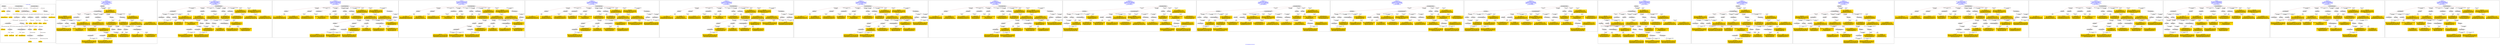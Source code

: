 digraph n0 {
fontcolor="blue"
remincross="true"
label="s19-s-indianapolis-artworks.xml"
subgraph cluster_0 {
label="1-correct model"
n2[style="filled",color="white",fillcolor="lightgray",label="E12_Production1"];
n3[style="filled",color="white",fillcolor="lightgray",label="E21_Person1"];
n4[style="filled",color="white",fillcolor="lightgray",label="E52_Time-Span4"];
n5[style="filled",color="white",fillcolor="lightgray",label="E69_Death1"];
n6[style="filled",color="white",fillcolor="lightgray",label="E74_Group1"];
n7[style="filled",color="white",fillcolor="lightgray",label="E82_Actor_Appellation1"];
n8[style="filled",color="white",fillcolor="lightgray",label="E67_Birth1"];
n9[shape="plaintext",style="filled",fillcolor="gold",label="artist_uri"];
n10[style="filled",color="white",fillcolor="lightgray",label="E22_Man-Made_Object1"];
n11[style="filled",color="white",fillcolor="lightgray",label="E35_Title1"];
n12[style="filled",color="white",fillcolor="lightgray",label="E8_Acquisition1"];
n13[style="filled",color="white",fillcolor="lightgray",label="E55_Type1"];
n14[style="filled",color="white",fillcolor="lightgray",label="E54_Dimension1"];
n15[shape="plaintext",style="filled",fillcolor="gold",label="sourceURL"];
n16[style="filled",color="white",fillcolor="lightgray",label="E33_Linguistic_Object1"];
n17[style="filled",color="white",fillcolor="lightgray",label="E55_Type2"];
n18[shape="plaintext",style="filled",fillcolor="gold",label="provenance"];
n19[style="filled",color="white",fillcolor="lightgray",label="E33_Linguistic_Object2"];
n20[style="filled",color="white",fillcolor="lightgray",label="E55_Type3"];
n21[shape="plaintext",style="filled",fillcolor="gold",label="galleryLabel"];
n22[shape="plaintext",style="filled",fillcolor="gold",label="title"];
n23[style="filled",color="white",fillcolor="lightgray",label="E38_Image1"];
n24[shape="plaintext",style="filled",fillcolor="gold",label="imageURL"];
n25[style="filled",color="white",fillcolor="lightgray",label="E52_Time-Span1"];
n26[shape="plaintext",style="filled",fillcolor="gold",label="birthDate"];
n27[style="filled",color="white",fillcolor="lightgray",label="E52_Time-Span2"];
n28[shape="plaintext",style="filled",fillcolor="gold",label="deathDate"];
n29[shape="plaintext",style="filled",fillcolor="gold",label="creationDate"];
n30[shape="plaintext",style="filled",fillcolor="gold",label="dimensions"];
n31[shape="plaintext",style="filled",fillcolor="gold",label="material_URI"];
n32[shape="plaintext",style="filled",fillcolor="gold",label="materials"];
n33[shape="plaintext",style="filled",fillcolor="gold",label="provenance_type_uri"];
n34[shape="plaintext",style="filled",fillcolor="gold",label="galleryLabel_type_uri"];
n35[shape="plaintext",style="filled",fillcolor="gold",label="nationality_URI"];
n36[shape="plaintext",style="filled",fillcolor="gold",label="nationality"];
n37[shape="plaintext",style="filled",fillcolor="gold",label="artist_appellation_uri"];
n38[shape="plaintext",style="filled",fillcolor="gold",label="artist"];
n39[shape="plaintext",style="filled",fillcolor="gold",label="creditLine"];
}
subgraph cluster_1 {
label="candidate 0\nlink coherence:0.9705882352941176\nnode coherence:0.96875\nconfidence:0.3855383279631604\nmapping score:0.5040610216017553\ncost:33.99742\n-precision:0.76-recall:0.7"
n41[style="filled",color="white",fillcolor="lightgray",label="E12_Production1"];
n42[style="filled",color="white",fillcolor="lightgray",label="E21_Person1"];
n43[style="filled",color="white",fillcolor="lightgray",label="E52_Time-Span2"];
n44[style="filled",color="white",fillcolor="lightgray",label="E55_Type1"];
n45[style="filled",color="white",fillcolor="lightgray",label="E67_Birth1"];
n46[style="filled",color="white",fillcolor="lightgray",label="E69_Death1"];
n47[style="filled",color="white",fillcolor="lightgray",label="E74_Group1"];
n48[style="filled",color="white",fillcolor="lightgray",label="E82_Actor_Appellation1"];
n49[style="filled",color="white",fillcolor="lightgray",label="E22_Man-Made_Object1"];
n50[style="filled",color="white",fillcolor="lightgray",label="E35_Title1"];
n51[style="filled",color="white",fillcolor="lightgray",label="E54_Dimension1"];
n52[style="filled",color="white",fillcolor="lightgray",label="E55_Type2"];
n53[style="filled",color="white",fillcolor="lightgray",label="E8_Acquisition1"];
n54[style="filled",color="white",fillcolor="lightgray",label="E38_Image1"];
n55[style="filled",color="white",fillcolor="lightgray",label="E52_Time-Span1"];
n56[style="filled",color="white",fillcolor="lightgray",label="E52_Time-Span3"];
n57[shape="plaintext",style="filled",fillcolor="gold",label="artist_uri\n[E21_Person,classLink,0.371]\n[E82_Actor_Appellation,classLink,0.319]\n[E39_Actor,classLink,0.158]\n[E38_Image,classLink,0.152]"];
n58[shape="plaintext",style="filled",fillcolor="gold",label="material_URI\n[E57_Material,classLink,0.415]\n[E55_Type,classLink,0.4]\n[E74_Group,classLink,0.161]\n[E55_Type,label,0.024]"];
n59[shape="plaintext",style="filled",fillcolor="gold",label="imageURL\n[E38_Image,classLink,0.821]\n[E53_Place,classLink,0.071]\n[E8_Acquisition,classLink,0.06]\n[E22_Man-Made_Object,classLink,0.048]"];
n60[shape="plaintext",style="filled",fillcolor="gold",label="deathDate\n[E52_Time-Span,P82b_end_of_the_end,0.383]\n[E52_Time-Span,P82_at_some_time_within,0.289]\n[E52_Time-Span,P82a_begin_of_the_begin,0.229]\n[E69_Death,P82_at_some_time_within,0.099]"];
n61[shape="plaintext",style="filled",fillcolor="gold",label="creationDate\n[E52_Time-Span,P82_at_some_time_within,0.429]\n[E52_Time-Span,P82a_begin_of_the_begin,0.2]\n[E52_Time-Span,P82b_end_of_the_end,0.188]\n[E33_Linguistic_Object,P3_has_note,0.184]"];
n62[shape="plaintext",style="filled",fillcolor="gold",label="dimensions\n[E54_Dimension,P3_has_note,0.615]\n[E34_Inscription,P3_has_note,0.146]\n[E22_Man-Made_Object,P3_has_note,0.125]\n[E12_Production,P3_has_note,0.115]"];
n63[shape="plaintext",style="filled",fillcolor="gold",label="nationality_URI\n[E74_Group,classLink,0.664]\n[E55_Type,classLink,0.193]\n[E57_Material,classLink,0.104]\n[E55_Type,label,0.038]"];
n64[shape="plaintext",style="filled",fillcolor="gold",label="provenance\n[E30_Right,P3_has_note,0.295]\n[E8_Acquisition,P3_has_note,0.285]\n[E33_Linguistic_Object,P3_has_note,0.237]\n[E22_Man-Made_Object,P3_has_note,0.182]"];
n65[shape="plaintext",style="filled",fillcolor="gold",label="artist\n[E82_Actor_Appellation,label,0.548]\n[E22_Man-Made_Object,classLink,0.168]\n[E30_Right,P3_has_note,0.158]\n[E8_Acquisition,P3_has_note,0.127]"];
n66[shape="plaintext",style="filled",fillcolor="gold",label="sourceURL\n[E38_Image,classLink,0.4]\n[E22_Man-Made_Object,classLink,0.26]\n[E78_Collection,classLink,0.209]\n[E8_Acquisition,P3_has_note,0.132]"];
n67[shape="plaintext",style="filled",fillcolor="gold",label="artist_appellation_uri\n[E82_Actor_Appellation,classLink,0.555]\n[E21_Person,classLink,0.358]\n[E38_Image,classLink,0.047]\n[E39_Actor,classLink,0.039]"];
n68[shape="plaintext",style="filled",fillcolor="gold",label="creditLine\n[E30_Right,P3_has_note,0.592]\n[E8_Acquisition,P3_has_note,0.29]\n[E33_Linguistic_Object,P3_has_note,0.063]\n[E22_Man-Made_Object,P3_has_note,0.055]"];
n69[shape="plaintext",style="filled",fillcolor="gold",label="galleryLabel\n[E33_Linguistic_Object,P3_has_note,0.31]\n[E22_Man-Made_Object,P3_has_note,0.292]\n[E73_Information_Object,P3_has_note,0.276]\n[E35_Title,label,0.122]"];
n70[shape="plaintext",style="filled",fillcolor="gold",label="materials\n[E29_Design_or_Procedure,P3_has_note,0.33]\n[E57_Material,label,0.26]\n[E55_Type,label,0.238]\n[E57_Material,classLink,0.171]"];
n71[shape="plaintext",style="filled",fillcolor="gold",label="galleryLabel_type_uri\n[E55_Type,classLink,0.574]\n[E33_Linguistic_Object,classLink,0.163]\n[E57_Material,classLink,0.134]\n[E74_Group,classLink,0.129]"];
n72[shape="plaintext",style="filled",fillcolor="gold",label="title\n[E35_Title,label,0.35]\n[E22_Man-Made_Object,P3_has_note,0.231]\n[E22_Man-Made_Object,classLink,0.225]\n[E73_Information_Object,P3_has_note,0.195]"];
n73[shape="plaintext",style="filled",fillcolor="gold",label="nationality\n[E74_Group,label,0.529]\n[E74_Group,classLink,0.306]\n[E55_Type,label,0.097]\n[E21_Person,P3_has_note,0.068]"];
n74[shape="plaintext",style="filled",fillcolor="gold",label="birthDate\n[E52_Time-Span,P82a_begin_of_the_begin,0.44]\n[E52_Time-Span,P82_at_some_time_within,0.321]\n[E52_Time-Span,P82b_end_of_the_end,0.186]\n[E52_Time-Span,label,0.053]"];
n75[shape="plaintext",style="filled",fillcolor="gold",label="provenance_type_uri\n[E55_Type,classLink,0.565]\n[E33_Linguistic_Object,classLink,0.167]\n[E57_Material,classLink,0.137]\n[E74_Group,classLink,0.132]"];
}
subgraph cluster_2 {
label="candidate 1\nlink coherence:0.9411764705882353\nnode coherence:0.96875\nconfidence:0.3855383279631604\nmapping score:0.5040610216017553\ncost:33.99759\n-precision:0.74-recall:0.68"
n77[style="filled",color="white",fillcolor="lightgray",label="E12_Production1"];
n78[style="filled",color="white",fillcolor="lightgray",label="E21_Person1"];
n79[style="filled",color="white",fillcolor="lightgray",label="E52_Time-Span2"];
n80[style="filled",color="white",fillcolor="lightgray",label="E55_Type1"];
n81[style="filled",color="white",fillcolor="lightgray",label="E67_Birth1"];
n82[style="filled",color="white",fillcolor="lightgray",label="E69_Death1"];
n83[style="filled",color="white",fillcolor="lightgray",label="E74_Group1"];
n84[style="filled",color="white",fillcolor="lightgray",label="E82_Actor_Appellation1"];
n85[style="filled",color="white",fillcolor="lightgray",label="E22_Man-Made_Object1"];
n86[style="filled",color="white",fillcolor="lightgray",label="E35_Title1"];
n87[style="filled",color="white",fillcolor="lightgray",label="E38_Image1"];
n88[style="filled",color="white",fillcolor="lightgray",label="E54_Dimension1"];
n89[style="filled",color="white",fillcolor="lightgray",label="E55_Type2"];
n90[style="filled",color="white",fillcolor="lightgray",label="E8_Acquisition1"];
n91[style="filled",color="white",fillcolor="lightgray",label="E52_Time-Span1"];
n92[style="filled",color="white",fillcolor="lightgray",label="E52_Time-Span3"];
n93[shape="plaintext",style="filled",fillcolor="gold",label="artist_uri\n[E21_Person,classLink,0.371]\n[E82_Actor_Appellation,classLink,0.319]\n[E39_Actor,classLink,0.158]\n[E38_Image,classLink,0.152]"];
n94[shape="plaintext",style="filled",fillcolor="gold",label="material_URI\n[E57_Material,classLink,0.415]\n[E55_Type,classLink,0.4]\n[E74_Group,classLink,0.161]\n[E55_Type,label,0.024]"];
n95[shape="plaintext",style="filled",fillcolor="gold",label="imageURL\n[E38_Image,classLink,0.821]\n[E53_Place,classLink,0.071]\n[E8_Acquisition,classLink,0.06]\n[E22_Man-Made_Object,classLink,0.048]"];
n96[shape="plaintext",style="filled",fillcolor="gold",label="deathDate\n[E52_Time-Span,P82b_end_of_the_end,0.383]\n[E52_Time-Span,P82_at_some_time_within,0.289]\n[E52_Time-Span,P82a_begin_of_the_begin,0.229]\n[E69_Death,P82_at_some_time_within,0.099]"];
n97[shape="plaintext",style="filled",fillcolor="gold",label="creationDate\n[E52_Time-Span,P82_at_some_time_within,0.429]\n[E52_Time-Span,P82a_begin_of_the_begin,0.2]\n[E52_Time-Span,P82b_end_of_the_end,0.188]\n[E33_Linguistic_Object,P3_has_note,0.184]"];
n98[shape="plaintext",style="filled",fillcolor="gold",label="dimensions\n[E54_Dimension,P3_has_note,0.615]\n[E34_Inscription,P3_has_note,0.146]\n[E22_Man-Made_Object,P3_has_note,0.125]\n[E12_Production,P3_has_note,0.115]"];
n99[shape="plaintext",style="filled",fillcolor="gold",label="nationality_URI\n[E74_Group,classLink,0.664]\n[E55_Type,classLink,0.193]\n[E57_Material,classLink,0.104]\n[E55_Type,label,0.038]"];
n100[shape="plaintext",style="filled",fillcolor="gold",label="provenance\n[E30_Right,P3_has_note,0.295]\n[E8_Acquisition,P3_has_note,0.285]\n[E33_Linguistic_Object,P3_has_note,0.237]\n[E22_Man-Made_Object,P3_has_note,0.182]"];
n101[shape="plaintext",style="filled",fillcolor="gold",label="artist\n[E82_Actor_Appellation,label,0.548]\n[E22_Man-Made_Object,classLink,0.168]\n[E30_Right,P3_has_note,0.158]\n[E8_Acquisition,P3_has_note,0.127]"];
n102[shape="plaintext",style="filled",fillcolor="gold",label="sourceURL\n[E38_Image,classLink,0.4]\n[E22_Man-Made_Object,classLink,0.26]\n[E78_Collection,classLink,0.209]\n[E8_Acquisition,P3_has_note,0.132]"];
n103[shape="plaintext",style="filled",fillcolor="gold",label="artist_appellation_uri\n[E82_Actor_Appellation,classLink,0.555]\n[E21_Person,classLink,0.358]\n[E38_Image,classLink,0.047]\n[E39_Actor,classLink,0.039]"];
n104[shape="plaintext",style="filled",fillcolor="gold",label="creditLine\n[E30_Right,P3_has_note,0.592]\n[E8_Acquisition,P3_has_note,0.29]\n[E33_Linguistic_Object,P3_has_note,0.063]\n[E22_Man-Made_Object,P3_has_note,0.055]"];
n105[shape="plaintext",style="filled",fillcolor="gold",label="galleryLabel\n[E33_Linguistic_Object,P3_has_note,0.31]\n[E22_Man-Made_Object,P3_has_note,0.292]\n[E73_Information_Object,P3_has_note,0.276]\n[E35_Title,label,0.122]"];
n106[shape="plaintext",style="filled",fillcolor="gold",label="materials\n[E29_Design_or_Procedure,P3_has_note,0.33]\n[E57_Material,label,0.26]\n[E55_Type,label,0.238]\n[E57_Material,classLink,0.171]"];
n107[shape="plaintext",style="filled",fillcolor="gold",label="galleryLabel_type_uri\n[E55_Type,classLink,0.574]\n[E33_Linguistic_Object,classLink,0.163]\n[E57_Material,classLink,0.134]\n[E74_Group,classLink,0.129]"];
n108[shape="plaintext",style="filled",fillcolor="gold",label="title\n[E35_Title,label,0.35]\n[E22_Man-Made_Object,P3_has_note,0.231]\n[E22_Man-Made_Object,classLink,0.225]\n[E73_Information_Object,P3_has_note,0.195]"];
n109[shape="plaintext",style="filled",fillcolor="gold",label="nationality\n[E74_Group,label,0.529]\n[E74_Group,classLink,0.306]\n[E55_Type,label,0.097]\n[E21_Person,P3_has_note,0.068]"];
n110[shape="plaintext",style="filled",fillcolor="gold",label="birthDate\n[E52_Time-Span,P82a_begin_of_the_begin,0.44]\n[E52_Time-Span,P82_at_some_time_within,0.321]\n[E52_Time-Span,P82b_end_of_the_end,0.186]\n[E52_Time-Span,label,0.053]"];
n111[shape="plaintext",style="filled",fillcolor="gold",label="provenance_type_uri\n[E55_Type,classLink,0.565]\n[E33_Linguistic_Object,classLink,0.167]\n[E57_Material,classLink,0.137]\n[E74_Group,classLink,0.132]"];
}
subgraph cluster_3 {
label="candidate 10\nlink coherence:0.8787878787878788\nnode coherence:0.9354838709677419\nconfidence:0.39047958010365363\nmapping score:0.5033913257957283\ncost:131.99789\n-precision:0.76-recall:0.68"
n113[style="filled",color="white",fillcolor="lightgray",label="E12_Production1"];
n114[style="filled",color="white",fillcolor="lightgray",label="E21_Person1"];
n115[style="filled",color="white",fillcolor="lightgray",label="E67_Birth1"];
n116[style="filled",color="white",fillcolor="lightgray",label="E69_Death1"];
n117[style="filled",color="white",fillcolor="lightgray",label="E74_Group1"];
n118[style="filled",color="white",fillcolor="lightgray",label="E82_Actor_Appellation1"];
n119[style="filled",color="white",fillcolor="lightgray",label="E22_Man-Made_Object1"];
n120[style="filled",color="white",fillcolor="lightgray",label="E35_Title1"];
n121[style="filled",color="white",fillcolor="lightgray",label="E38_Image1"];
n122[style="filled",color="white",fillcolor="lightgray",label="E54_Dimension1"];
n123[style="filled",color="white",fillcolor="lightgray",label="E55_Type1"];
n124[style="filled",color="white",fillcolor="lightgray",label="E55_Type2"];
n125[style="filled",color="white",fillcolor="lightgray",label="E8_Acquisition1"];
n126[style="filled",color="white",fillcolor="lightgray",label="E52_Time-Span1"];
n127[style="filled",color="white",fillcolor="lightgray",label="E52_Time-Span3"];
n128[shape="plaintext",style="filled",fillcolor="gold",label="artist_uri\n[E21_Person,classLink,0.371]\n[E82_Actor_Appellation,classLink,0.319]\n[E39_Actor,classLink,0.158]\n[E38_Image,classLink,0.152]"];
n129[shape="plaintext",style="filled",fillcolor="gold",label="material_URI\n[E57_Material,classLink,0.415]\n[E55_Type,classLink,0.4]\n[E74_Group,classLink,0.161]\n[E55_Type,label,0.024]"];
n130[shape="plaintext",style="filled",fillcolor="gold",label="imageURL\n[E38_Image,classLink,0.821]\n[E53_Place,classLink,0.071]\n[E8_Acquisition,classLink,0.06]\n[E22_Man-Made_Object,classLink,0.048]"];
n131[shape="plaintext",style="filled",fillcolor="gold",label="creationDate\n[E52_Time-Span,P82_at_some_time_within,0.429]\n[E52_Time-Span,P82a_begin_of_the_begin,0.2]\n[E52_Time-Span,P82b_end_of_the_end,0.188]\n[E33_Linguistic_Object,P3_has_note,0.184]"];
n132[shape="plaintext",style="filled",fillcolor="gold",label="dimensions\n[E54_Dimension,P3_has_note,0.615]\n[E34_Inscription,P3_has_note,0.146]\n[E22_Man-Made_Object,P3_has_note,0.125]\n[E12_Production,P3_has_note,0.115]"];
n133[shape="plaintext",style="filled",fillcolor="gold",label="nationality_URI\n[E74_Group,classLink,0.664]\n[E55_Type,classLink,0.193]\n[E57_Material,classLink,0.104]\n[E55_Type,label,0.038]"];
n134[shape="plaintext",style="filled",fillcolor="gold",label="provenance\n[E30_Right,P3_has_note,0.295]\n[E8_Acquisition,P3_has_note,0.285]\n[E33_Linguistic_Object,P3_has_note,0.237]\n[E22_Man-Made_Object,P3_has_note,0.182]"];
n135[shape="plaintext",style="filled",fillcolor="gold",label="deathDate\n[E52_Time-Span,P82b_end_of_the_end,0.383]\n[E52_Time-Span,P82_at_some_time_within,0.289]\n[E52_Time-Span,P82a_begin_of_the_begin,0.229]\n[E69_Death,P82_at_some_time_within,0.099]"];
n136[shape="plaintext",style="filled",fillcolor="gold",label="artist\n[E82_Actor_Appellation,label,0.548]\n[E22_Man-Made_Object,classLink,0.168]\n[E30_Right,P3_has_note,0.158]\n[E8_Acquisition,P3_has_note,0.127]"];
n137[shape="plaintext",style="filled",fillcolor="gold",label="sourceURL\n[E38_Image,classLink,0.4]\n[E22_Man-Made_Object,classLink,0.26]\n[E78_Collection,classLink,0.209]\n[E8_Acquisition,P3_has_note,0.132]"];
n138[shape="plaintext",style="filled",fillcolor="gold",label="artist_appellation_uri\n[E82_Actor_Appellation,classLink,0.555]\n[E21_Person,classLink,0.358]\n[E38_Image,classLink,0.047]\n[E39_Actor,classLink,0.039]"];
n139[shape="plaintext",style="filled",fillcolor="gold",label="creditLine\n[E30_Right,P3_has_note,0.592]\n[E8_Acquisition,P3_has_note,0.29]\n[E33_Linguistic_Object,P3_has_note,0.063]\n[E22_Man-Made_Object,P3_has_note,0.055]"];
n140[shape="plaintext",style="filled",fillcolor="gold",label="galleryLabel\n[E33_Linguistic_Object,P3_has_note,0.31]\n[E22_Man-Made_Object,P3_has_note,0.292]\n[E73_Information_Object,P3_has_note,0.276]\n[E35_Title,label,0.122]"];
n141[shape="plaintext",style="filled",fillcolor="gold",label="materials\n[E29_Design_or_Procedure,P3_has_note,0.33]\n[E57_Material,label,0.26]\n[E55_Type,label,0.238]\n[E57_Material,classLink,0.171]"];
n142[shape="plaintext",style="filled",fillcolor="gold",label="galleryLabel_type_uri\n[E55_Type,classLink,0.574]\n[E33_Linguistic_Object,classLink,0.163]\n[E57_Material,classLink,0.134]\n[E74_Group,classLink,0.129]"];
n143[shape="plaintext",style="filled",fillcolor="gold",label="title\n[E35_Title,label,0.35]\n[E22_Man-Made_Object,P3_has_note,0.231]\n[E22_Man-Made_Object,classLink,0.225]\n[E73_Information_Object,P3_has_note,0.195]"];
n144[shape="plaintext",style="filled",fillcolor="gold",label="nationality\n[E74_Group,label,0.529]\n[E74_Group,classLink,0.306]\n[E55_Type,label,0.097]\n[E21_Person,P3_has_note,0.068]"];
n145[shape="plaintext",style="filled",fillcolor="gold",label="birthDate\n[E52_Time-Span,P82a_begin_of_the_begin,0.44]\n[E52_Time-Span,P82_at_some_time_within,0.321]\n[E52_Time-Span,P82b_end_of_the_end,0.186]\n[E52_Time-Span,label,0.053]"];
n146[shape="plaintext",style="filled",fillcolor="gold",label="provenance_type_uri\n[E55_Type,classLink,0.565]\n[E33_Linguistic_Object,classLink,0.167]\n[E57_Material,classLink,0.137]\n[E74_Group,classLink,0.132]"];
}
subgraph cluster_4 {
label="candidate 11\nlink coherence:0.8787878787878788\nnode coherence:0.9354838709677419\nconfidence:0.39047958010365363\nmapping score:0.5033913257957283\ncost:131.99791\n-precision:0.73-recall:0.65"
n148[style="filled",color="white",fillcolor="lightgray",label="E12_Production1"];
n149[style="filled",color="white",fillcolor="lightgray",label="E21_Person1"];
n150[style="filled",color="white",fillcolor="lightgray",label="E67_Birth1"];
n151[style="filled",color="white",fillcolor="lightgray",label="E69_Death1"];
n152[style="filled",color="white",fillcolor="lightgray",label="E74_Group1"];
n153[style="filled",color="white",fillcolor="lightgray",label="E82_Actor_Appellation1"];
n154[style="filled",color="white",fillcolor="lightgray",label="E22_Man-Made_Object1"];
n155[style="filled",color="white",fillcolor="lightgray",label="E35_Title1"];
n156[style="filled",color="white",fillcolor="lightgray",label="E38_Image1"];
n157[style="filled",color="white",fillcolor="lightgray",label="E54_Dimension1"];
n158[style="filled",color="white",fillcolor="lightgray",label="E55_Type1"];
n159[style="filled",color="white",fillcolor="lightgray",label="E55_Type2"];
n160[style="filled",color="white",fillcolor="lightgray",label="E8_Acquisition1"];
n161[style="filled",color="white",fillcolor="lightgray",label="E52_Time-Span1"];
n162[style="filled",color="white",fillcolor="lightgray",label="E52_Time-Span3"];
n163[shape="plaintext",style="filled",fillcolor="gold",label="artist_uri\n[E21_Person,classLink,0.371]\n[E82_Actor_Appellation,classLink,0.319]\n[E39_Actor,classLink,0.158]\n[E38_Image,classLink,0.152]"];
n164[shape="plaintext",style="filled",fillcolor="gold",label="material_URI\n[E57_Material,classLink,0.415]\n[E55_Type,classLink,0.4]\n[E74_Group,classLink,0.161]\n[E55_Type,label,0.024]"];
n165[shape="plaintext",style="filled",fillcolor="gold",label="imageURL\n[E38_Image,classLink,0.821]\n[E53_Place,classLink,0.071]\n[E8_Acquisition,classLink,0.06]\n[E22_Man-Made_Object,classLink,0.048]"];
n166[shape="plaintext",style="filled",fillcolor="gold",label="creationDate\n[E52_Time-Span,P82_at_some_time_within,0.429]\n[E52_Time-Span,P82a_begin_of_the_begin,0.2]\n[E52_Time-Span,P82b_end_of_the_end,0.188]\n[E33_Linguistic_Object,P3_has_note,0.184]"];
n167[shape="plaintext",style="filled",fillcolor="gold",label="dimensions\n[E54_Dimension,P3_has_note,0.615]\n[E34_Inscription,P3_has_note,0.146]\n[E22_Man-Made_Object,P3_has_note,0.125]\n[E12_Production,P3_has_note,0.115]"];
n168[shape="plaintext",style="filled",fillcolor="gold",label="nationality_URI\n[E74_Group,classLink,0.664]\n[E55_Type,classLink,0.193]\n[E57_Material,classLink,0.104]\n[E55_Type,label,0.038]"];
n169[shape="plaintext",style="filled",fillcolor="gold",label="provenance\n[E30_Right,P3_has_note,0.295]\n[E8_Acquisition,P3_has_note,0.285]\n[E33_Linguistic_Object,P3_has_note,0.237]\n[E22_Man-Made_Object,P3_has_note,0.182]"];
n170[shape="plaintext",style="filled",fillcolor="gold",label="deathDate\n[E52_Time-Span,P82b_end_of_the_end,0.383]\n[E52_Time-Span,P82_at_some_time_within,0.289]\n[E52_Time-Span,P82a_begin_of_the_begin,0.229]\n[E69_Death,P82_at_some_time_within,0.099]"];
n171[shape="plaintext",style="filled",fillcolor="gold",label="artist\n[E82_Actor_Appellation,label,0.548]\n[E22_Man-Made_Object,classLink,0.168]\n[E30_Right,P3_has_note,0.158]\n[E8_Acquisition,P3_has_note,0.127]"];
n172[shape="plaintext",style="filled",fillcolor="gold",label="sourceURL\n[E38_Image,classLink,0.4]\n[E22_Man-Made_Object,classLink,0.26]\n[E78_Collection,classLink,0.209]\n[E8_Acquisition,P3_has_note,0.132]"];
n173[shape="plaintext",style="filled",fillcolor="gold",label="artist_appellation_uri\n[E82_Actor_Appellation,classLink,0.555]\n[E21_Person,classLink,0.358]\n[E38_Image,classLink,0.047]\n[E39_Actor,classLink,0.039]"];
n174[shape="plaintext",style="filled",fillcolor="gold",label="creditLine\n[E30_Right,P3_has_note,0.592]\n[E8_Acquisition,P3_has_note,0.29]\n[E33_Linguistic_Object,P3_has_note,0.063]\n[E22_Man-Made_Object,P3_has_note,0.055]"];
n175[shape="plaintext",style="filled",fillcolor="gold",label="galleryLabel\n[E33_Linguistic_Object,P3_has_note,0.31]\n[E22_Man-Made_Object,P3_has_note,0.292]\n[E73_Information_Object,P3_has_note,0.276]\n[E35_Title,label,0.122]"];
n176[shape="plaintext",style="filled",fillcolor="gold",label="materials\n[E29_Design_or_Procedure,P3_has_note,0.33]\n[E57_Material,label,0.26]\n[E55_Type,label,0.238]\n[E57_Material,classLink,0.171]"];
n177[shape="plaintext",style="filled",fillcolor="gold",label="galleryLabel_type_uri\n[E55_Type,classLink,0.574]\n[E33_Linguistic_Object,classLink,0.163]\n[E57_Material,classLink,0.134]\n[E74_Group,classLink,0.129]"];
n178[shape="plaintext",style="filled",fillcolor="gold",label="title\n[E35_Title,label,0.35]\n[E22_Man-Made_Object,P3_has_note,0.231]\n[E22_Man-Made_Object,classLink,0.225]\n[E73_Information_Object,P3_has_note,0.195]"];
n179[shape="plaintext",style="filled",fillcolor="gold",label="nationality\n[E74_Group,label,0.529]\n[E74_Group,classLink,0.306]\n[E55_Type,label,0.097]\n[E21_Person,P3_has_note,0.068]"];
n180[shape="plaintext",style="filled",fillcolor="gold",label="birthDate\n[E52_Time-Span,P82a_begin_of_the_begin,0.44]\n[E52_Time-Span,P82_at_some_time_within,0.321]\n[E52_Time-Span,P82b_end_of_the_end,0.186]\n[E52_Time-Span,label,0.053]"];
n181[shape="plaintext",style="filled",fillcolor="gold",label="provenance_type_uri\n[E55_Type,classLink,0.565]\n[E33_Linguistic_Object,classLink,0.167]\n[E57_Material,classLink,0.137]\n[E74_Group,classLink,0.132]"];
}
subgraph cluster_5 {
label="candidate 12\nlink coherence:0.875\nnode coherence:0.9354838709677419\nconfidence:0.39047958010365363\nmapping score:0.5033913257957283\ncost:31.998\n-precision:0.72-recall:0.62"
n183[style="filled",color="white",fillcolor="lightgray",label="E12_Production1"];
n184[style="filled",color="white",fillcolor="lightgray",label="E21_Person1"];
n185[style="filled",color="white",fillcolor="lightgray",label="E52_Time-Span2"];
n186[style="filled",color="white",fillcolor="lightgray",label="E67_Birth1"];
n187[style="filled",color="white",fillcolor="lightgray",label="E74_Group1"];
n188[style="filled",color="white",fillcolor="lightgray",label="E82_Actor_Appellation1"];
n189[style="filled",color="white",fillcolor="lightgray",label="E22_Man-Made_Object1"];
n190[style="filled",color="white",fillcolor="lightgray",label="E35_Title1"];
n191[style="filled",color="white",fillcolor="lightgray",label="E38_Image1"];
n192[style="filled",color="white",fillcolor="lightgray",label="E54_Dimension1"];
n193[style="filled",color="white",fillcolor="lightgray",label="E55_Type1"];
n194[style="filled",color="white",fillcolor="lightgray",label="E55_Type2"];
n195[style="filled",color="white",fillcolor="lightgray",label="E8_Acquisition1"];
n196[style="filled",color="white",fillcolor="lightgray",label="E52_Time-Span1"];
n197[shape="plaintext",style="filled",fillcolor="gold",label="artist_uri\n[E21_Person,classLink,0.371]\n[E82_Actor_Appellation,classLink,0.319]\n[E39_Actor,classLink,0.158]\n[E38_Image,classLink,0.152]"];
n198[shape="plaintext",style="filled",fillcolor="gold",label="material_URI\n[E57_Material,classLink,0.415]\n[E55_Type,classLink,0.4]\n[E74_Group,classLink,0.161]\n[E55_Type,label,0.024]"];
n199[shape="plaintext",style="filled",fillcolor="gold",label="birthDate\n[E52_Time-Span,P82a_begin_of_the_begin,0.44]\n[E52_Time-Span,P82_at_some_time_within,0.321]\n[E52_Time-Span,P82b_end_of_the_end,0.186]\n[E52_Time-Span,label,0.053]"];
n200[shape="plaintext",style="filled",fillcolor="gold",label="imageURL\n[E38_Image,classLink,0.821]\n[E53_Place,classLink,0.071]\n[E8_Acquisition,classLink,0.06]\n[E22_Man-Made_Object,classLink,0.048]"];
n201[shape="plaintext",style="filled",fillcolor="gold",label="dimensions\n[E54_Dimension,P3_has_note,0.615]\n[E34_Inscription,P3_has_note,0.146]\n[E22_Man-Made_Object,P3_has_note,0.125]\n[E12_Production,P3_has_note,0.115]"];
n202[shape="plaintext",style="filled",fillcolor="gold",label="nationality_URI\n[E74_Group,classLink,0.664]\n[E55_Type,classLink,0.193]\n[E57_Material,classLink,0.104]\n[E55_Type,label,0.038]"];
n203[shape="plaintext",style="filled",fillcolor="gold",label="provenance\n[E30_Right,P3_has_note,0.295]\n[E8_Acquisition,P3_has_note,0.285]\n[E33_Linguistic_Object,P3_has_note,0.237]\n[E22_Man-Made_Object,P3_has_note,0.182]"];
n204[shape="plaintext",style="filled",fillcolor="gold",label="artist\n[E82_Actor_Appellation,label,0.548]\n[E22_Man-Made_Object,classLink,0.168]\n[E30_Right,P3_has_note,0.158]\n[E8_Acquisition,P3_has_note,0.127]"];
n205[shape="plaintext",style="filled",fillcolor="gold",label="sourceURL\n[E38_Image,classLink,0.4]\n[E22_Man-Made_Object,classLink,0.26]\n[E78_Collection,classLink,0.209]\n[E8_Acquisition,P3_has_note,0.132]"];
n206[shape="plaintext",style="filled",fillcolor="gold",label="artist_appellation_uri\n[E82_Actor_Appellation,classLink,0.555]\n[E21_Person,classLink,0.358]\n[E38_Image,classLink,0.047]\n[E39_Actor,classLink,0.039]"];
n207[shape="plaintext",style="filled",fillcolor="gold",label="creditLine\n[E30_Right,P3_has_note,0.592]\n[E8_Acquisition,P3_has_note,0.29]\n[E33_Linguistic_Object,P3_has_note,0.063]\n[E22_Man-Made_Object,P3_has_note,0.055]"];
n208[shape="plaintext",style="filled",fillcolor="gold",label="galleryLabel\n[E33_Linguistic_Object,P3_has_note,0.31]\n[E22_Man-Made_Object,P3_has_note,0.292]\n[E73_Information_Object,P3_has_note,0.276]\n[E35_Title,label,0.122]"];
n209[shape="plaintext",style="filled",fillcolor="gold",label="materials\n[E29_Design_or_Procedure,P3_has_note,0.33]\n[E57_Material,label,0.26]\n[E55_Type,label,0.238]\n[E57_Material,classLink,0.171]"];
n210[shape="plaintext",style="filled",fillcolor="gold",label="galleryLabel_type_uri\n[E55_Type,classLink,0.574]\n[E33_Linguistic_Object,classLink,0.163]\n[E57_Material,classLink,0.134]\n[E74_Group,classLink,0.129]"];
n211[shape="plaintext",style="filled",fillcolor="gold",label="title\n[E35_Title,label,0.35]\n[E22_Man-Made_Object,P3_has_note,0.231]\n[E22_Man-Made_Object,classLink,0.225]\n[E73_Information_Object,P3_has_note,0.195]"];
n212[shape="plaintext",style="filled",fillcolor="gold",label="nationality\n[E74_Group,label,0.529]\n[E74_Group,classLink,0.306]\n[E55_Type,label,0.097]\n[E21_Person,P3_has_note,0.068]"];
n213[shape="plaintext",style="filled",fillcolor="gold",label="deathDate\n[E52_Time-Span,P82b_end_of_the_end,0.383]\n[E52_Time-Span,P82_at_some_time_within,0.289]\n[E52_Time-Span,P82a_begin_of_the_begin,0.229]\n[E69_Death,P82_at_some_time_within,0.099]"];
n214[shape="plaintext",style="filled",fillcolor="gold",label="creationDate\n[E52_Time-Span,P82_at_some_time_within,0.429]\n[E52_Time-Span,P82a_begin_of_the_begin,0.2]\n[E52_Time-Span,P82b_end_of_the_end,0.188]\n[E33_Linguistic_Object,P3_has_note,0.184]"];
n215[shape="plaintext",style="filled",fillcolor="gold",label="provenance_type_uri\n[E55_Type,classLink,0.565]\n[E33_Linguistic_Object,classLink,0.167]\n[E57_Material,classLink,0.137]\n[E74_Group,classLink,0.132]"];
}
subgraph cluster_6 {
label="candidate 13\nlink coherence:0.875\nnode coherence:0.9354838709677419\nconfidence:0.39047958010365363\nmapping score:0.5033913257957283\ncost:31.99802\n-precision:0.69-recall:0.59"
n217[style="filled",color="white",fillcolor="lightgray",label="E12_Production1"];
n218[style="filled",color="white",fillcolor="lightgray",label="E21_Person1"];
n219[style="filled",color="white",fillcolor="lightgray",label="E52_Time-Span2"];
n220[style="filled",color="white",fillcolor="lightgray",label="E67_Birth1"];
n221[style="filled",color="white",fillcolor="lightgray",label="E74_Group1"];
n222[style="filled",color="white",fillcolor="lightgray",label="E82_Actor_Appellation1"];
n223[style="filled",color="white",fillcolor="lightgray",label="E22_Man-Made_Object1"];
n224[style="filled",color="white",fillcolor="lightgray",label="E35_Title1"];
n225[style="filled",color="white",fillcolor="lightgray",label="E38_Image1"];
n226[style="filled",color="white",fillcolor="lightgray",label="E54_Dimension1"];
n227[style="filled",color="white",fillcolor="lightgray",label="E55_Type1"];
n228[style="filled",color="white",fillcolor="lightgray",label="E55_Type2"];
n229[style="filled",color="white",fillcolor="lightgray",label="E8_Acquisition1"];
n230[style="filled",color="white",fillcolor="lightgray",label="E52_Time-Span1"];
n231[shape="plaintext",style="filled",fillcolor="gold",label="artist_uri\n[E21_Person,classLink,0.371]\n[E82_Actor_Appellation,classLink,0.319]\n[E39_Actor,classLink,0.158]\n[E38_Image,classLink,0.152]"];
n232[shape="plaintext",style="filled",fillcolor="gold",label="material_URI\n[E57_Material,classLink,0.415]\n[E55_Type,classLink,0.4]\n[E74_Group,classLink,0.161]\n[E55_Type,label,0.024]"];
n233[shape="plaintext",style="filled",fillcolor="gold",label="birthDate\n[E52_Time-Span,P82a_begin_of_the_begin,0.44]\n[E52_Time-Span,P82_at_some_time_within,0.321]\n[E52_Time-Span,P82b_end_of_the_end,0.186]\n[E52_Time-Span,label,0.053]"];
n234[shape="plaintext",style="filled",fillcolor="gold",label="imageURL\n[E38_Image,classLink,0.821]\n[E53_Place,classLink,0.071]\n[E8_Acquisition,classLink,0.06]\n[E22_Man-Made_Object,classLink,0.048]"];
n235[shape="plaintext",style="filled",fillcolor="gold",label="dimensions\n[E54_Dimension,P3_has_note,0.615]\n[E34_Inscription,P3_has_note,0.146]\n[E22_Man-Made_Object,P3_has_note,0.125]\n[E12_Production,P3_has_note,0.115]"];
n236[shape="plaintext",style="filled",fillcolor="gold",label="nationality_URI\n[E74_Group,classLink,0.664]\n[E55_Type,classLink,0.193]\n[E57_Material,classLink,0.104]\n[E55_Type,label,0.038]"];
n237[shape="plaintext",style="filled",fillcolor="gold",label="provenance\n[E30_Right,P3_has_note,0.295]\n[E8_Acquisition,P3_has_note,0.285]\n[E33_Linguistic_Object,P3_has_note,0.237]\n[E22_Man-Made_Object,P3_has_note,0.182]"];
n238[shape="plaintext",style="filled",fillcolor="gold",label="artist\n[E82_Actor_Appellation,label,0.548]\n[E22_Man-Made_Object,classLink,0.168]\n[E30_Right,P3_has_note,0.158]\n[E8_Acquisition,P3_has_note,0.127]"];
n239[shape="plaintext",style="filled",fillcolor="gold",label="sourceURL\n[E38_Image,classLink,0.4]\n[E22_Man-Made_Object,classLink,0.26]\n[E78_Collection,classLink,0.209]\n[E8_Acquisition,P3_has_note,0.132]"];
n240[shape="plaintext",style="filled",fillcolor="gold",label="artist_appellation_uri\n[E82_Actor_Appellation,classLink,0.555]\n[E21_Person,classLink,0.358]\n[E38_Image,classLink,0.047]\n[E39_Actor,classLink,0.039]"];
n241[shape="plaintext",style="filled",fillcolor="gold",label="creditLine\n[E30_Right,P3_has_note,0.592]\n[E8_Acquisition,P3_has_note,0.29]\n[E33_Linguistic_Object,P3_has_note,0.063]\n[E22_Man-Made_Object,P3_has_note,0.055]"];
n242[shape="plaintext",style="filled",fillcolor="gold",label="galleryLabel\n[E33_Linguistic_Object,P3_has_note,0.31]\n[E22_Man-Made_Object,P3_has_note,0.292]\n[E73_Information_Object,P3_has_note,0.276]\n[E35_Title,label,0.122]"];
n243[shape="plaintext",style="filled",fillcolor="gold",label="materials\n[E29_Design_or_Procedure,P3_has_note,0.33]\n[E57_Material,label,0.26]\n[E55_Type,label,0.238]\n[E57_Material,classLink,0.171]"];
n244[shape="plaintext",style="filled",fillcolor="gold",label="galleryLabel_type_uri\n[E55_Type,classLink,0.574]\n[E33_Linguistic_Object,classLink,0.163]\n[E57_Material,classLink,0.134]\n[E74_Group,classLink,0.129]"];
n245[shape="plaintext",style="filled",fillcolor="gold",label="title\n[E35_Title,label,0.35]\n[E22_Man-Made_Object,P3_has_note,0.231]\n[E22_Man-Made_Object,classLink,0.225]\n[E73_Information_Object,P3_has_note,0.195]"];
n246[shape="plaintext",style="filled",fillcolor="gold",label="nationality\n[E74_Group,label,0.529]\n[E74_Group,classLink,0.306]\n[E55_Type,label,0.097]\n[E21_Person,P3_has_note,0.068]"];
n247[shape="plaintext",style="filled",fillcolor="gold",label="deathDate\n[E52_Time-Span,P82b_end_of_the_end,0.383]\n[E52_Time-Span,P82_at_some_time_within,0.289]\n[E52_Time-Span,P82a_begin_of_the_begin,0.229]\n[E69_Death,P82_at_some_time_within,0.099]"];
n248[shape="plaintext",style="filled",fillcolor="gold",label="creationDate\n[E52_Time-Span,P82_at_some_time_within,0.429]\n[E52_Time-Span,P82a_begin_of_the_begin,0.2]\n[E52_Time-Span,P82b_end_of_the_end,0.188]\n[E33_Linguistic_Object,P3_has_note,0.184]"];
n249[shape="plaintext",style="filled",fillcolor="gold",label="provenance_type_uri\n[E55_Type,classLink,0.565]\n[E33_Linguistic_Object,classLink,0.167]\n[E57_Material,classLink,0.137]\n[E74_Group,classLink,0.132]"];
}
subgraph cluster_7 {
label="candidate 14\nlink coherence:0.875\nnode coherence:0.9354838709677419\nconfidence:0.39047958010365363\nmapping score:0.5033913257957283\ncost:130.998\n-precision:0.78-recall:0.68"
n251[style="filled",color="white",fillcolor="lightgray",label="E12_Production1"];
n252[style="filled",color="white",fillcolor="lightgray",label="E21_Person1"];
n253[style="filled",color="white",fillcolor="lightgray",label="E52_Time-Span2"];
n254[style="filled",color="white",fillcolor="lightgray",label="E67_Birth1"];
n255[style="filled",color="white",fillcolor="lightgray",label="E74_Group1"];
n256[style="filled",color="white",fillcolor="lightgray",label="E82_Actor_Appellation1"];
n257[style="filled",color="white",fillcolor="lightgray",label="E22_Man-Made_Object1"];
n258[style="filled",color="white",fillcolor="lightgray",label="E35_Title1"];
n259[style="filled",color="white",fillcolor="lightgray",label="E38_Image1"];
n260[style="filled",color="white",fillcolor="lightgray",label="E54_Dimension1"];
n261[style="filled",color="white",fillcolor="lightgray",label="E55_Type1"];
n262[style="filled",color="white",fillcolor="lightgray",label="E55_Type2"];
n263[style="filled",color="white",fillcolor="lightgray",label="E8_Acquisition1"];
n264[style="filled",color="white",fillcolor="lightgray",label="E52_Time-Span1"];
n265[shape="plaintext",style="filled",fillcolor="gold",label="artist_uri\n[E21_Person,classLink,0.371]\n[E82_Actor_Appellation,classLink,0.319]\n[E39_Actor,classLink,0.158]\n[E38_Image,classLink,0.152]"];
n266[shape="plaintext",style="filled",fillcolor="gold",label="material_URI\n[E57_Material,classLink,0.415]\n[E55_Type,classLink,0.4]\n[E74_Group,classLink,0.161]\n[E55_Type,label,0.024]"];
n267[shape="plaintext",style="filled",fillcolor="gold",label="creationDate\n[E52_Time-Span,P82_at_some_time_within,0.429]\n[E52_Time-Span,P82a_begin_of_the_begin,0.2]\n[E52_Time-Span,P82b_end_of_the_end,0.188]\n[E33_Linguistic_Object,P3_has_note,0.184]"];
n268[shape="plaintext",style="filled",fillcolor="gold",label="imageURL\n[E38_Image,classLink,0.821]\n[E53_Place,classLink,0.071]\n[E8_Acquisition,classLink,0.06]\n[E22_Man-Made_Object,classLink,0.048]"];
n269[shape="plaintext",style="filled",fillcolor="gold",label="dimensions\n[E54_Dimension,P3_has_note,0.615]\n[E34_Inscription,P3_has_note,0.146]\n[E22_Man-Made_Object,P3_has_note,0.125]\n[E12_Production,P3_has_note,0.115]"];
n270[shape="plaintext",style="filled",fillcolor="gold",label="nationality_URI\n[E74_Group,classLink,0.664]\n[E55_Type,classLink,0.193]\n[E57_Material,classLink,0.104]\n[E55_Type,label,0.038]"];
n271[shape="plaintext",style="filled",fillcolor="gold",label="provenance\n[E30_Right,P3_has_note,0.295]\n[E8_Acquisition,P3_has_note,0.285]\n[E33_Linguistic_Object,P3_has_note,0.237]\n[E22_Man-Made_Object,P3_has_note,0.182]"];
n272[shape="plaintext",style="filled",fillcolor="gold",label="deathDate\n[E52_Time-Span,P82b_end_of_the_end,0.383]\n[E52_Time-Span,P82_at_some_time_within,0.289]\n[E52_Time-Span,P82a_begin_of_the_begin,0.229]\n[E69_Death,P82_at_some_time_within,0.099]"];
n273[shape="plaintext",style="filled",fillcolor="gold",label="artist\n[E82_Actor_Appellation,label,0.548]\n[E22_Man-Made_Object,classLink,0.168]\n[E30_Right,P3_has_note,0.158]\n[E8_Acquisition,P3_has_note,0.127]"];
n274[shape="plaintext",style="filled",fillcolor="gold",label="sourceURL\n[E38_Image,classLink,0.4]\n[E22_Man-Made_Object,classLink,0.26]\n[E78_Collection,classLink,0.209]\n[E8_Acquisition,P3_has_note,0.132]"];
n275[shape="plaintext",style="filled",fillcolor="gold",label="artist_appellation_uri\n[E82_Actor_Appellation,classLink,0.555]\n[E21_Person,classLink,0.358]\n[E38_Image,classLink,0.047]\n[E39_Actor,classLink,0.039]"];
n276[shape="plaintext",style="filled",fillcolor="gold",label="creditLine\n[E30_Right,P3_has_note,0.592]\n[E8_Acquisition,P3_has_note,0.29]\n[E33_Linguistic_Object,P3_has_note,0.063]\n[E22_Man-Made_Object,P3_has_note,0.055]"];
n277[shape="plaintext",style="filled",fillcolor="gold",label="galleryLabel\n[E33_Linguistic_Object,P3_has_note,0.31]\n[E22_Man-Made_Object,P3_has_note,0.292]\n[E73_Information_Object,P3_has_note,0.276]\n[E35_Title,label,0.122]"];
n278[shape="plaintext",style="filled",fillcolor="gold",label="materials\n[E29_Design_or_Procedure,P3_has_note,0.33]\n[E57_Material,label,0.26]\n[E55_Type,label,0.238]\n[E57_Material,classLink,0.171]"];
n279[shape="plaintext",style="filled",fillcolor="gold",label="galleryLabel_type_uri\n[E55_Type,classLink,0.574]\n[E33_Linguistic_Object,classLink,0.163]\n[E57_Material,classLink,0.134]\n[E74_Group,classLink,0.129]"];
n280[shape="plaintext",style="filled",fillcolor="gold",label="title\n[E35_Title,label,0.35]\n[E22_Man-Made_Object,P3_has_note,0.231]\n[E22_Man-Made_Object,classLink,0.225]\n[E73_Information_Object,P3_has_note,0.195]"];
n281[shape="plaintext",style="filled",fillcolor="gold",label="nationality\n[E74_Group,label,0.529]\n[E74_Group,classLink,0.306]\n[E55_Type,label,0.097]\n[E21_Person,P3_has_note,0.068]"];
n282[shape="plaintext",style="filled",fillcolor="gold",label="birthDate\n[E52_Time-Span,P82a_begin_of_the_begin,0.44]\n[E52_Time-Span,P82_at_some_time_within,0.321]\n[E52_Time-Span,P82b_end_of_the_end,0.186]\n[E52_Time-Span,label,0.053]"];
n283[shape="plaintext",style="filled",fillcolor="gold",label="provenance_type_uri\n[E55_Type,classLink,0.565]\n[E33_Linguistic_Object,classLink,0.167]\n[E57_Material,classLink,0.137]\n[E74_Group,classLink,0.132]"];
}
subgraph cluster_8 {
label="candidate 15\nlink coherence:0.875\nnode coherence:0.9354838709677419\nconfidence:0.39047958010365363\nmapping score:0.5033913257957283\ncost:130.99802\n-precision:0.75-recall:0.65"
n285[style="filled",color="white",fillcolor="lightgray",label="E12_Production1"];
n286[style="filled",color="white",fillcolor="lightgray",label="E21_Person1"];
n287[style="filled",color="white",fillcolor="lightgray",label="E52_Time-Span2"];
n288[style="filled",color="white",fillcolor="lightgray",label="E67_Birth1"];
n289[style="filled",color="white",fillcolor="lightgray",label="E74_Group1"];
n290[style="filled",color="white",fillcolor="lightgray",label="E82_Actor_Appellation1"];
n291[style="filled",color="white",fillcolor="lightgray",label="E22_Man-Made_Object1"];
n292[style="filled",color="white",fillcolor="lightgray",label="E35_Title1"];
n293[style="filled",color="white",fillcolor="lightgray",label="E38_Image1"];
n294[style="filled",color="white",fillcolor="lightgray",label="E54_Dimension1"];
n295[style="filled",color="white",fillcolor="lightgray",label="E55_Type1"];
n296[style="filled",color="white",fillcolor="lightgray",label="E55_Type2"];
n297[style="filled",color="white",fillcolor="lightgray",label="E8_Acquisition1"];
n298[style="filled",color="white",fillcolor="lightgray",label="E52_Time-Span1"];
n299[shape="plaintext",style="filled",fillcolor="gold",label="artist_uri\n[E21_Person,classLink,0.371]\n[E82_Actor_Appellation,classLink,0.319]\n[E39_Actor,classLink,0.158]\n[E38_Image,classLink,0.152]"];
n300[shape="plaintext",style="filled",fillcolor="gold",label="material_URI\n[E57_Material,classLink,0.415]\n[E55_Type,classLink,0.4]\n[E74_Group,classLink,0.161]\n[E55_Type,label,0.024]"];
n301[shape="plaintext",style="filled",fillcolor="gold",label="creationDate\n[E52_Time-Span,P82_at_some_time_within,0.429]\n[E52_Time-Span,P82a_begin_of_the_begin,0.2]\n[E52_Time-Span,P82b_end_of_the_end,0.188]\n[E33_Linguistic_Object,P3_has_note,0.184]"];
n302[shape="plaintext",style="filled",fillcolor="gold",label="imageURL\n[E38_Image,classLink,0.821]\n[E53_Place,classLink,0.071]\n[E8_Acquisition,classLink,0.06]\n[E22_Man-Made_Object,classLink,0.048]"];
n303[shape="plaintext",style="filled",fillcolor="gold",label="dimensions\n[E54_Dimension,P3_has_note,0.615]\n[E34_Inscription,P3_has_note,0.146]\n[E22_Man-Made_Object,P3_has_note,0.125]\n[E12_Production,P3_has_note,0.115]"];
n304[shape="plaintext",style="filled",fillcolor="gold",label="nationality_URI\n[E74_Group,classLink,0.664]\n[E55_Type,classLink,0.193]\n[E57_Material,classLink,0.104]\n[E55_Type,label,0.038]"];
n305[shape="plaintext",style="filled",fillcolor="gold",label="provenance\n[E30_Right,P3_has_note,0.295]\n[E8_Acquisition,P3_has_note,0.285]\n[E33_Linguistic_Object,P3_has_note,0.237]\n[E22_Man-Made_Object,P3_has_note,0.182]"];
n306[shape="plaintext",style="filled",fillcolor="gold",label="deathDate\n[E52_Time-Span,P82b_end_of_the_end,0.383]\n[E52_Time-Span,P82_at_some_time_within,0.289]\n[E52_Time-Span,P82a_begin_of_the_begin,0.229]\n[E69_Death,P82_at_some_time_within,0.099]"];
n307[shape="plaintext",style="filled",fillcolor="gold",label="artist\n[E82_Actor_Appellation,label,0.548]\n[E22_Man-Made_Object,classLink,0.168]\n[E30_Right,P3_has_note,0.158]\n[E8_Acquisition,P3_has_note,0.127]"];
n308[shape="plaintext",style="filled",fillcolor="gold",label="sourceURL\n[E38_Image,classLink,0.4]\n[E22_Man-Made_Object,classLink,0.26]\n[E78_Collection,classLink,0.209]\n[E8_Acquisition,P3_has_note,0.132]"];
n309[shape="plaintext",style="filled",fillcolor="gold",label="artist_appellation_uri\n[E82_Actor_Appellation,classLink,0.555]\n[E21_Person,classLink,0.358]\n[E38_Image,classLink,0.047]\n[E39_Actor,classLink,0.039]"];
n310[shape="plaintext",style="filled",fillcolor="gold",label="creditLine\n[E30_Right,P3_has_note,0.592]\n[E8_Acquisition,P3_has_note,0.29]\n[E33_Linguistic_Object,P3_has_note,0.063]\n[E22_Man-Made_Object,P3_has_note,0.055]"];
n311[shape="plaintext",style="filled",fillcolor="gold",label="galleryLabel\n[E33_Linguistic_Object,P3_has_note,0.31]\n[E22_Man-Made_Object,P3_has_note,0.292]\n[E73_Information_Object,P3_has_note,0.276]\n[E35_Title,label,0.122]"];
n312[shape="plaintext",style="filled",fillcolor="gold",label="materials\n[E29_Design_or_Procedure,P3_has_note,0.33]\n[E57_Material,label,0.26]\n[E55_Type,label,0.238]\n[E57_Material,classLink,0.171]"];
n313[shape="plaintext",style="filled",fillcolor="gold",label="galleryLabel_type_uri\n[E55_Type,classLink,0.574]\n[E33_Linguistic_Object,classLink,0.163]\n[E57_Material,classLink,0.134]\n[E74_Group,classLink,0.129]"];
n314[shape="plaintext",style="filled",fillcolor="gold",label="title\n[E35_Title,label,0.35]\n[E22_Man-Made_Object,P3_has_note,0.231]\n[E22_Man-Made_Object,classLink,0.225]\n[E73_Information_Object,P3_has_note,0.195]"];
n315[shape="plaintext",style="filled",fillcolor="gold",label="nationality\n[E74_Group,label,0.529]\n[E74_Group,classLink,0.306]\n[E55_Type,label,0.097]\n[E21_Person,P3_has_note,0.068]"];
n316[shape="plaintext",style="filled",fillcolor="gold",label="birthDate\n[E52_Time-Span,P82a_begin_of_the_begin,0.44]\n[E52_Time-Span,P82_at_some_time_within,0.321]\n[E52_Time-Span,P82b_end_of_the_end,0.186]\n[E52_Time-Span,label,0.053]"];
n317[shape="plaintext",style="filled",fillcolor="gold",label="provenance_type_uri\n[E55_Type,classLink,0.565]\n[E33_Linguistic_Object,classLink,0.167]\n[E57_Material,classLink,0.137]\n[E74_Group,classLink,0.132]"];
}
subgraph cluster_9 {
label="candidate 16\nlink coherence:0.84375\nnode coherence:0.967741935483871\nconfidence:0.38149244999179077\nmapping score:0.5111483039304837\ncost:31.99844\n-precision:0.59-recall:0.51"
n319[style="filled",color="white",fillcolor="lightgray",label="E12_Production1"];
n320[style="filled",color="white",fillcolor="lightgray",label="E52_Time-Span2"];
n321[style="filled",color="white",fillcolor="lightgray",label="E21_Person1"];
n322[style="filled",color="white",fillcolor="lightgray",label="E67_Birth1"];
n323[style="filled",color="white",fillcolor="lightgray",label="E74_Group1"];
n324[style="filled",color="white",fillcolor="lightgray",label="E82_Actor_Appellation1"];
n325[style="filled",color="white",fillcolor="lightgray",label="E22_Man-Made_Object1"];
n326[style="filled",color="white",fillcolor="lightgray",label="E54_Dimension1"];
n327[style="filled",color="white",fillcolor="lightgray",label="E55_Type2"];
n328[style="filled",color="white",fillcolor="lightgray",label="E8_Acquisition1"];
n329[style="filled",color="white",fillcolor="lightgray",label="E33_Linguistic_Object2"];
n330[style="filled",color="white",fillcolor="lightgray",label="E55_Type1"];
n331[style="filled",color="white",fillcolor="lightgray",label="E55_Type3"];
n332[style="filled",color="white",fillcolor="lightgray",label="E52_Time-Span1"];
n333[shape="plaintext",style="filled",fillcolor="gold",label="artist_uri\n[E21_Person,classLink,0.371]\n[E82_Actor_Appellation,classLink,0.319]\n[E39_Actor,classLink,0.158]\n[E38_Image,classLink,0.152]"];
n334[shape="plaintext",style="filled",fillcolor="gold",label="material_URI\n[E57_Material,classLink,0.415]\n[E55_Type,classLink,0.4]\n[E74_Group,classLink,0.161]\n[E55_Type,label,0.024]"];
n335[shape="plaintext",style="filled",fillcolor="gold",label="birthDate\n[E52_Time-Span,P82a_begin_of_the_begin,0.44]\n[E52_Time-Span,P82_at_some_time_within,0.321]\n[E52_Time-Span,P82b_end_of_the_end,0.186]\n[E52_Time-Span,label,0.053]"];
n336[shape="plaintext",style="filled",fillcolor="gold",label="dimensions\n[E54_Dimension,P3_has_note,0.615]\n[E34_Inscription,P3_has_note,0.146]\n[E22_Man-Made_Object,P3_has_note,0.125]\n[E12_Production,P3_has_note,0.115]"];
n337[shape="plaintext",style="filled",fillcolor="gold",label="sourceURL\n[E38_Image,classLink,0.4]\n[E22_Man-Made_Object,classLink,0.26]\n[E78_Collection,classLink,0.209]\n[E8_Acquisition,P3_has_note,0.132]"];
n338[shape="plaintext",style="filled",fillcolor="gold",label="artist\n[E82_Actor_Appellation,label,0.548]\n[E22_Man-Made_Object,classLink,0.168]\n[E30_Right,P3_has_note,0.158]\n[E8_Acquisition,P3_has_note,0.127]"];
n339[shape="plaintext",style="filled",fillcolor="gold",label="title\n[E35_Title,label,0.35]\n[E22_Man-Made_Object,P3_has_note,0.231]\n[E22_Man-Made_Object,classLink,0.225]\n[E73_Information_Object,P3_has_note,0.195]"];
n340[shape="plaintext",style="filled",fillcolor="gold",label="artist_appellation_uri\n[E82_Actor_Appellation,classLink,0.555]\n[E21_Person,classLink,0.358]\n[E38_Image,classLink,0.047]\n[E39_Actor,classLink,0.039]"];
n341[shape="plaintext",style="filled",fillcolor="gold",label="imageURL\n[E38_Image,classLink,0.821]\n[E53_Place,classLink,0.071]\n[E8_Acquisition,classLink,0.06]\n[E22_Man-Made_Object,classLink,0.048]"];
n342[shape="plaintext",style="filled",fillcolor="gold",label="galleryLabel_type_uri\n[E55_Type,classLink,0.574]\n[E33_Linguistic_Object,classLink,0.163]\n[E57_Material,classLink,0.134]\n[E74_Group,classLink,0.129]"];
n343[shape="plaintext",style="filled",fillcolor="gold",label="provenance\n[E30_Right,P3_has_note,0.295]\n[E8_Acquisition,P3_has_note,0.285]\n[E33_Linguistic_Object,P3_has_note,0.237]\n[E22_Man-Made_Object,P3_has_note,0.182]"];
n344[shape="plaintext",style="filled",fillcolor="gold",label="creditLine\n[E30_Right,P3_has_note,0.592]\n[E8_Acquisition,P3_has_note,0.29]\n[E33_Linguistic_Object,P3_has_note,0.063]\n[E22_Man-Made_Object,P3_has_note,0.055]"];
n345[shape="plaintext",style="filled",fillcolor="gold",label="galleryLabel\n[E33_Linguistic_Object,P3_has_note,0.31]\n[E22_Man-Made_Object,P3_has_note,0.292]\n[E73_Information_Object,P3_has_note,0.276]\n[E35_Title,label,0.122]"];
n346[shape="plaintext",style="filled",fillcolor="gold",label="materials\n[E29_Design_or_Procedure,P3_has_note,0.33]\n[E57_Material,label,0.26]\n[E55_Type,label,0.238]\n[E57_Material,classLink,0.171]"];
n347[shape="plaintext",style="filled",fillcolor="gold",label="nationality_URI\n[E74_Group,classLink,0.664]\n[E55_Type,classLink,0.193]\n[E57_Material,classLink,0.104]\n[E55_Type,label,0.038]"];
n348[shape="plaintext",style="filled",fillcolor="gold",label="nationality\n[E74_Group,label,0.529]\n[E74_Group,classLink,0.306]\n[E55_Type,label,0.097]\n[E21_Person,P3_has_note,0.068]"];
n349[shape="plaintext",style="filled",fillcolor="gold",label="deathDate\n[E52_Time-Span,P82b_end_of_the_end,0.383]\n[E52_Time-Span,P82_at_some_time_within,0.289]\n[E52_Time-Span,P82a_begin_of_the_begin,0.229]\n[E69_Death,P82_at_some_time_within,0.099]"];
n350[shape="plaintext",style="filled",fillcolor="gold",label="creationDate\n[E52_Time-Span,P82_at_some_time_within,0.429]\n[E52_Time-Span,P82a_begin_of_the_begin,0.2]\n[E52_Time-Span,P82b_end_of_the_end,0.188]\n[E33_Linguistic_Object,P3_has_note,0.184]"];
n351[shape="plaintext",style="filled",fillcolor="gold",label="provenance_type_uri\n[E55_Type,classLink,0.565]\n[E33_Linguistic_Object,classLink,0.167]\n[E57_Material,classLink,0.137]\n[E74_Group,classLink,0.132]"];
}
subgraph cluster_10 {
label="candidate 17\nlink coherence:0.84375\nnode coherence:0.967741935483871\nconfidence:0.38149244999179077\nmapping score:0.5111483039304837\ncost:130.99844\n-precision:0.66-recall:0.57"
n353[style="filled",color="white",fillcolor="lightgray",label="E12_Production1"];
n354[style="filled",color="white",fillcolor="lightgray",label="E52_Time-Span2"];
n355[style="filled",color="white",fillcolor="lightgray",label="E21_Person1"];
n356[style="filled",color="white",fillcolor="lightgray",label="E67_Birth1"];
n357[style="filled",color="white",fillcolor="lightgray",label="E74_Group1"];
n358[style="filled",color="white",fillcolor="lightgray",label="E82_Actor_Appellation1"];
n359[style="filled",color="white",fillcolor="lightgray",label="E22_Man-Made_Object1"];
n360[style="filled",color="white",fillcolor="lightgray",label="E54_Dimension1"];
n361[style="filled",color="white",fillcolor="lightgray",label="E55_Type2"];
n362[style="filled",color="white",fillcolor="lightgray",label="E8_Acquisition1"];
n363[style="filled",color="white",fillcolor="lightgray",label="E33_Linguistic_Object2"];
n364[style="filled",color="white",fillcolor="lightgray",label="E55_Type1"];
n365[style="filled",color="white",fillcolor="lightgray",label="E55_Type3"];
n366[style="filled",color="white",fillcolor="lightgray",label="E52_Time-Span1"];
n367[shape="plaintext",style="filled",fillcolor="gold",label="artist_uri\n[E21_Person,classLink,0.371]\n[E82_Actor_Appellation,classLink,0.319]\n[E39_Actor,classLink,0.158]\n[E38_Image,classLink,0.152]"];
n368[shape="plaintext",style="filled",fillcolor="gold",label="material_URI\n[E57_Material,classLink,0.415]\n[E55_Type,classLink,0.4]\n[E74_Group,classLink,0.161]\n[E55_Type,label,0.024]"];
n369[shape="plaintext",style="filled",fillcolor="gold",label="creationDate\n[E52_Time-Span,P82_at_some_time_within,0.429]\n[E52_Time-Span,P82a_begin_of_the_begin,0.2]\n[E52_Time-Span,P82b_end_of_the_end,0.188]\n[E33_Linguistic_Object,P3_has_note,0.184]"];
n370[shape="plaintext",style="filled",fillcolor="gold",label="dimensions\n[E54_Dimension,P3_has_note,0.615]\n[E34_Inscription,P3_has_note,0.146]\n[E22_Man-Made_Object,P3_has_note,0.125]\n[E12_Production,P3_has_note,0.115]"];
n371[shape="plaintext",style="filled",fillcolor="gold",label="sourceURL\n[E38_Image,classLink,0.4]\n[E22_Man-Made_Object,classLink,0.26]\n[E78_Collection,classLink,0.209]\n[E8_Acquisition,P3_has_note,0.132]"];
n372[shape="plaintext",style="filled",fillcolor="gold",label="deathDate\n[E52_Time-Span,P82b_end_of_the_end,0.383]\n[E52_Time-Span,P82_at_some_time_within,0.289]\n[E52_Time-Span,P82a_begin_of_the_begin,0.229]\n[E69_Death,P82_at_some_time_within,0.099]"];
n373[shape="plaintext",style="filled",fillcolor="gold",label="artist\n[E82_Actor_Appellation,label,0.548]\n[E22_Man-Made_Object,classLink,0.168]\n[E30_Right,P3_has_note,0.158]\n[E8_Acquisition,P3_has_note,0.127]"];
n374[shape="plaintext",style="filled",fillcolor="gold",label="title\n[E35_Title,label,0.35]\n[E22_Man-Made_Object,P3_has_note,0.231]\n[E22_Man-Made_Object,classLink,0.225]\n[E73_Information_Object,P3_has_note,0.195]"];
n375[shape="plaintext",style="filled",fillcolor="gold",label="artist_appellation_uri\n[E82_Actor_Appellation,classLink,0.555]\n[E21_Person,classLink,0.358]\n[E38_Image,classLink,0.047]\n[E39_Actor,classLink,0.039]"];
n376[shape="plaintext",style="filled",fillcolor="gold",label="imageURL\n[E38_Image,classLink,0.821]\n[E53_Place,classLink,0.071]\n[E8_Acquisition,classLink,0.06]\n[E22_Man-Made_Object,classLink,0.048]"];
n377[shape="plaintext",style="filled",fillcolor="gold",label="galleryLabel_type_uri\n[E55_Type,classLink,0.574]\n[E33_Linguistic_Object,classLink,0.163]\n[E57_Material,classLink,0.134]\n[E74_Group,classLink,0.129]"];
n378[shape="plaintext",style="filled",fillcolor="gold",label="provenance\n[E30_Right,P3_has_note,0.295]\n[E8_Acquisition,P3_has_note,0.285]\n[E33_Linguistic_Object,P3_has_note,0.237]\n[E22_Man-Made_Object,P3_has_note,0.182]"];
n379[shape="plaintext",style="filled",fillcolor="gold",label="creditLine\n[E30_Right,P3_has_note,0.592]\n[E8_Acquisition,P3_has_note,0.29]\n[E33_Linguistic_Object,P3_has_note,0.063]\n[E22_Man-Made_Object,P3_has_note,0.055]"];
n380[shape="plaintext",style="filled",fillcolor="gold",label="galleryLabel\n[E33_Linguistic_Object,P3_has_note,0.31]\n[E22_Man-Made_Object,P3_has_note,0.292]\n[E73_Information_Object,P3_has_note,0.276]\n[E35_Title,label,0.122]"];
n381[shape="plaintext",style="filled",fillcolor="gold",label="materials\n[E29_Design_or_Procedure,P3_has_note,0.33]\n[E57_Material,label,0.26]\n[E55_Type,label,0.238]\n[E57_Material,classLink,0.171]"];
n382[shape="plaintext",style="filled",fillcolor="gold",label="nationality_URI\n[E74_Group,classLink,0.664]\n[E55_Type,classLink,0.193]\n[E57_Material,classLink,0.104]\n[E55_Type,label,0.038]"];
n383[shape="plaintext",style="filled",fillcolor="gold",label="nationality\n[E74_Group,label,0.529]\n[E74_Group,classLink,0.306]\n[E55_Type,label,0.097]\n[E21_Person,P3_has_note,0.068]"];
n384[shape="plaintext",style="filled",fillcolor="gold",label="birthDate\n[E52_Time-Span,P82a_begin_of_the_begin,0.44]\n[E52_Time-Span,P82_at_some_time_within,0.321]\n[E52_Time-Span,P82b_end_of_the_end,0.186]\n[E52_Time-Span,label,0.053]"];
n385[shape="plaintext",style="filled",fillcolor="gold",label="provenance_type_uri\n[E55_Type,classLink,0.565]\n[E33_Linguistic_Object,classLink,0.167]\n[E57_Material,classLink,0.137]\n[E74_Group,classLink,0.132]"];
}
subgraph cluster_11 {
label="candidate 18\nlink coherence:0.84375\nnode coherence:0.967741935483871\nconfidence:0.35874845158781654\nmapping score:0.5035669711291589\ncost:31.99844\n-precision:0.56-recall:0.49"
n387[style="filled",color="white",fillcolor="lightgray",label="E12_Production1"];
n388[style="filled",color="white",fillcolor="lightgray",label="E52_Time-Span2"];
n389[style="filled",color="white",fillcolor="lightgray",label="E21_Person1"];
n390[style="filled",color="white",fillcolor="lightgray",label="E67_Birth1"];
n391[style="filled",color="white",fillcolor="lightgray",label="E74_Group1"];
n392[style="filled",color="white",fillcolor="lightgray",label="E82_Actor_Appellation1"];
n393[style="filled",color="white",fillcolor="lightgray",label="E22_Man-Made_Object1"];
n394[style="filled",color="white",fillcolor="lightgray",label="E54_Dimension1"];
n395[style="filled",color="white",fillcolor="lightgray",label="E55_Type2"];
n396[style="filled",color="white",fillcolor="lightgray",label="E8_Acquisition1"];
n397[style="filled",color="white",fillcolor="lightgray",label="E33_Linguistic_Object2"];
n398[style="filled",color="white",fillcolor="lightgray",label="E55_Type1"];
n399[style="filled",color="white",fillcolor="lightgray",label="E55_Type3"];
n400[style="filled",color="white",fillcolor="lightgray",label="E52_Time-Span1"];
n401[shape="plaintext",style="filled",fillcolor="gold",label="artist_uri\n[E21_Person,classLink,0.371]\n[E82_Actor_Appellation,classLink,0.319]\n[E39_Actor,classLink,0.158]\n[E38_Image,classLink,0.152]"];
n402[shape="plaintext",style="filled",fillcolor="gold",label="material_URI\n[E57_Material,classLink,0.415]\n[E55_Type,classLink,0.4]\n[E74_Group,classLink,0.161]\n[E55_Type,label,0.024]"];
n403[shape="plaintext",style="filled",fillcolor="gold",label="birthDate\n[E52_Time-Span,P82a_begin_of_the_begin,0.44]\n[E52_Time-Span,P82_at_some_time_within,0.321]\n[E52_Time-Span,P82b_end_of_the_end,0.186]\n[E52_Time-Span,label,0.053]"];
n404[shape="plaintext",style="filled",fillcolor="gold",label="dimensions\n[E54_Dimension,P3_has_note,0.615]\n[E34_Inscription,P3_has_note,0.146]\n[E22_Man-Made_Object,P3_has_note,0.125]\n[E12_Production,P3_has_note,0.115]"];
n405[shape="plaintext",style="filled",fillcolor="gold",label="sourceURL\n[E38_Image,classLink,0.4]\n[E22_Man-Made_Object,classLink,0.26]\n[E78_Collection,classLink,0.209]\n[E8_Acquisition,P3_has_note,0.132]"];
n406[shape="plaintext",style="filled",fillcolor="gold",label="nationality\n[E74_Group,label,0.529]\n[E74_Group,classLink,0.306]\n[E55_Type,label,0.097]\n[E21_Person,P3_has_note,0.068]"];
n407[shape="plaintext",style="filled",fillcolor="gold",label="artist\n[E82_Actor_Appellation,label,0.548]\n[E22_Man-Made_Object,classLink,0.168]\n[E30_Right,P3_has_note,0.158]\n[E8_Acquisition,P3_has_note,0.127]"];
n408[shape="plaintext",style="filled",fillcolor="gold",label="title\n[E35_Title,label,0.35]\n[E22_Man-Made_Object,P3_has_note,0.231]\n[E22_Man-Made_Object,classLink,0.225]\n[E73_Information_Object,P3_has_note,0.195]"];
n409[shape="plaintext",style="filled",fillcolor="gold",label="artist_appellation_uri\n[E82_Actor_Appellation,classLink,0.555]\n[E21_Person,classLink,0.358]\n[E38_Image,classLink,0.047]\n[E39_Actor,classLink,0.039]"];
n410[shape="plaintext",style="filled",fillcolor="gold",label="imageURL\n[E38_Image,classLink,0.821]\n[E53_Place,classLink,0.071]\n[E8_Acquisition,classLink,0.06]\n[E22_Man-Made_Object,classLink,0.048]"];
n411[shape="plaintext",style="filled",fillcolor="gold",label="galleryLabel_type_uri\n[E55_Type,classLink,0.574]\n[E33_Linguistic_Object,classLink,0.163]\n[E57_Material,classLink,0.134]\n[E74_Group,classLink,0.129]"];
n412[shape="plaintext",style="filled",fillcolor="gold",label="provenance\n[E30_Right,P3_has_note,0.295]\n[E8_Acquisition,P3_has_note,0.285]\n[E33_Linguistic_Object,P3_has_note,0.237]\n[E22_Man-Made_Object,P3_has_note,0.182]"];
n413[shape="plaintext",style="filled",fillcolor="gold",label="creditLine\n[E30_Right,P3_has_note,0.592]\n[E8_Acquisition,P3_has_note,0.29]\n[E33_Linguistic_Object,P3_has_note,0.063]\n[E22_Man-Made_Object,P3_has_note,0.055]"];
n414[shape="plaintext",style="filled",fillcolor="gold",label="galleryLabel\n[E33_Linguistic_Object,P3_has_note,0.31]\n[E22_Man-Made_Object,P3_has_note,0.292]\n[E73_Information_Object,P3_has_note,0.276]\n[E35_Title,label,0.122]"];
n415[shape="plaintext",style="filled",fillcolor="gold",label="materials\n[E29_Design_or_Procedure,P3_has_note,0.33]\n[E57_Material,label,0.26]\n[E55_Type,label,0.238]\n[E57_Material,classLink,0.171]"];
n416[shape="plaintext",style="filled",fillcolor="gold",label="nationality_URI\n[E74_Group,classLink,0.664]\n[E55_Type,classLink,0.193]\n[E57_Material,classLink,0.104]\n[E55_Type,label,0.038]"];
n417[shape="plaintext",style="filled",fillcolor="gold",label="deathDate\n[E52_Time-Span,P82b_end_of_the_end,0.383]\n[E52_Time-Span,P82_at_some_time_within,0.289]\n[E52_Time-Span,P82a_begin_of_the_begin,0.229]\n[E69_Death,P82_at_some_time_within,0.099]"];
n418[shape="plaintext",style="filled",fillcolor="gold",label="creationDate\n[E52_Time-Span,P82_at_some_time_within,0.429]\n[E52_Time-Span,P82a_begin_of_the_begin,0.2]\n[E52_Time-Span,P82b_end_of_the_end,0.188]\n[E33_Linguistic_Object,P3_has_note,0.184]"];
n419[shape="plaintext",style="filled",fillcolor="gold",label="provenance_type_uri\n[E55_Type,classLink,0.565]\n[E33_Linguistic_Object,classLink,0.167]\n[E57_Material,classLink,0.137]\n[E74_Group,classLink,0.132]"];
}
subgraph cluster_12 {
label="candidate 19\nlink coherence:0.84375\nnode coherence:0.967741935483871\nconfidence:0.35874845158781654\nmapping score:0.5035669711291589\ncost:130.99844\n-precision:0.62-recall:0.54"
n421[style="filled",color="white",fillcolor="lightgray",label="E12_Production1"];
n422[style="filled",color="white",fillcolor="lightgray",label="E52_Time-Span2"];
n423[style="filled",color="white",fillcolor="lightgray",label="E21_Person1"];
n424[style="filled",color="white",fillcolor="lightgray",label="E67_Birth1"];
n425[style="filled",color="white",fillcolor="lightgray",label="E74_Group1"];
n426[style="filled",color="white",fillcolor="lightgray",label="E82_Actor_Appellation1"];
n427[style="filled",color="white",fillcolor="lightgray",label="E22_Man-Made_Object1"];
n428[style="filled",color="white",fillcolor="lightgray",label="E54_Dimension1"];
n429[style="filled",color="white",fillcolor="lightgray",label="E55_Type2"];
n430[style="filled",color="white",fillcolor="lightgray",label="E8_Acquisition1"];
n431[style="filled",color="white",fillcolor="lightgray",label="E33_Linguistic_Object2"];
n432[style="filled",color="white",fillcolor="lightgray",label="E55_Type1"];
n433[style="filled",color="white",fillcolor="lightgray",label="E55_Type3"];
n434[style="filled",color="white",fillcolor="lightgray",label="E52_Time-Span1"];
n435[shape="plaintext",style="filled",fillcolor="gold",label="artist_uri\n[E21_Person,classLink,0.371]\n[E82_Actor_Appellation,classLink,0.319]\n[E39_Actor,classLink,0.158]\n[E38_Image,classLink,0.152]"];
n436[shape="plaintext",style="filled",fillcolor="gold",label="material_URI\n[E57_Material,classLink,0.415]\n[E55_Type,classLink,0.4]\n[E74_Group,classLink,0.161]\n[E55_Type,label,0.024]"];
n437[shape="plaintext",style="filled",fillcolor="gold",label="creationDate\n[E52_Time-Span,P82_at_some_time_within,0.429]\n[E52_Time-Span,P82a_begin_of_the_begin,0.2]\n[E52_Time-Span,P82b_end_of_the_end,0.188]\n[E33_Linguistic_Object,P3_has_note,0.184]"];
n438[shape="plaintext",style="filled",fillcolor="gold",label="dimensions\n[E54_Dimension,P3_has_note,0.615]\n[E34_Inscription,P3_has_note,0.146]\n[E22_Man-Made_Object,P3_has_note,0.125]\n[E12_Production,P3_has_note,0.115]"];
n439[shape="plaintext",style="filled",fillcolor="gold",label="sourceURL\n[E38_Image,classLink,0.4]\n[E22_Man-Made_Object,classLink,0.26]\n[E78_Collection,classLink,0.209]\n[E8_Acquisition,P3_has_note,0.132]"];
n440[shape="plaintext",style="filled",fillcolor="gold",label="nationality\n[E74_Group,label,0.529]\n[E74_Group,classLink,0.306]\n[E55_Type,label,0.097]\n[E21_Person,P3_has_note,0.068]"];
n441[shape="plaintext",style="filled",fillcolor="gold",label="deathDate\n[E52_Time-Span,P82b_end_of_the_end,0.383]\n[E52_Time-Span,P82_at_some_time_within,0.289]\n[E52_Time-Span,P82a_begin_of_the_begin,0.229]\n[E69_Death,P82_at_some_time_within,0.099]"];
n442[shape="plaintext",style="filled",fillcolor="gold",label="artist\n[E82_Actor_Appellation,label,0.548]\n[E22_Man-Made_Object,classLink,0.168]\n[E30_Right,P3_has_note,0.158]\n[E8_Acquisition,P3_has_note,0.127]"];
n443[shape="plaintext",style="filled",fillcolor="gold",label="title\n[E35_Title,label,0.35]\n[E22_Man-Made_Object,P3_has_note,0.231]\n[E22_Man-Made_Object,classLink,0.225]\n[E73_Information_Object,P3_has_note,0.195]"];
n444[shape="plaintext",style="filled",fillcolor="gold",label="artist_appellation_uri\n[E82_Actor_Appellation,classLink,0.555]\n[E21_Person,classLink,0.358]\n[E38_Image,classLink,0.047]\n[E39_Actor,classLink,0.039]"];
n445[shape="plaintext",style="filled",fillcolor="gold",label="imageURL\n[E38_Image,classLink,0.821]\n[E53_Place,classLink,0.071]\n[E8_Acquisition,classLink,0.06]\n[E22_Man-Made_Object,classLink,0.048]"];
n446[shape="plaintext",style="filled",fillcolor="gold",label="galleryLabel_type_uri\n[E55_Type,classLink,0.574]\n[E33_Linguistic_Object,classLink,0.163]\n[E57_Material,classLink,0.134]\n[E74_Group,classLink,0.129]"];
n447[shape="plaintext",style="filled",fillcolor="gold",label="provenance\n[E30_Right,P3_has_note,0.295]\n[E8_Acquisition,P3_has_note,0.285]\n[E33_Linguistic_Object,P3_has_note,0.237]\n[E22_Man-Made_Object,P3_has_note,0.182]"];
n448[shape="plaintext",style="filled",fillcolor="gold",label="creditLine\n[E30_Right,P3_has_note,0.592]\n[E8_Acquisition,P3_has_note,0.29]\n[E33_Linguistic_Object,P3_has_note,0.063]\n[E22_Man-Made_Object,P3_has_note,0.055]"];
n449[shape="plaintext",style="filled",fillcolor="gold",label="galleryLabel\n[E33_Linguistic_Object,P3_has_note,0.31]\n[E22_Man-Made_Object,P3_has_note,0.292]\n[E73_Information_Object,P3_has_note,0.276]\n[E35_Title,label,0.122]"];
n450[shape="plaintext",style="filled",fillcolor="gold",label="materials\n[E29_Design_or_Procedure,P3_has_note,0.33]\n[E57_Material,label,0.26]\n[E55_Type,label,0.238]\n[E57_Material,classLink,0.171]"];
n451[shape="plaintext",style="filled",fillcolor="gold",label="nationality_URI\n[E74_Group,classLink,0.664]\n[E55_Type,classLink,0.193]\n[E57_Material,classLink,0.104]\n[E55_Type,label,0.038]"];
n452[shape="plaintext",style="filled",fillcolor="gold",label="birthDate\n[E52_Time-Span,P82a_begin_of_the_begin,0.44]\n[E52_Time-Span,P82_at_some_time_within,0.321]\n[E52_Time-Span,P82b_end_of_the_end,0.186]\n[E52_Time-Span,label,0.053]"];
n453[shape="plaintext",style="filled",fillcolor="gold",label="provenance_type_uri\n[E55_Type,classLink,0.565]\n[E33_Linguistic_Object,classLink,0.167]\n[E57_Material,classLink,0.137]\n[E74_Group,classLink,0.132]"];
}
subgraph cluster_13 {
label="candidate 2\nlink coherence:0.9393939393939394\nnode coherence:0.9354838709677419\nconfidence:0.39047958010365363\nmapping score:0.5033913257957283\ncost:131.99759\n-precision:0.76-recall:0.68"
n455[style="filled",color="white",fillcolor="lightgray",label="E12_Production1"];
n456[style="filled",color="white",fillcolor="lightgray",label="E21_Person1"];
n457[style="filled",color="white",fillcolor="lightgray",label="E55_Type1"];
n458[style="filled",color="white",fillcolor="lightgray",label="E67_Birth1"];
n459[style="filled",color="white",fillcolor="lightgray",label="E69_Death1"];
n460[style="filled",color="white",fillcolor="lightgray",label="E74_Group1"];
n461[style="filled",color="white",fillcolor="lightgray",label="E82_Actor_Appellation1"];
n462[style="filled",color="white",fillcolor="lightgray",label="E22_Man-Made_Object1"];
n463[style="filled",color="white",fillcolor="lightgray",label="E35_Title1"];
n464[style="filled",color="white",fillcolor="lightgray",label="E54_Dimension1"];
n465[style="filled",color="white",fillcolor="lightgray",label="E55_Type2"];
n466[style="filled",color="white",fillcolor="lightgray",label="E8_Acquisition1"];
n467[style="filled",color="white",fillcolor="lightgray",label="E38_Image1"];
n468[style="filled",color="white",fillcolor="lightgray",label="E52_Time-Span1"];
n469[style="filled",color="white",fillcolor="lightgray",label="E52_Time-Span3"];
n470[shape="plaintext",style="filled",fillcolor="gold",label="artist_uri\n[E21_Person,classLink,0.371]\n[E82_Actor_Appellation,classLink,0.319]\n[E39_Actor,classLink,0.158]\n[E38_Image,classLink,0.152]"];
n471[shape="plaintext",style="filled",fillcolor="gold",label="material_URI\n[E57_Material,classLink,0.415]\n[E55_Type,classLink,0.4]\n[E74_Group,classLink,0.161]\n[E55_Type,label,0.024]"];
n472[shape="plaintext",style="filled",fillcolor="gold",label="imageURL\n[E38_Image,classLink,0.821]\n[E53_Place,classLink,0.071]\n[E8_Acquisition,classLink,0.06]\n[E22_Man-Made_Object,classLink,0.048]"];
n473[shape="plaintext",style="filled",fillcolor="gold",label="creationDate\n[E52_Time-Span,P82_at_some_time_within,0.429]\n[E52_Time-Span,P82a_begin_of_the_begin,0.2]\n[E52_Time-Span,P82b_end_of_the_end,0.188]\n[E33_Linguistic_Object,P3_has_note,0.184]"];
n474[shape="plaintext",style="filled",fillcolor="gold",label="dimensions\n[E54_Dimension,P3_has_note,0.615]\n[E34_Inscription,P3_has_note,0.146]\n[E22_Man-Made_Object,P3_has_note,0.125]\n[E12_Production,P3_has_note,0.115]"];
n475[shape="plaintext",style="filled",fillcolor="gold",label="nationality_URI\n[E74_Group,classLink,0.664]\n[E55_Type,classLink,0.193]\n[E57_Material,classLink,0.104]\n[E55_Type,label,0.038]"];
n476[shape="plaintext",style="filled",fillcolor="gold",label="provenance\n[E30_Right,P3_has_note,0.295]\n[E8_Acquisition,P3_has_note,0.285]\n[E33_Linguistic_Object,P3_has_note,0.237]\n[E22_Man-Made_Object,P3_has_note,0.182]"];
n477[shape="plaintext",style="filled",fillcolor="gold",label="deathDate\n[E52_Time-Span,P82b_end_of_the_end,0.383]\n[E52_Time-Span,P82_at_some_time_within,0.289]\n[E52_Time-Span,P82a_begin_of_the_begin,0.229]\n[E69_Death,P82_at_some_time_within,0.099]"];
n478[shape="plaintext",style="filled",fillcolor="gold",label="artist\n[E82_Actor_Appellation,label,0.548]\n[E22_Man-Made_Object,classLink,0.168]\n[E30_Right,P3_has_note,0.158]\n[E8_Acquisition,P3_has_note,0.127]"];
n479[shape="plaintext",style="filled",fillcolor="gold",label="sourceURL\n[E38_Image,classLink,0.4]\n[E22_Man-Made_Object,classLink,0.26]\n[E78_Collection,classLink,0.209]\n[E8_Acquisition,P3_has_note,0.132]"];
n480[shape="plaintext",style="filled",fillcolor="gold",label="artist_appellation_uri\n[E82_Actor_Appellation,classLink,0.555]\n[E21_Person,classLink,0.358]\n[E38_Image,classLink,0.047]\n[E39_Actor,classLink,0.039]"];
n481[shape="plaintext",style="filled",fillcolor="gold",label="creditLine\n[E30_Right,P3_has_note,0.592]\n[E8_Acquisition,P3_has_note,0.29]\n[E33_Linguistic_Object,P3_has_note,0.063]\n[E22_Man-Made_Object,P3_has_note,0.055]"];
n482[shape="plaintext",style="filled",fillcolor="gold",label="galleryLabel\n[E33_Linguistic_Object,P3_has_note,0.31]\n[E22_Man-Made_Object,P3_has_note,0.292]\n[E73_Information_Object,P3_has_note,0.276]\n[E35_Title,label,0.122]"];
n483[shape="plaintext",style="filled",fillcolor="gold",label="materials\n[E29_Design_or_Procedure,P3_has_note,0.33]\n[E57_Material,label,0.26]\n[E55_Type,label,0.238]\n[E57_Material,classLink,0.171]"];
n484[shape="plaintext",style="filled",fillcolor="gold",label="galleryLabel_type_uri\n[E55_Type,classLink,0.574]\n[E33_Linguistic_Object,classLink,0.163]\n[E57_Material,classLink,0.134]\n[E74_Group,classLink,0.129]"];
n485[shape="plaintext",style="filled",fillcolor="gold",label="title\n[E35_Title,label,0.35]\n[E22_Man-Made_Object,P3_has_note,0.231]\n[E22_Man-Made_Object,classLink,0.225]\n[E73_Information_Object,P3_has_note,0.195]"];
n486[shape="plaintext",style="filled",fillcolor="gold",label="nationality\n[E74_Group,label,0.529]\n[E74_Group,classLink,0.306]\n[E55_Type,label,0.097]\n[E21_Person,P3_has_note,0.068]"];
n487[shape="plaintext",style="filled",fillcolor="gold",label="birthDate\n[E52_Time-Span,P82a_begin_of_the_begin,0.44]\n[E52_Time-Span,P82_at_some_time_within,0.321]\n[E52_Time-Span,P82b_end_of_the_end,0.186]\n[E52_Time-Span,label,0.053]"];
n488[shape="plaintext",style="filled",fillcolor="gold",label="provenance_type_uri\n[E55_Type,classLink,0.565]\n[E33_Linguistic_Object,classLink,0.167]\n[E57_Material,classLink,0.137]\n[E74_Group,classLink,0.132]"];
}
subgraph cluster_14 {
label="candidate 3\nlink coherence:0.9375\nnode coherence:0.9354838709677419\nconfidence:0.39047958010365363\nmapping score:0.5033913257957283\ncost:31.9977\n-precision:0.72-recall:0.62"
n490[style="filled",color="white",fillcolor="lightgray",label="E12_Production1"];
n491[style="filled",color="white",fillcolor="lightgray",label="E21_Person1"];
n492[style="filled",color="white",fillcolor="lightgray",label="E52_Time-Span2"];
n493[style="filled",color="white",fillcolor="lightgray",label="E55_Type1"];
n494[style="filled",color="white",fillcolor="lightgray",label="E67_Birth1"];
n495[style="filled",color="white",fillcolor="lightgray",label="E74_Group1"];
n496[style="filled",color="white",fillcolor="lightgray",label="E82_Actor_Appellation1"];
n497[style="filled",color="white",fillcolor="lightgray",label="E22_Man-Made_Object1"];
n498[style="filled",color="white",fillcolor="lightgray",label="E35_Title1"];
n499[style="filled",color="white",fillcolor="lightgray",label="E54_Dimension1"];
n500[style="filled",color="white",fillcolor="lightgray",label="E55_Type2"];
n501[style="filled",color="white",fillcolor="lightgray",label="E8_Acquisition1"];
n502[style="filled",color="white",fillcolor="lightgray",label="E38_Image1"];
n503[style="filled",color="white",fillcolor="lightgray",label="E52_Time-Span1"];
n504[shape="plaintext",style="filled",fillcolor="gold",label="artist_uri\n[E21_Person,classLink,0.371]\n[E82_Actor_Appellation,classLink,0.319]\n[E39_Actor,classLink,0.158]\n[E38_Image,classLink,0.152]"];
n505[shape="plaintext",style="filled",fillcolor="gold",label="material_URI\n[E57_Material,classLink,0.415]\n[E55_Type,classLink,0.4]\n[E74_Group,classLink,0.161]\n[E55_Type,label,0.024]"];
n506[shape="plaintext",style="filled",fillcolor="gold",label="birthDate\n[E52_Time-Span,P82a_begin_of_the_begin,0.44]\n[E52_Time-Span,P82_at_some_time_within,0.321]\n[E52_Time-Span,P82b_end_of_the_end,0.186]\n[E52_Time-Span,label,0.053]"];
n507[shape="plaintext",style="filled",fillcolor="gold",label="imageURL\n[E38_Image,classLink,0.821]\n[E53_Place,classLink,0.071]\n[E8_Acquisition,classLink,0.06]\n[E22_Man-Made_Object,classLink,0.048]"];
n508[shape="plaintext",style="filled",fillcolor="gold",label="dimensions\n[E54_Dimension,P3_has_note,0.615]\n[E34_Inscription,P3_has_note,0.146]\n[E22_Man-Made_Object,P3_has_note,0.125]\n[E12_Production,P3_has_note,0.115]"];
n509[shape="plaintext",style="filled",fillcolor="gold",label="nationality_URI\n[E74_Group,classLink,0.664]\n[E55_Type,classLink,0.193]\n[E57_Material,classLink,0.104]\n[E55_Type,label,0.038]"];
n510[shape="plaintext",style="filled",fillcolor="gold",label="provenance\n[E30_Right,P3_has_note,0.295]\n[E8_Acquisition,P3_has_note,0.285]\n[E33_Linguistic_Object,P3_has_note,0.237]\n[E22_Man-Made_Object,P3_has_note,0.182]"];
n511[shape="plaintext",style="filled",fillcolor="gold",label="artist\n[E82_Actor_Appellation,label,0.548]\n[E22_Man-Made_Object,classLink,0.168]\n[E30_Right,P3_has_note,0.158]\n[E8_Acquisition,P3_has_note,0.127]"];
n512[shape="plaintext",style="filled",fillcolor="gold",label="sourceURL\n[E38_Image,classLink,0.4]\n[E22_Man-Made_Object,classLink,0.26]\n[E78_Collection,classLink,0.209]\n[E8_Acquisition,P3_has_note,0.132]"];
n513[shape="plaintext",style="filled",fillcolor="gold",label="artist_appellation_uri\n[E82_Actor_Appellation,classLink,0.555]\n[E21_Person,classLink,0.358]\n[E38_Image,classLink,0.047]\n[E39_Actor,classLink,0.039]"];
n514[shape="plaintext",style="filled",fillcolor="gold",label="creditLine\n[E30_Right,P3_has_note,0.592]\n[E8_Acquisition,P3_has_note,0.29]\n[E33_Linguistic_Object,P3_has_note,0.063]\n[E22_Man-Made_Object,P3_has_note,0.055]"];
n515[shape="plaintext",style="filled",fillcolor="gold",label="galleryLabel\n[E33_Linguistic_Object,P3_has_note,0.31]\n[E22_Man-Made_Object,P3_has_note,0.292]\n[E73_Information_Object,P3_has_note,0.276]\n[E35_Title,label,0.122]"];
n516[shape="plaintext",style="filled",fillcolor="gold",label="materials\n[E29_Design_or_Procedure,P3_has_note,0.33]\n[E57_Material,label,0.26]\n[E55_Type,label,0.238]\n[E57_Material,classLink,0.171]"];
n517[shape="plaintext",style="filled",fillcolor="gold",label="galleryLabel_type_uri\n[E55_Type,classLink,0.574]\n[E33_Linguistic_Object,classLink,0.163]\n[E57_Material,classLink,0.134]\n[E74_Group,classLink,0.129]"];
n518[shape="plaintext",style="filled",fillcolor="gold",label="title\n[E35_Title,label,0.35]\n[E22_Man-Made_Object,P3_has_note,0.231]\n[E22_Man-Made_Object,classLink,0.225]\n[E73_Information_Object,P3_has_note,0.195]"];
n519[shape="plaintext",style="filled",fillcolor="gold",label="nationality\n[E74_Group,label,0.529]\n[E74_Group,classLink,0.306]\n[E55_Type,label,0.097]\n[E21_Person,P3_has_note,0.068]"];
n520[shape="plaintext",style="filled",fillcolor="gold",label="deathDate\n[E52_Time-Span,P82b_end_of_the_end,0.383]\n[E52_Time-Span,P82_at_some_time_within,0.289]\n[E52_Time-Span,P82a_begin_of_the_begin,0.229]\n[E69_Death,P82_at_some_time_within,0.099]"];
n521[shape="plaintext",style="filled",fillcolor="gold",label="creationDate\n[E52_Time-Span,P82_at_some_time_within,0.429]\n[E52_Time-Span,P82a_begin_of_the_begin,0.2]\n[E52_Time-Span,P82b_end_of_the_end,0.188]\n[E33_Linguistic_Object,P3_has_note,0.184]"];
n522[shape="plaintext",style="filled",fillcolor="gold",label="provenance_type_uri\n[E55_Type,classLink,0.565]\n[E33_Linguistic_Object,classLink,0.167]\n[E57_Material,classLink,0.137]\n[E74_Group,classLink,0.132]"];
}
subgraph cluster_15 {
label="candidate 4\nlink coherence:0.9375\nnode coherence:0.9354838709677419\nconfidence:0.39047958010365363\nmapping score:0.5033913257957283\ncost:130.9977\n-precision:0.78-recall:0.68"
n524[style="filled",color="white",fillcolor="lightgray",label="E12_Production1"];
n525[style="filled",color="white",fillcolor="lightgray",label="E21_Person1"];
n526[style="filled",color="white",fillcolor="lightgray",label="E52_Time-Span2"];
n527[style="filled",color="white",fillcolor="lightgray",label="E55_Type1"];
n528[style="filled",color="white",fillcolor="lightgray",label="E67_Birth1"];
n529[style="filled",color="white",fillcolor="lightgray",label="E74_Group1"];
n530[style="filled",color="white",fillcolor="lightgray",label="E82_Actor_Appellation1"];
n531[style="filled",color="white",fillcolor="lightgray",label="E22_Man-Made_Object1"];
n532[style="filled",color="white",fillcolor="lightgray",label="E35_Title1"];
n533[style="filled",color="white",fillcolor="lightgray",label="E54_Dimension1"];
n534[style="filled",color="white",fillcolor="lightgray",label="E55_Type2"];
n535[style="filled",color="white",fillcolor="lightgray",label="E8_Acquisition1"];
n536[style="filled",color="white",fillcolor="lightgray",label="E38_Image1"];
n537[style="filled",color="white",fillcolor="lightgray",label="E52_Time-Span1"];
n538[shape="plaintext",style="filled",fillcolor="gold",label="artist_uri\n[E21_Person,classLink,0.371]\n[E82_Actor_Appellation,classLink,0.319]\n[E39_Actor,classLink,0.158]\n[E38_Image,classLink,0.152]"];
n539[shape="plaintext",style="filled",fillcolor="gold",label="material_URI\n[E57_Material,classLink,0.415]\n[E55_Type,classLink,0.4]\n[E74_Group,classLink,0.161]\n[E55_Type,label,0.024]"];
n540[shape="plaintext",style="filled",fillcolor="gold",label="creationDate\n[E52_Time-Span,P82_at_some_time_within,0.429]\n[E52_Time-Span,P82a_begin_of_the_begin,0.2]\n[E52_Time-Span,P82b_end_of_the_end,0.188]\n[E33_Linguistic_Object,P3_has_note,0.184]"];
n541[shape="plaintext",style="filled",fillcolor="gold",label="imageURL\n[E38_Image,classLink,0.821]\n[E53_Place,classLink,0.071]\n[E8_Acquisition,classLink,0.06]\n[E22_Man-Made_Object,classLink,0.048]"];
n542[shape="plaintext",style="filled",fillcolor="gold",label="dimensions\n[E54_Dimension,P3_has_note,0.615]\n[E34_Inscription,P3_has_note,0.146]\n[E22_Man-Made_Object,P3_has_note,0.125]\n[E12_Production,P3_has_note,0.115]"];
n543[shape="plaintext",style="filled",fillcolor="gold",label="nationality_URI\n[E74_Group,classLink,0.664]\n[E55_Type,classLink,0.193]\n[E57_Material,classLink,0.104]\n[E55_Type,label,0.038]"];
n544[shape="plaintext",style="filled",fillcolor="gold",label="provenance\n[E30_Right,P3_has_note,0.295]\n[E8_Acquisition,P3_has_note,0.285]\n[E33_Linguistic_Object,P3_has_note,0.237]\n[E22_Man-Made_Object,P3_has_note,0.182]"];
n545[shape="plaintext",style="filled",fillcolor="gold",label="deathDate\n[E52_Time-Span,P82b_end_of_the_end,0.383]\n[E52_Time-Span,P82_at_some_time_within,0.289]\n[E52_Time-Span,P82a_begin_of_the_begin,0.229]\n[E69_Death,P82_at_some_time_within,0.099]"];
n546[shape="plaintext",style="filled",fillcolor="gold",label="artist\n[E82_Actor_Appellation,label,0.548]\n[E22_Man-Made_Object,classLink,0.168]\n[E30_Right,P3_has_note,0.158]\n[E8_Acquisition,P3_has_note,0.127]"];
n547[shape="plaintext",style="filled",fillcolor="gold",label="sourceURL\n[E38_Image,classLink,0.4]\n[E22_Man-Made_Object,classLink,0.26]\n[E78_Collection,classLink,0.209]\n[E8_Acquisition,P3_has_note,0.132]"];
n548[shape="plaintext",style="filled",fillcolor="gold",label="artist_appellation_uri\n[E82_Actor_Appellation,classLink,0.555]\n[E21_Person,classLink,0.358]\n[E38_Image,classLink,0.047]\n[E39_Actor,classLink,0.039]"];
n549[shape="plaintext",style="filled",fillcolor="gold",label="creditLine\n[E30_Right,P3_has_note,0.592]\n[E8_Acquisition,P3_has_note,0.29]\n[E33_Linguistic_Object,P3_has_note,0.063]\n[E22_Man-Made_Object,P3_has_note,0.055]"];
n550[shape="plaintext",style="filled",fillcolor="gold",label="galleryLabel\n[E33_Linguistic_Object,P3_has_note,0.31]\n[E22_Man-Made_Object,P3_has_note,0.292]\n[E73_Information_Object,P3_has_note,0.276]\n[E35_Title,label,0.122]"];
n551[shape="plaintext",style="filled",fillcolor="gold",label="materials\n[E29_Design_or_Procedure,P3_has_note,0.33]\n[E57_Material,label,0.26]\n[E55_Type,label,0.238]\n[E57_Material,classLink,0.171]"];
n552[shape="plaintext",style="filled",fillcolor="gold",label="galleryLabel_type_uri\n[E55_Type,classLink,0.574]\n[E33_Linguistic_Object,classLink,0.163]\n[E57_Material,classLink,0.134]\n[E74_Group,classLink,0.129]"];
n553[shape="plaintext",style="filled",fillcolor="gold",label="title\n[E35_Title,label,0.35]\n[E22_Man-Made_Object,P3_has_note,0.231]\n[E22_Man-Made_Object,classLink,0.225]\n[E73_Information_Object,P3_has_note,0.195]"];
n554[shape="plaintext",style="filled",fillcolor="gold",label="nationality\n[E74_Group,label,0.529]\n[E74_Group,classLink,0.306]\n[E55_Type,label,0.097]\n[E21_Person,P3_has_note,0.068]"];
n555[shape="plaintext",style="filled",fillcolor="gold",label="birthDate\n[E52_Time-Span,P82a_begin_of_the_begin,0.44]\n[E52_Time-Span,P82_at_some_time_within,0.321]\n[E52_Time-Span,P82b_end_of_the_end,0.186]\n[E52_Time-Span,label,0.053]"];
n556[shape="plaintext",style="filled",fillcolor="gold",label="provenance_type_uri\n[E55_Type,classLink,0.565]\n[E33_Linguistic_Object,classLink,0.167]\n[E57_Material,classLink,0.137]\n[E74_Group,classLink,0.132]"];
}
subgraph cluster_16 {
label="candidate 5\nlink coherence:0.9117647058823529\nnode coherence:0.96875\nconfidence:0.3855383279631604\nmapping score:0.5040610216017553\ncost:33.99772\n-precision:0.76-recall:0.7"
n558[style="filled",color="white",fillcolor="lightgray",label="E12_Production1"];
n559[style="filled",color="white",fillcolor="lightgray",label="E21_Person1"];
n560[style="filled",color="white",fillcolor="lightgray",label="E52_Time-Span2"];
n561[style="filled",color="white",fillcolor="lightgray",label="E67_Birth1"];
n562[style="filled",color="white",fillcolor="lightgray",label="E69_Death1"];
n563[style="filled",color="white",fillcolor="lightgray",label="E74_Group1"];
n564[style="filled",color="white",fillcolor="lightgray",label="E82_Actor_Appellation1"];
n565[style="filled",color="white",fillcolor="lightgray",label="E22_Man-Made_Object1"];
n566[style="filled",color="white",fillcolor="lightgray",label="E35_Title1"];
n567[style="filled",color="white",fillcolor="lightgray",label="E38_Image1"];
n568[style="filled",color="white",fillcolor="lightgray",label="E54_Dimension1"];
n569[style="filled",color="white",fillcolor="lightgray",label="E55_Type1"];
n570[style="filled",color="white",fillcolor="lightgray",label="E55_Type2"];
n571[style="filled",color="white",fillcolor="lightgray",label="E8_Acquisition1"];
n572[style="filled",color="white",fillcolor="lightgray",label="E52_Time-Span1"];
n573[style="filled",color="white",fillcolor="lightgray",label="E52_Time-Span3"];
n574[shape="plaintext",style="filled",fillcolor="gold",label="artist_uri\n[E21_Person,classLink,0.371]\n[E82_Actor_Appellation,classLink,0.319]\n[E39_Actor,classLink,0.158]\n[E38_Image,classLink,0.152]"];
n575[shape="plaintext",style="filled",fillcolor="gold",label="material_URI\n[E57_Material,classLink,0.415]\n[E55_Type,classLink,0.4]\n[E74_Group,classLink,0.161]\n[E55_Type,label,0.024]"];
n576[shape="plaintext",style="filled",fillcolor="gold",label="imageURL\n[E38_Image,classLink,0.821]\n[E53_Place,classLink,0.071]\n[E8_Acquisition,classLink,0.06]\n[E22_Man-Made_Object,classLink,0.048]"];
n577[shape="plaintext",style="filled",fillcolor="gold",label="deathDate\n[E52_Time-Span,P82b_end_of_the_end,0.383]\n[E52_Time-Span,P82_at_some_time_within,0.289]\n[E52_Time-Span,P82a_begin_of_the_begin,0.229]\n[E69_Death,P82_at_some_time_within,0.099]"];
n578[shape="plaintext",style="filled",fillcolor="gold",label="creationDate\n[E52_Time-Span,P82_at_some_time_within,0.429]\n[E52_Time-Span,P82a_begin_of_the_begin,0.2]\n[E52_Time-Span,P82b_end_of_the_end,0.188]\n[E33_Linguistic_Object,P3_has_note,0.184]"];
n579[shape="plaintext",style="filled",fillcolor="gold",label="dimensions\n[E54_Dimension,P3_has_note,0.615]\n[E34_Inscription,P3_has_note,0.146]\n[E22_Man-Made_Object,P3_has_note,0.125]\n[E12_Production,P3_has_note,0.115]"];
n580[shape="plaintext",style="filled",fillcolor="gold",label="nationality_URI\n[E74_Group,classLink,0.664]\n[E55_Type,classLink,0.193]\n[E57_Material,classLink,0.104]\n[E55_Type,label,0.038]"];
n581[shape="plaintext",style="filled",fillcolor="gold",label="provenance\n[E30_Right,P3_has_note,0.295]\n[E8_Acquisition,P3_has_note,0.285]\n[E33_Linguistic_Object,P3_has_note,0.237]\n[E22_Man-Made_Object,P3_has_note,0.182]"];
n582[shape="plaintext",style="filled",fillcolor="gold",label="artist\n[E82_Actor_Appellation,label,0.548]\n[E22_Man-Made_Object,classLink,0.168]\n[E30_Right,P3_has_note,0.158]\n[E8_Acquisition,P3_has_note,0.127]"];
n583[shape="plaintext",style="filled",fillcolor="gold",label="sourceURL\n[E38_Image,classLink,0.4]\n[E22_Man-Made_Object,classLink,0.26]\n[E78_Collection,classLink,0.209]\n[E8_Acquisition,P3_has_note,0.132]"];
n584[shape="plaintext",style="filled",fillcolor="gold",label="artist_appellation_uri\n[E82_Actor_Appellation,classLink,0.555]\n[E21_Person,classLink,0.358]\n[E38_Image,classLink,0.047]\n[E39_Actor,classLink,0.039]"];
n585[shape="plaintext",style="filled",fillcolor="gold",label="creditLine\n[E30_Right,P3_has_note,0.592]\n[E8_Acquisition,P3_has_note,0.29]\n[E33_Linguistic_Object,P3_has_note,0.063]\n[E22_Man-Made_Object,P3_has_note,0.055]"];
n586[shape="plaintext",style="filled",fillcolor="gold",label="galleryLabel\n[E33_Linguistic_Object,P3_has_note,0.31]\n[E22_Man-Made_Object,P3_has_note,0.292]\n[E73_Information_Object,P3_has_note,0.276]\n[E35_Title,label,0.122]"];
n587[shape="plaintext",style="filled",fillcolor="gold",label="materials\n[E29_Design_or_Procedure,P3_has_note,0.33]\n[E57_Material,label,0.26]\n[E55_Type,label,0.238]\n[E57_Material,classLink,0.171]"];
n588[shape="plaintext",style="filled",fillcolor="gold",label="galleryLabel_type_uri\n[E55_Type,classLink,0.574]\n[E33_Linguistic_Object,classLink,0.163]\n[E57_Material,classLink,0.134]\n[E74_Group,classLink,0.129]"];
n589[shape="plaintext",style="filled",fillcolor="gold",label="title\n[E35_Title,label,0.35]\n[E22_Man-Made_Object,P3_has_note,0.231]\n[E22_Man-Made_Object,classLink,0.225]\n[E73_Information_Object,P3_has_note,0.195]"];
n590[shape="plaintext",style="filled",fillcolor="gold",label="nationality\n[E74_Group,label,0.529]\n[E74_Group,classLink,0.306]\n[E55_Type,label,0.097]\n[E21_Person,P3_has_note,0.068]"];
n591[shape="plaintext",style="filled",fillcolor="gold",label="birthDate\n[E52_Time-Span,P82a_begin_of_the_begin,0.44]\n[E52_Time-Span,P82_at_some_time_within,0.321]\n[E52_Time-Span,P82b_end_of_the_end,0.186]\n[E52_Time-Span,label,0.053]"];
n592[shape="plaintext",style="filled",fillcolor="gold",label="provenance_type_uri\n[E55_Type,classLink,0.565]\n[E33_Linguistic_Object,classLink,0.167]\n[E57_Material,classLink,0.137]\n[E74_Group,classLink,0.132]"];
}
subgraph cluster_17 {
label="candidate 6\nlink coherence:0.9117647058823529\nnode coherence:0.96875\nconfidence:0.3855383279631604\nmapping score:0.5040610216017553\ncost:33.99774\n-precision:0.74-recall:0.68"
n594[style="filled",color="white",fillcolor="lightgray",label="E12_Production1"];
n595[style="filled",color="white",fillcolor="lightgray",label="E21_Person1"];
n596[style="filled",color="white",fillcolor="lightgray",label="E52_Time-Span2"];
n597[style="filled",color="white",fillcolor="lightgray",label="E67_Birth1"];
n598[style="filled",color="white",fillcolor="lightgray",label="E69_Death1"];
n599[style="filled",color="white",fillcolor="lightgray",label="E74_Group1"];
n600[style="filled",color="white",fillcolor="lightgray",label="E82_Actor_Appellation1"];
n601[style="filled",color="white",fillcolor="lightgray",label="E22_Man-Made_Object1"];
n602[style="filled",color="white",fillcolor="lightgray",label="E35_Title1"];
n603[style="filled",color="white",fillcolor="lightgray",label="E38_Image1"];
n604[style="filled",color="white",fillcolor="lightgray",label="E54_Dimension1"];
n605[style="filled",color="white",fillcolor="lightgray",label="E55_Type1"];
n606[style="filled",color="white",fillcolor="lightgray",label="E55_Type2"];
n607[style="filled",color="white",fillcolor="lightgray",label="E8_Acquisition1"];
n608[style="filled",color="white",fillcolor="lightgray",label="E52_Time-Span1"];
n609[style="filled",color="white",fillcolor="lightgray",label="E52_Time-Span3"];
n610[shape="plaintext",style="filled",fillcolor="gold",label="artist_uri\n[E21_Person,classLink,0.371]\n[E82_Actor_Appellation,classLink,0.319]\n[E39_Actor,classLink,0.158]\n[E38_Image,classLink,0.152]"];
n611[shape="plaintext",style="filled",fillcolor="gold",label="material_URI\n[E57_Material,classLink,0.415]\n[E55_Type,classLink,0.4]\n[E74_Group,classLink,0.161]\n[E55_Type,label,0.024]"];
n612[shape="plaintext",style="filled",fillcolor="gold",label="imageURL\n[E38_Image,classLink,0.821]\n[E53_Place,classLink,0.071]\n[E8_Acquisition,classLink,0.06]\n[E22_Man-Made_Object,classLink,0.048]"];
n613[shape="plaintext",style="filled",fillcolor="gold",label="deathDate\n[E52_Time-Span,P82b_end_of_the_end,0.383]\n[E52_Time-Span,P82_at_some_time_within,0.289]\n[E52_Time-Span,P82a_begin_of_the_begin,0.229]\n[E69_Death,P82_at_some_time_within,0.099]"];
n614[shape="plaintext",style="filled",fillcolor="gold",label="creationDate\n[E52_Time-Span,P82_at_some_time_within,0.429]\n[E52_Time-Span,P82a_begin_of_the_begin,0.2]\n[E52_Time-Span,P82b_end_of_the_end,0.188]\n[E33_Linguistic_Object,P3_has_note,0.184]"];
n615[shape="plaintext",style="filled",fillcolor="gold",label="dimensions\n[E54_Dimension,P3_has_note,0.615]\n[E34_Inscription,P3_has_note,0.146]\n[E22_Man-Made_Object,P3_has_note,0.125]\n[E12_Production,P3_has_note,0.115]"];
n616[shape="plaintext",style="filled",fillcolor="gold",label="nationality_URI\n[E74_Group,classLink,0.664]\n[E55_Type,classLink,0.193]\n[E57_Material,classLink,0.104]\n[E55_Type,label,0.038]"];
n617[shape="plaintext",style="filled",fillcolor="gold",label="provenance\n[E30_Right,P3_has_note,0.295]\n[E8_Acquisition,P3_has_note,0.285]\n[E33_Linguistic_Object,P3_has_note,0.237]\n[E22_Man-Made_Object,P3_has_note,0.182]"];
n618[shape="plaintext",style="filled",fillcolor="gold",label="artist\n[E82_Actor_Appellation,label,0.548]\n[E22_Man-Made_Object,classLink,0.168]\n[E30_Right,P3_has_note,0.158]\n[E8_Acquisition,P3_has_note,0.127]"];
n619[shape="plaintext",style="filled",fillcolor="gold",label="sourceURL\n[E38_Image,classLink,0.4]\n[E22_Man-Made_Object,classLink,0.26]\n[E78_Collection,classLink,0.209]\n[E8_Acquisition,P3_has_note,0.132]"];
n620[shape="plaintext",style="filled",fillcolor="gold",label="artist_appellation_uri\n[E82_Actor_Appellation,classLink,0.555]\n[E21_Person,classLink,0.358]\n[E38_Image,classLink,0.047]\n[E39_Actor,classLink,0.039]"];
n621[shape="plaintext",style="filled",fillcolor="gold",label="creditLine\n[E30_Right,P3_has_note,0.592]\n[E8_Acquisition,P3_has_note,0.29]\n[E33_Linguistic_Object,P3_has_note,0.063]\n[E22_Man-Made_Object,P3_has_note,0.055]"];
n622[shape="plaintext",style="filled",fillcolor="gold",label="galleryLabel\n[E33_Linguistic_Object,P3_has_note,0.31]\n[E22_Man-Made_Object,P3_has_note,0.292]\n[E73_Information_Object,P3_has_note,0.276]\n[E35_Title,label,0.122]"];
n623[shape="plaintext",style="filled",fillcolor="gold",label="materials\n[E29_Design_or_Procedure,P3_has_note,0.33]\n[E57_Material,label,0.26]\n[E55_Type,label,0.238]\n[E57_Material,classLink,0.171]"];
n624[shape="plaintext",style="filled",fillcolor="gold",label="galleryLabel_type_uri\n[E55_Type,classLink,0.574]\n[E33_Linguistic_Object,classLink,0.163]\n[E57_Material,classLink,0.134]\n[E74_Group,classLink,0.129]"];
n625[shape="plaintext",style="filled",fillcolor="gold",label="title\n[E35_Title,label,0.35]\n[E22_Man-Made_Object,P3_has_note,0.231]\n[E22_Man-Made_Object,classLink,0.225]\n[E73_Information_Object,P3_has_note,0.195]"];
n626[shape="plaintext",style="filled",fillcolor="gold",label="nationality\n[E74_Group,label,0.529]\n[E74_Group,classLink,0.306]\n[E55_Type,label,0.097]\n[E21_Person,P3_has_note,0.068]"];
n627[shape="plaintext",style="filled",fillcolor="gold",label="birthDate\n[E52_Time-Span,P82a_begin_of_the_begin,0.44]\n[E52_Time-Span,P82_at_some_time_within,0.321]\n[E52_Time-Span,P82b_end_of_the_end,0.186]\n[E52_Time-Span,label,0.053]"];
n628[shape="plaintext",style="filled",fillcolor="gold",label="provenance_type_uri\n[E55_Type,classLink,0.565]\n[E33_Linguistic_Object,classLink,0.167]\n[E57_Material,classLink,0.137]\n[E74_Group,classLink,0.132]"];
}
subgraph cluster_18 {
label="candidate 7\nlink coherence:0.9090909090909091\nnode coherence:0.9354838709677419\nconfidence:0.39047958010365363\nmapping score:0.5033913257957283\ncost:131.99776\n-precision:0.73-recall:0.65"
n630[style="filled",color="white",fillcolor="lightgray",label="E12_Production1"];
n631[style="filled",color="white",fillcolor="lightgray",label="E21_Person1"];
n632[style="filled",color="white",fillcolor="lightgray",label="E55_Type1"];
n633[style="filled",color="white",fillcolor="lightgray",label="E67_Birth1"];
n634[style="filled",color="white",fillcolor="lightgray",label="E69_Death1"];
n635[style="filled",color="white",fillcolor="lightgray",label="E74_Group1"];
n636[style="filled",color="white",fillcolor="lightgray",label="E82_Actor_Appellation1"];
n637[style="filled",color="white",fillcolor="lightgray",label="E22_Man-Made_Object1"];
n638[style="filled",color="white",fillcolor="lightgray",label="E35_Title1"];
n639[style="filled",color="white",fillcolor="lightgray",label="E38_Image1"];
n640[style="filled",color="white",fillcolor="lightgray",label="E54_Dimension1"];
n641[style="filled",color="white",fillcolor="lightgray",label="E55_Type2"];
n642[style="filled",color="white",fillcolor="lightgray",label="E8_Acquisition1"];
n643[style="filled",color="white",fillcolor="lightgray",label="E52_Time-Span1"];
n644[style="filled",color="white",fillcolor="lightgray",label="E52_Time-Span3"];
n645[shape="plaintext",style="filled",fillcolor="gold",label="artist_uri\n[E21_Person,classLink,0.371]\n[E82_Actor_Appellation,classLink,0.319]\n[E39_Actor,classLink,0.158]\n[E38_Image,classLink,0.152]"];
n646[shape="plaintext",style="filled",fillcolor="gold",label="material_URI\n[E57_Material,classLink,0.415]\n[E55_Type,classLink,0.4]\n[E74_Group,classLink,0.161]\n[E55_Type,label,0.024]"];
n647[shape="plaintext",style="filled",fillcolor="gold",label="imageURL\n[E38_Image,classLink,0.821]\n[E53_Place,classLink,0.071]\n[E8_Acquisition,classLink,0.06]\n[E22_Man-Made_Object,classLink,0.048]"];
n648[shape="plaintext",style="filled",fillcolor="gold",label="creationDate\n[E52_Time-Span,P82_at_some_time_within,0.429]\n[E52_Time-Span,P82a_begin_of_the_begin,0.2]\n[E52_Time-Span,P82b_end_of_the_end,0.188]\n[E33_Linguistic_Object,P3_has_note,0.184]"];
n649[shape="plaintext",style="filled",fillcolor="gold",label="dimensions\n[E54_Dimension,P3_has_note,0.615]\n[E34_Inscription,P3_has_note,0.146]\n[E22_Man-Made_Object,P3_has_note,0.125]\n[E12_Production,P3_has_note,0.115]"];
n650[shape="plaintext",style="filled",fillcolor="gold",label="nationality_URI\n[E74_Group,classLink,0.664]\n[E55_Type,classLink,0.193]\n[E57_Material,classLink,0.104]\n[E55_Type,label,0.038]"];
n651[shape="plaintext",style="filled",fillcolor="gold",label="provenance\n[E30_Right,P3_has_note,0.295]\n[E8_Acquisition,P3_has_note,0.285]\n[E33_Linguistic_Object,P3_has_note,0.237]\n[E22_Man-Made_Object,P3_has_note,0.182]"];
n652[shape="plaintext",style="filled",fillcolor="gold",label="deathDate\n[E52_Time-Span,P82b_end_of_the_end,0.383]\n[E52_Time-Span,P82_at_some_time_within,0.289]\n[E52_Time-Span,P82a_begin_of_the_begin,0.229]\n[E69_Death,P82_at_some_time_within,0.099]"];
n653[shape="plaintext",style="filled",fillcolor="gold",label="artist\n[E82_Actor_Appellation,label,0.548]\n[E22_Man-Made_Object,classLink,0.168]\n[E30_Right,P3_has_note,0.158]\n[E8_Acquisition,P3_has_note,0.127]"];
n654[shape="plaintext",style="filled",fillcolor="gold",label="sourceURL\n[E38_Image,classLink,0.4]\n[E22_Man-Made_Object,classLink,0.26]\n[E78_Collection,classLink,0.209]\n[E8_Acquisition,P3_has_note,0.132]"];
n655[shape="plaintext",style="filled",fillcolor="gold",label="artist_appellation_uri\n[E82_Actor_Appellation,classLink,0.555]\n[E21_Person,classLink,0.358]\n[E38_Image,classLink,0.047]\n[E39_Actor,classLink,0.039]"];
n656[shape="plaintext",style="filled",fillcolor="gold",label="creditLine\n[E30_Right,P3_has_note,0.592]\n[E8_Acquisition,P3_has_note,0.29]\n[E33_Linguistic_Object,P3_has_note,0.063]\n[E22_Man-Made_Object,P3_has_note,0.055]"];
n657[shape="plaintext",style="filled",fillcolor="gold",label="galleryLabel\n[E33_Linguistic_Object,P3_has_note,0.31]\n[E22_Man-Made_Object,P3_has_note,0.292]\n[E73_Information_Object,P3_has_note,0.276]\n[E35_Title,label,0.122]"];
n658[shape="plaintext",style="filled",fillcolor="gold",label="materials\n[E29_Design_or_Procedure,P3_has_note,0.33]\n[E57_Material,label,0.26]\n[E55_Type,label,0.238]\n[E57_Material,classLink,0.171]"];
n659[shape="plaintext",style="filled",fillcolor="gold",label="galleryLabel_type_uri\n[E55_Type,classLink,0.574]\n[E33_Linguistic_Object,classLink,0.163]\n[E57_Material,classLink,0.134]\n[E74_Group,classLink,0.129]"];
n660[shape="plaintext",style="filled",fillcolor="gold",label="title\n[E35_Title,label,0.35]\n[E22_Man-Made_Object,P3_has_note,0.231]\n[E22_Man-Made_Object,classLink,0.225]\n[E73_Information_Object,P3_has_note,0.195]"];
n661[shape="plaintext",style="filled",fillcolor="gold",label="nationality\n[E74_Group,label,0.529]\n[E74_Group,classLink,0.306]\n[E55_Type,label,0.097]\n[E21_Person,P3_has_note,0.068]"];
n662[shape="plaintext",style="filled",fillcolor="gold",label="birthDate\n[E52_Time-Span,P82a_begin_of_the_begin,0.44]\n[E52_Time-Span,P82_at_some_time_within,0.321]\n[E52_Time-Span,P82b_end_of_the_end,0.186]\n[E52_Time-Span,label,0.053]"];
n663[shape="plaintext",style="filled",fillcolor="gold",label="provenance_type_uri\n[E55_Type,classLink,0.565]\n[E33_Linguistic_Object,classLink,0.167]\n[E57_Material,classLink,0.137]\n[E74_Group,classLink,0.132]"];
}
subgraph cluster_19 {
label="candidate 8\nlink coherence:0.90625\nnode coherence:0.9354838709677419\nconfidence:0.39047958010365363\nmapping score:0.5033913257957283\ncost:31.99787\n-precision:0.69-recall:0.59"
n665[style="filled",color="white",fillcolor="lightgray",label="E12_Production1"];
n666[style="filled",color="white",fillcolor="lightgray",label="E21_Person1"];
n667[style="filled",color="white",fillcolor="lightgray",label="E52_Time-Span2"];
n668[style="filled",color="white",fillcolor="lightgray",label="E55_Type1"];
n669[style="filled",color="white",fillcolor="lightgray",label="E67_Birth1"];
n670[style="filled",color="white",fillcolor="lightgray",label="E74_Group1"];
n671[style="filled",color="white",fillcolor="lightgray",label="E82_Actor_Appellation1"];
n672[style="filled",color="white",fillcolor="lightgray",label="E22_Man-Made_Object1"];
n673[style="filled",color="white",fillcolor="lightgray",label="E35_Title1"];
n674[style="filled",color="white",fillcolor="lightgray",label="E38_Image1"];
n675[style="filled",color="white",fillcolor="lightgray",label="E54_Dimension1"];
n676[style="filled",color="white",fillcolor="lightgray",label="E55_Type2"];
n677[style="filled",color="white",fillcolor="lightgray",label="E8_Acquisition1"];
n678[style="filled",color="white",fillcolor="lightgray",label="E52_Time-Span1"];
n679[shape="plaintext",style="filled",fillcolor="gold",label="artist_uri\n[E21_Person,classLink,0.371]\n[E82_Actor_Appellation,classLink,0.319]\n[E39_Actor,classLink,0.158]\n[E38_Image,classLink,0.152]"];
n680[shape="plaintext",style="filled",fillcolor="gold",label="material_URI\n[E57_Material,classLink,0.415]\n[E55_Type,classLink,0.4]\n[E74_Group,classLink,0.161]\n[E55_Type,label,0.024]"];
n681[shape="plaintext",style="filled",fillcolor="gold",label="birthDate\n[E52_Time-Span,P82a_begin_of_the_begin,0.44]\n[E52_Time-Span,P82_at_some_time_within,0.321]\n[E52_Time-Span,P82b_end_of_the_end,0.186]\n[E52_Time-Span,label,0.053]"];
n682[shape="plaintext",style="filled",fillcolor="gold",label="imageURL\n[E38_Image,classLink,0.821]\n[E53_Place,classLink,0.071]\n[E8_Acquisition,classLink,0.06]\n[E22_Man-Made_Object,classLink,0.048]"];
n683[shape="plaintext",style="filled",fillcolor="gold",label="dimensions\n[E54_Dimension,P3_has_note,0.615]\n[E34_Inscription,P3_has_note,0.146]\n[E22_Man-Made_Object,P3_has_note,0.125]\n[E12_Production,P3_has_note,0.115]"];
n684[shape="plaintext",style="filled",fillcolor="gold",label="nationality_URI\n[E74_Group,classLink,0.664]\n[E55_Type,classLink,0.193]\n[E57_Material,classLink,0.104]\n[E55_Type,label,0.038]"];
n685[shape="plaintext",style="filled",fillcolor="gold",label="provenance\n[E30_Right,P3_has_note,0.295]\n[E8_Acquisition,P3_has_note,0.285]\n[E33_Linguistic_Object,P3_has_note,0.237]\n[E22_Man-Made_Object,P3_has_note,0.182]"];
n686[shape="plaintext",style="filled",fillcolor="gold",label="artist\n[E82_Actor_Appellation,label,0.548]\n[E22_Man-Made_Object,classLink,0.168]\n[E30_Right,P3_has_note,0.158]\n[E8_Acquisition,P3_has_note,0.127]"];
n687[shape="plaintext",style="filled",fillcolor="gold",label="sourceURL\n[E38_Image,classLink,0.4]\n[E22_Man-Made_Object,classLink,0.26]\n[E78_Collection,classLink,0.209]\n[E8_Acquisition,P3_has_note,0.132]"];
n688[shape="plaintext",style="filled",fillcolor="gold",label="artist_appellation_uri\n[E82_Actor_Appellation,classLink,0.555]\n[E21_Person,classLink,0.358]\n[E38_Image,classLink,0.047]\n[E39_Actor,classLink,0.039]"];
n689[shape="plaintext",style="filled",fillcolor="gold",label="creditLine\n[E30_Right,P3_has_note,0.592]\n[E8_Acquisition,P3_has_note,0.29]\n[E33_Linguistic_Object,P3_has_note,0.063]\n[E22_Man-Made_Object,P3_has_note,0.055]"];
n690[shape="plaintext",style="filled",fillcolor="gold",label="galleryLabel\n[E33_Linguistic_Object,P3_has_note,0.31]\n[E22_Man-Made_Object,P3_has_note,0.292]\n[E73_Information_Object,P3_has_note,0.276]\n[E35_Title,label,0.122]"];
n691[shape="plaintext",style="filled",fillcolor="gold",label="materials\n[E29_Design_or_Procedure,P3_has_note,0.33]\n[E57_Material,label,0.26]\n[E55_Type,label,0.238]\n[E57_Material,classLink,0.171]"];
n692[shape="plaintext",style="filled",fillcolor="gold",label="galleryLabel_type_uri\n[E55_Type,classLink,0.574]\n[E33_Linguistic_Object,classLink,0.163]\n[E57_Material,classLink,0.134]\n[E74_Group,classLink,0.129]"];
n693[shape="plaintext",style="filled",fillcolor="gold",label="title\n[E35_Title,label,0.35]\n[E22_Man-Made_Object,P3_has_note,0.231]\n[E22_Man-Made_Object,classLink,0.225]\n[E73_Information_Object,P3_has_note,0.195]"];
n694[shape="plaintext",style="filled",fillcolor="gold",label="nationality\n[E74_Group,label,0.529]\n[E74_Group,classLink,0.306]\n[E55_Type,label,0.097]\n[E21_Person,P3_has_note,0.068]"];
n695[shape="plaintext",style="filled",fillcolor="gold",label="deathDate\n[E52_Time-Span,P82b_end_of_the_end,0.383]\n[E52_Time-Span,P82_at_some_time_within,0.289]\n[E52_Time-Span,P82a_begin_of_the_begin,0.229]\n[E69_Death,P82_at_some_time_within,0.099]"];
n696[shape="plaintext",style="filled",fillcolor="gold",label="creationDate\n[E52_Time-Span,P82_at_some_time_within,0.429]\n[E52_Time-Span,P82a_begin_of_the_begin,0.2]\n[E52_Time-Span,P82b_end_of_the_end,0.188]\n[E33_Linguistic_Object,P3_has_note,0.184]"];
n697[shape="plaintext",style="filled",fillcolor="gold",label="provenance_type_uri\n[E55_Type,classLink,0.565]\n[E33_Linguistic_Object,classLink,0.167]\n[E57_Material,classLink,0.137]\n[E74_Group,classLink,0.132]"];
}
subgraph cluster_20 {
label="candidate 9\nlink coherence:0.90625\nnode coherence:0.9354838709677419\nconfidence:0.39047958010365363\nmapping score:0.5033913257957283\ncost:130.99787\n-precision:0.75-recall:0.65"
n699[style="filled",color="white",fillcolor="lightgray",label="E12_Production1"];
n700[style="filled",color="white",fillcolor="lightgray",label="E21_Person1"];
n701[style="filled",color="white",fillcolor="lightgray",label="E52_Time-Span2"];
n702[style="filled",color="white",fillcolor="lightgray",label="E55_Type1"];
n703[style="filled",color="white",fillcolor="lightgray",label="E67_Birth1"];
n704[style="filled",color="white",fillcolor="lightgray",label="E74_Group1"];
n705[style="filled",color="white",fillcolor="lightgray",label="E82_Actor_Appellation1"];
n706[style="filled",color="white",fillcolor="lightgray",label="E22_Man-Made_Object1"];
n707[style="filled",color="white",fillcolor="lightgray",label="E35_Title1"];
n708[style="filled",color="white",fillcolor="lightgray",label="E38_Image1"];
n709[style="filled",color="white",fillcolor="lightgray",label="E54_Dimension1"];
n710[style="filled",color="white",fillcolor="lightgray",label="E55_Type2"];
n711[style="filled",color="white",fillcolor="lightgray",label="E8_Acquisition1"];
n712[style="filled",color="white",fillcolor="lightgray",label="E52_Time-Span1"];
n713[shape="plaintext",style="filled",fillcolor="gold",label="artist_uri\n[E21_Person,classLink,0.371]\n[E82_Actor_Appellation,classLink,0.319]\n[E39_Actor,classLink,0.158]\n[E38_Image,classLink,0.152]"];
n714[shape="plaintext",style="filled",fillcolor="gold",label="material_URI\n[E57_Material,classLink,0.415]\n[E55_Type,classLink,0.4]\n[E74_Group,classLink,0.161]\n[E55_Type,label,0.024]"];
n715[shape="plaintext",style="filled",fillcolor="gold",label="creationDate\n[E52_Time-Span,P82_at_some_time_within,0.429]\n[E52_Time-Span,P82a_begin_of_the_begin,0.2]\n[E52_Time-Span,P82b_end_of_the_end,0.188]\n[E33_Linguistic_Object,P3_has_note,0.184]"];
n716[shape="plaintext",style="filled",fillcolor="gold",label="imageURL\n[E38_Image,classLink,0.821]\n[E53_Place,classLink,0.071]\n[E8_Acquisition,classLink,0.06]\n[E22_Man-Made_Object,classLink,0.048]"];
n717[shape="plaintext",style="filled",fillcolor="gold",label="dimensions\n[E54_Dimension,P3_has_note,0.615]\n[E34_Inscription,P3_has_note,0.146]\n[E22_Man-Made_Object,P3_has_note,0.125]\n[E12_Production,P3_has_note,0.115]"];
n718[shape="plaintext",style="filled",fillcolor="gold",label="nationality_URI\n[E74_Group,classLink,0.664]\n[E55_Type,classLink,0.193]\n[E57_Material,classLink,0.104]\n[E55_Type,label,0.038]"];
n719[shape="plaintext",style="filled",fillcolor="gold",label="provenance\n[E30_Right,P3_has_note,0.295]\n[E8_Acquisition,P3_has_note,0.285]\n[E33_Linguistic_Object,P3_has_note,0.237]\n[E22_Man-Made_Object,P3_has_note,0.182]"];
n720[shape="plaintext",style="filled",fillcolor="gold",label="deathDate\n[E52_Time-Span,P82b_end_of_the_end,0.383]\n[E52_Time-Span,P82_at_some_time_within,0.289]\n[E52_Time-Span,P82a_begin_of_the_begin,0.229]\n[E69_Death,P82_at_some_time_within,0.099]"];
n721[shape="plaintext",style="filled",fillcolor="gold",label="artist\n[E82_Actor_Appellation,label,0.548]\n[E22_Man-Made_Object,classLink,0.168]\n[E30_Right,P3_has_note,0.158]\n[E8_Acquisition,P3_has_note,0.127]"];
n722[shape="plaintext",style="filled",fillcolor="gold",label="sourceURL\n[E38_Image,classLink,0.4]\n[E22_Man-Made_Object,classLink,0.26]\n[E78_Collection,classLink,0.209]\n[E8_Acquisition,P3_has_note,0.132]"];
n723[shape="plaintext",style="filled",fillcolor="gold",label="artist_appellation_uri\n[E82_Actor_Appellation,classLink,0.555]\n[E21_Person,classLink,0.358]\n[E38_Image,classLink,0.047]\n[E39_Actor,classLink,0.039]"];
n724[shape="plaintext",style="filled",fillcolor="gold",label="creditLine\n[E30_Right,P3_has_note,0.592]\n[E8_Acquisition,P3_has_note,0.29]\n[E33_Linguistic_Object,P3_has_note,0.063]\n[E22_Man-Made_Object,P3_has_note,0.055]"];
n725[shape="plaintext",style="filled",fillcolor="gold",label="galleryLabel\n[E33_Linguistic_Object,P3_has_note,0.31]\n[E22_Man-Made_Object,P3_has_note,0.292]\n[E73_Information_Object,P3_has_note,0.276]\n[E35_Title,label,0.122]"];
n726[shape="plaintext",style="filled",fillcolor="gold",label="materials\n[E29_Design_or_Procedure,P3_has_note,0.33]\n[E57_Material,label,0.26]\n[E55_Type,label,0.238]\n[E57_Material,classLink,0.171]"];
n727[shape="plaintext",style="filled",fillcolor="gold",label="galleryLabel_type_uri\n[E55_Type,classLink,0.574]\n[E33_Linguistic_Object,classLink,0.163]\n[E57_Material,classLink,0.134]\n[E74_Group,classLink,0.129]"];
n728[shape="plaintext",style="filled",fillcolor="gold",label="title\n[E35_Title,label,0.35]\n[E22_Man-Made_Object,P3_has_note,0.231]\n[E22_Man-Made_Object,classLink,0.225]\n[E73_Information_Object,P3_has_note,0.195]"];
n729[shape="plaintext",style="filled",fillcolor="gold",label="nationality\n[E74_Group,label,0.529]\n[E74_Group,classLink,0.306]\n[E55_Type,label,0.097]\n[E21_Person,P3_has_note,0.068]"];
n730[shape="plaintext",style="filled",fillcolor="gold",label="birthDate\n[E52_Time-Span,P82a_begin_of_the_begin,0.44]\n[E52_Time-Span,P82_at_some_time_within,0.321]\n[E52_Time-Span,P82b_end_of_the_end,0.186]\n[E52_Time-Span,label,0.053]"];
n731[shape="plaintext",style="filled",fillcolor="gold",label="provenance_type_uri\n[E55_Type,classLink,0.565]\n[E33_Linguistic_Object,classLink,0.167]\n[E57_Material,classLink,0.137]\n[E74_Group,classLink,0.132]"];
}
n2 -> n3[color="brown",fontcolor="black",label="P14_carried_out_by"]
n2 -> n4[color="brown",fontcolor="black",label="P4_has_time-span"]
n3 -> n5[color="brown",fontcolor="black",label="P100i_died_in"]
n3 -> n6[color="brown",fontcolor="black",label="P107i_is_current_or_former_member_of"]
n3 -> n7[color="brown",fontcolor="black",label="P131_is_identified_by"]
n3 -> n8[color="brown",fontcolor="black",label="P98i_was_born"]
n3 -> n9[color="brown",fontcolor="black",label="classLink"]
n10 -> n11[color="brown",fontcolor="black",label="P102_has_title"]
n10 -> n2[color="brown",fontcolor="black",label="P108i_was_produced_by"]
n10 -> n12[color="brown",fontcolor="black",label="P24i_changed_ownership_through"]
n10 -> n13[color="brown",fontcolor="black",label="P2_has_type"]
n10 -> n14[color="brown",fontcolor="black",label="P43_has_dimension"]
n10 -> n15[color="brown",fontcolor="black",label="classLink"]
n16 -> n10[color="brown",fontcolor="black",label="P129_is_about"]
n16 -> n17[color="brown",fontcolor="black",label="P2_has_type"]
n16 -> n18[color="brown",fontcolor="black",label="P3_has_note"]
n19 -> n10[color="brown",fontcolor="black",label="P129_is_about"]
n19 -> n20[color="brown",fontcolor="black",label="P2_has_type"]
n19 -> n21[color="brown",fontcolor="black",label="P3_has_note"]
n11 -> n22[color="brown",fontcolor="black",label="label"]
n23 -> n10[color="brown",fontcolor="black",label="P138_represents"]
n23 -> n24[color="brown",fontcolor="black",label="classLink"]
n25 -> n26[color="brown",fontcolor="black",label="P82_at_some_time_within"]
n27 -> n28[color="brown",fontcolor="black",label="P82_at_some_time_within"]
n4 -> n29[color="brown",fontcolor="black",label="P82_at_some_time_within"]
n14 -> n30[color="brown",fontcolor="black",label="P3_has_note"]
n13 -> n31[color="brown",fontcolor="black",label="classLink"]
n13 -> n32[color="brown",fontcolor="black",label="label"]
n17 -> n33[color="brown",fontcolor="black",label="classLink"]
n20 -> n34[color="brown",fontcolor="black",label="classLink"]
n8 -> n25[color="brown",fontcolor="black",label="P4_has_time-span"]
n5 -> n27[color="brown",fontcolor="black",label="P4_has_time-span"]
n6 -> n35[color="brown",fontcolor="black",label="classLink"]
n6 -> n36[color="brown",fontcolor="black",label="label"]
n7 -> n37[color="brown",fontcolor="black",label="classLink"]
n7 -> n38[color="brown",fontcolor="black",label="label"]
n12 -> n39[color="brown",fontcolor="black",label="P3_has_note"]
n41 -> n42[color="brown",fontcolor="black",label="P14_carried_out_by\nw=0.99977"]
n41 -> n43[color="brown",fontcolor="black",label="P4_has_time-span\nw=0.99983"]
n41 -> n44[color="brown",fontcolor="black",label="P32_used_general_technique\nw=0.99985"]
n42 -> n45[color="brown",fontcolor="black",label="P98i_was_born\nw=0.99983"]
n42 -> n46[color="brown",fontcolor="black",label="P100i_died_in\nw=0.99983"]
n42 -> n47[color="brown",fontcolor="black",label="P107i_is_current_or_former_member_of\nw=0.99986"]
n42 -> n48[color="brown",fontcolor="black",label="P131_is_identified_by\nw=0.99976"]
n49 -> n41[color="brown",fontcolor="black",label="P108i_was_produced_by\nw=0.99975"]
n49 -> n50[color="brown",fontcolor="black",label="P102_has_title\nw=0.99978"]
n49 -> n51[color="brown",fontcolor="black",label="P43_has_dimension\nw=0.9998"]
n49 -> n52[color="brown",fontcolor="black",label="P2_has_type\nw=0.99991"]
n49 -> n53[color="brown",fontcolor="black",label="P24i_changed_ownership_through\nw=0.99984"]
n54 -> n49[color="brown",fontcolor="black",label="P138_represents\nw=0.99983"]
n45 -> n55[color="brown",fontcolor="black",label="P4_has_time-span\nw=0.99989"]
n46 -> n56[color="brown",fontcolor="black",label="P4_has_time-span\nw=0.99989"]
n42 -> n57[color="brown",fontcolor="black",label="classLink\nw=1.0"]
n44 -> n58[color="brown",fontcolor="black",label="classLink\nw=1.0"]
n54 -> n59[color="brown",fontcolor="black",label="classLink\nw=1.0"]
n43 -> n60[color="brown",fontcolor="black",label="P82_at_some_time_within\nw=1.0"]
n56 -> n61[color="brown",fontcolor="black",label="P82_at_some_time_within\nw=1.0"]
n51 -> n62[color="brown",fontcolor="black",label="P3_has_note\nw=1.0"]
n52 -> n63[color="brown",fontcolor="black",label="label\nw=1.0"]
n53 -> n64[color="brown",fontcolor="black",label="P3_has_note\nw=1.0"]
n48 -> n65[color="brown",fontcolor="black",label="label\nw=1.0"]
n49 -> n66[color="brown",fontcolor="black",label="classLink\nw=1.0"]
n48 -> n67[color="brown",fontcolor="black",label="classLink\nw=1.0"]
n53 -> n68[color="brown",fontcolor="black",label="P3_has_note\nw=1.0"]
n49 -> n69[color="brown",fontcolor="black",label="P3_has_note\nw=1.0"]
n44 -> n70[color="brown",fontcolor="black",label="label\nw=1.0"]
n47 -> n71[color="brown",fontcolor="black",label="classLink\nw=1.0"]
n50 -> n72[color="brown",fontcolor="black",label="label\nw=1.0"]
n47 -> n73[color="brown",fontcolor="black",label="label\nw=1.0"]
n55 -> n74[color="brown",fontcolor="black",label="P82_at_some_time_within\nw=1.0"]
n52 -> n75[color="brown",fontcolor="black",label="classLink\nw=1.0"]
n77 -> n78[color="brown",fontcolor="black",label="P14_carried_out_by\nw=0.99977"]
n77 -> n79[color="brown",fontcolor="black",label="P4_has_time-span\nw=0.99983"]
n77 -> n80[color="brown",fontcolor="black",label="P32_used_general_technique\nw=0.99985"]
n78 -> n81[color="brown",fontcolor="black",label="P98i_was_born\nw=0.99983"]
n78 -> n82[color="brown",fontcolor="black",label="P100i_died_in\nw=0.99983"]
n78 -> n83[color="brown",fontcolor="black",label="P107i_is_current_or_former_member_of\nw=0.99986"]
n78 -> n84[color="brown",fontcolor="black",label="P131_is_identified_by\nw=0.99976"]
n85 -> n77[color="brown",fontcolor="black",label="P108i_was_produced_by\nw=0.99975"]
n85 -> n86[color="brown",fontcolor="black",label="P102_has_title\nw=0.99978"]
n85 -> n87[color="brown",fontcolor="black",label="P138i_has_representation\nw=1.0"]
n85 -> n88[color="brown",fontcolor="black",label="P43_has_dimension\nw=0.9998"]
n85 -> n89[color="brown",fontcolor="black",label="P2_has_type\nw=0.99991"]
n85 -> n90[color="brown",fontcolor="black",label="P24i_changed_ownership_through\nw=0.99984"]
n81 -> n91[color="brown",fontcolor="black",label="P4_has_time-span\nw=0.99989"]
n82 -> n92[color="brown",fontcolor="black",label="P4_has_time-span\nw=0.99989"]
n78 -> n93[color="brown",fontcolor="black",label="classLink\nw=1.0"]
n80 -> n94[color="brown",fontcolor="black",label="classLink\nw=1.0"]
n87 -> n95[color="brown",fontcolor="black",label="classLink\nw=1.0"]
n79 -> n96[color="brown",fontcolor="black",label="P82_at_some_time_within\nw=1.0"]
n92 -> n97[color="brown",fontcolor="black",label="P82_at_some_time_within\nw=1.0"]
n88 -> n98[color="brown",fontcolor="black",label="P3_has_note\nw=1.0"]
n89 -> n99[color="brown",fontcolor="black",label="label\nw=1.0"]
n90 -> n100[color="brown",fontcolor="black",label="P3_has_note\nw=1.0"]
n84 -> n101[color="brown",fontcolor="black",label="label\nw=1.0"]
n85 -> n102[color="brown",fontcolor="black",label="classLink\nw=1.0"]
n84 -> n103[color="brown",fontcolor="black",label="classLink\nw=1.0"]
n90 -> n104[color="brown",fontcolor="black",label="P3_has_note\nw=1.0"]
n85 -> n105[color="brown",fontcolor="black",label="P3_has_note\nw=1.0"]
n80 -> n106[color="brown",fontcolor="black",label="label\nw=1.0"]
n83 -> n107[color="brown",fontcolor="black",label="classLink\nw=1.0"]
n86 -> n108[color="brown",fontcolor="black",label="label\nw=1.0"]
n83 -> n109[color="brown",fontcolor="black",label="label\nw=1.0"]
n91 -> n110[color="brown",fontcolor="black",label="P82_at_some_time_within\nw=1.0"]
n89 -> n111[color="brown",fontcolor="black",label="classLink\nw=1.0"]
n113 -> n114[color="brown",fontcolor="black",label="P14_carried_out_by\nw=0.99977"]
n114 -> n115[color="brown",fontcolor="black",label="P98i_was_born\nw=0.99983"]
n114 -> n116[color="brown",fontcolor="black",label="P100i_died_in\nw=0.99983"]
n114 -> n117[color="brown",fontcolor="black",label="P107i_is_current_or_former_member_of\nw=0.99986"]
n114 -> n118[color="brown",fontcolor="black",label="P131_is_identified_by\nw=0.99976"]
n119 -> n113[color="brown",fontcolor="black",label="P108i_was_produced_by\nw=0.99975"]
n119 -> n120[color="brown",fontcolor="black",label="P102_has_title\nw=0.99978"]
n119 -> n121[color="brown",fontcolor="black",label="P138i_has_representation\nw=1.0"]
n119 -> n122[color="brown",fontcolor="black",label="P43_has_dimension\nw=0.9998"]
n119 -> n123[color="brown",fontcolor="black",label="P2_has_type\nw=0.99998"]
n119 -> n124[color="brown",fontcolor="black",label="P2_has_type\nw=0.99991"]
n119 -> n125[color="brown",fontcolor="black",label="P24i_changed_ownership_through\nw=0.99984"]
n115 -> n126[color="brown",fontcolor="black",label="P4_has_time-span\nw=0.99989"]
n116 -> n127[color="brown",fontcolor="black",label="P4_has_time-span\nw=0.99989"]
n114 -> n128[color="brown",fontcolor="black",label="classLink\nw=1.0"]
n123 -> n129[color="brown",fontcolor="black",label="classLink\nw=1.0"]
n121 -> n130[color="brown",fontcolor="black",label="classLink\nw=1.0"]
n127 -> n131[color="brown",fontcolor="black",label="P82_at_some_time_within\nw=1.0"]
n122 -> n132[color="brown",fontcolor="black",label="P3_has_note\nw=1.0"]
n124 -> n133[color="brown",fontcolor="black",label="label\nw=1.0"]
n125 -> n134[color="brown",fontcolor="black",label="P3_has_note\nw=1.0"]
n126 -> n135[color="brown",fontcolor="black",label="P82b_end_of_the_end\nw=100.0"]
n118 -> n136[color="brown",fontcolor="black",label="label\nw=1.0"]
n119 -> n137[color="brown",fontcolor="black",label="classLink\nw=1.0"]
n118 -> n138[color="brown",fontcolor="black",label="classLink\nw=1.0"]
n125 -> n139[color="brown",fontcolor="black",label="P3_has_note\nw=1.0"]
n119 -> n140[color="brown",fontcolor="black",label="P3_has_note\nw=1.0"]
n123 -> n141[color="brown",fontcolor="black",label="label\nw=1.0"]
n117 -> n142[color="brown",fontcolor="black",label="classLink\nw=1.0"]
n120 -> n143[color="brown",fontcolor="black",label="label\nw=1.0"]
n117 -> n144[color="brown",fontcolor="black",label="label\nw=1.0"]
n126 -> n145[color="brown",fontcolor="black",label="P82_at_some_time_within\nw=1.0"]
n124 -> n146[color="brown",fontcolor="black",label="classLink\nw=1.0"]
n148 -> n149[color="brown",fontcolor="black",label="P14_carried_out_by\nw=0.99977"]
n149 -> n150[color="brown",fontcolor="black",label="P98i_was_born\nw=0.99983"]
n149 -> n151[color="brown",fontcolor="black",label="P100i_died_in\nw=0.99983"]
n149 -> n152[color="brown",fontcolor="black",label="P107i_is_current_or_former_member_of\nw=0.99986"]
n149 -> n153[color="brown",fontcolor="black",label="P131_is_identified_by\nw=0.99976"]
n154 -> n148[color="brown",fontcolor="black",label="P108i_was_produced_by\nw=0.99975"]
n154 -> n155[color="brown",fontcolor="black",label="P102_has_title\nw=0.99978"]
n154 -> n156[color="brown",fontcolor="black",label="P138i_has_representation\nw=1.0"]
n154 -> n157[color="brown",fontcolor="black",label="P43_has_dimension\nw=0.9998"]
n154 -> n158[color="brown",fontcolor="black",label="P32_used_general_technique\nw=1.0"]
n154 -> n159[color="brown",fontcolor="black",label="P2_has_type\nw=0.99991"]
n154 -> n160[color="brown",fontcolor="black",label="P24i_changed_ownership_through\nw=0.99984"]
n150 -> n161[color="brown",fontcolor="black",label="P4_has_time-span\nw=0.99989"]
n151 -> n162[color="brown",fontcolor="black",label="P4_has_time-span\nw=0.99989"]
n149 -> n163[color="brown",fontcolor="black",label="classLink\nw=1.0"]
n158 -> n164[color="brown",fontcolor="black",label="classLink\nw=1.0"]
n156 -> n165[color="brown",fontcolor="black",label="classLink\nw=1.0"]
n162 -> n166[color="brown",fontcolor="black",label="P82_at_some_time_within\nw=1.0"]
n157 -> n167[color="brown",fontcolor="black",label="P3_has_note\nw=1.0"]
n159 -> n168[color="brown",fontcolor="black",label="label\nw=1.0"]
n160 -> n169[color="brown",fontcolor="black",label="P3_has_note\nw=1.0"]
n161 -> n170[color="brown",fontcolor="black",label="P82b_end_of_the_end\nw=100.0"]
n153 -> n171[color="brown",fontcolor="black",label="label\nw=1.0"]
n154 -> n172[color="brown",fontcolor="black",label="classLink\nw=1.0"]
n153 -> n173[color="brown",fontcolor="black",label="classLink\nw=1.0"]
n160 -> n174[color="brown",fontcolor="black",label="P3_has_note\nw=1.0"]
n154 -> n175[color="brown",fontcolor="black",label="P3_has_note\nw=1.0"]
n158 -> n176[color="brown",fontcolor="black",label="label\nw=1.0"]
n152 -> n177[color="brown",fontcolor="black",label="classLink\nw=1.0"]
n155 -> n178[color="brown",fontcolor="black",label="label\nw=1.0"]
n152 -> n179[color="brown",fontcolor="black",label="label\nw=1.0"]
n161 -> n180[color="brown",fontcolor="black",label="P82_at_some_time_within\nw=1.0"]
n159 -> n181[color="brown",fontcolor="black",label="classLink\nw=1.0"]
n183 -> n184[color="brown",fontcolor="black",label="P14_carried_out_by\nw=0.99977"]
n183 -> n185[color="brown",fontcolor="black",label="P4_has_time-span\nw=0.99983"]
n184 -> n186[color="brown",fontcolor="black",label="P98i_was_born\nw=0.99983"]
n184 -> n187[color="brown",fontcolor="black",label="P107i_is_current_or_former_member_of\nw=0.99986"]
n184 -> n188[color="brown",fontcolor="black",label="P131_is_identified_by\nw=0.99976"]
n189 -> n183[color="brown",fontcolor="black",label="P108i_was_produced_by\nw=0.99975"]
n189 -> n190[color="brown",fontcolor="black",label="P102_has_title\nw=0.99978"]
n189 -> n191[color="brown",fontcolor="black",label="P138i_has_representation\nw=1.0"]
n189 -> n192[color="brown",fontcolor="black",label="P43_has_dimension\nw=0.9998"]
n189 -> n193[color="brown",fontcolor="black",label="P2_has_type\nw=0.99998"]
n189 -> n194[color="brown",fontcolor="black",label="P2_has_type\nw=0.99991"]
n189 -> n195[color="brown",fontcolor="black",label="P24i_changed_ownership_through\nw=0.99984"]
n186 -> n196[color="brown",fontcolor="black",label="P4_has_time-span\nw=0.99989"]
n184 -> n197[color="brown",fontcolor="black",label="classLink\nw=1.0"]
n193 -> n198[color="brown",fontcolor="black",label="classLink\nw=1.0"]
n185 -> n199[color="brown",fontcolor="black",label="P82_at_some_time_within\nw=1.0"]
n191 -> n200[color="brown",fontcolor="black",label="classLink\nw=1.0"]
n192 -> n201[color="brown",fontcolor="black",label="P3_has_note\nw=1.0"]
n194 -> n202[color="brown",fontcolor="black",label="label\nw=1.0"]
n195 -> n203[color="brown",fontcolor="black",label="P3_has_note\nw=1.0"]
n188 -> n204[color="brown",fontcolor="black",label="label\nw=1.0"]
n189 -> n205[color="brown",fontcolor="black",label="classLink\nw=1.0"]
n188 -> n206[color="brown",fontcolor="black",label="classLink\nw=1.0"]
n195 -> n207[color="brown",fontcolor="black",label="P3_has_note\nw=1.0"]
n189 -> n208[color="brown",fontcolor="black",label="P3_has_note\nw=1.0"]
n193 -> n209[color="brown",fontcolor="black",label="label\nw=1.0"]
n187 -> n210[color="brown",fontcolor="black",label="classLink\nw=1.0"]
n190 -> n211[color="brown",fontcolor="black",label="label\nw=1.0"]
n187 -> n212[color="brown",fontcolor="black",label="label\nw=1.0"]
n185 -> n213[color="brown",fontcolor="black",label="P82b_end_of_the_end\nw=1.0"]
n196 -> n214[color="brown",fontcolor="black",label="P82_at_some_time_within\nw=1.0"]
n194 -> n215[color="brown",fontcolor="black",label="classLink\nw=1.0"]
n217 -> n218[color="brown",fontcolor="black",label="P14_carried_out_by\nw=0.99977"]
n217 -> n219[color="brown",fontcolor="black",label="P4_has_time-span\nw=0.99983"]
n218 -> n220[color="brown",fontcolor="black",label="P98i_was_born\nw=0.99983"]
n218 -> n221[color="brown",fontcolor="black",label="P107i_is_current_or_former_member_of\nw=0.99986"]
n218 -> n222[color="brown",fontcolor="black",label="P131_is_identified_by\nw=0.99976"]
n223 -> n217[color="brown",fontcolor="black",label="P108i_was_produced_by\nw=0.99975"]
n223 -> n224[color="brown",fontcolor="black",label="P102_has_title\nw=0.99978"]
n223 -> n225[color="brown",fontcolor="black",label="P138i_has_representation\nw=1.0"]
n223 -> n226[color="brown",fontcolor="black",label="P43_has_dimension\nw=0.9998"]
n223 -> n227[color="brown",fontcolor="black",label="P32_used_general_technique\nw=1.0"]
n223 -> n228[color="brown",fontcolor="black",label="P2_has_type\nw=0.99991"]
n223 -> n229[color="brown",fontcolor="black",label="P24i_changed_ownership_through\nw=0.99984"]
n220 -> n230[color="brown",fontcolor="black",label="P4_has_time-span\nw=0.99989"]
n218 -> n231[color="brown",fontcolor="black",label="classLink\nw=1.0"]
n227 -> n232[color="brown",fontcolor="black",label="classLink\nw=1.0"]
n219 -> n233[color="brown",fontcolor="black",label="P82_at_some_time_within\nw=1.0"]
n225 -> n234[color="brown",fontcolor="black",label="classLink\nw=1.0"]
n226 -> n235[color="brown",fontcolor="black",label="P3_has_note\nw=1.0"]
n228 -> n236[color="brown",fontcolor="black",label="label\nw=1.0"]
n229 -> n237[color="brown",fontcolor="black",label="P3_has_note\nw=1.0"]
n222 -> n238[color="brown",fontcolor="black",label="label\nw=1.0"]
n223 -> n239[color="brown",fontcolor="black",label="classLink\nw=1.0"]
n222 -> n240[color="brown",fontcolor="black",label="classLink\nw=1.0"]
n229 -> n241[color="brown",fontcolor="black",label="P3_has_note\nw=1.0"]
n223 -> n242[color="brown",fontcolor="black",label="P3_has_note\nw=1.0"]
n227 -> n243[color="brown",fontcolor="black",label="label\nw=1.0"]
n221 -> n244[color="brown",fontcolor="black",label="classLink\nw=1.0"]
n224 -> n245[color="brown",fontcolor="black",label="label\nw=1.0"]
n221 -> n246[color="brown",fontcolor="black",label="label\nw=1.0"]
n219 -> n247[color="brown",fontcolor="black",label="P82b_end_of_the_end\nw=1.0"]
n230 -> n248[color="brown",fontcolor="black",label="P82_at_some_time_within\nw=1.0"]
n228 -> n249[color="brown",fontcolor="black",label="classLink\nw=1.0"]
n251 -> n252[color="brown",fontcolor="black",label="P14_carried_out_by\nw=0.99977"]
n251 -> n253[color="brown",fontcolor="black",label="P4_has_time-span\nw=0.99983"]
n252 -> n254[color="brown",fontcolor="black",label="P98i_was_born\nw=0.99983"]
n252 -> n255[color="brown",fontcolor="black",label="P107i_is_current_or_former_member_of\nw=0.99986"]
n252 -> n256[color="brown",fontcolor="black",label="P131_is_identified_by\nw=0.99976"]
n257 -> n251[color="brown",fontcolor="black",label="P108i_was_produced_by\nw=0.99975"]
n257 -> n258[color="brown",fontcolor="black",label="P102_has_title\nw=0.99978"]
n257 -> n259[color="brown",fontcolor="black",label="P138i_has_representation\nw=1.0"]
n257 -> n260[color="brown",fontcolor="black",label="P43_has_dimension\nw=0.9998"]
n257 -> n261[color="brown",fontcolor="black",label="P2_has_type\nw=0.99998"]
n257 -> n262[color="brown",fontcolor="black",label="P2_has_type\nw=0.99991"]
n257 -> n263[color="brown",fontcolor="black",label="P24i_changed_ownership_through\nw=0.99984"]
n254 -> n264[color="brown",fontcolor="black",label="P4_has_time-span\nw=0.99989"]
n252 -> n265[color="brown",fontcolor="black",label="classLink\nw=1.0"]
n261 -> n266[color="brown",fontcolor="black",label="classLink\nw=1.0"]
n253 -> n267[color="brown",fontcolor="black",label="P82_at_some_time_within\nw=1.0"]
n259 -> n268[color="brown",fontcolor="black",label="classLink\nw=1.0"]
n260 -> n269[color="brown",fontcolor="black",label="P3_has_note\nw=1.0"]
n262 -> n270[color="brown",fontcolor="black",label="label\nw=1.0"]
n263 -> n271[color="brown",fontcolor="black",label="P3_has_note\nw=1.0"]
n264 -> n272[color="brown",fontcolor="black",label="P82b_end_of_the_end\nw=100.0"]
n256 -> n273[color="brown",fontcolor="black",label="label\nw=1.0"]
n257 -> n274[color="brown",fontcolor="black",label="classLink\nw=1.0"]
n256 -> n275[color="brown",fontcolor="black",label="classLink\nw=1.0"]
n263 -> n276[color="brown",fontcolor="black",label="P3_has_note\nw=1.0"]
n257 -> n277[color="brown",fontcolor="black",label="P3_has_note\nw=1.0"]
n261 -> n278[color="brown",fontcolor="black",label="label\nw=1.0"]
n255 -> n279[color="brown",fontcolor="black",label="classLink\nw=1.0"]
n258 -> n280[color="brown",fontcolor="black",label="label\nw=1.0"]
n255 -> n281[color="brown",fontcolor="black",label="label\nw=1.0"]
n264 -> n282[color="brown",fontcolor="black",label="P82_at_some_time_within\nw=1.0"]
n262 -> n283[color="brown",fontcolor="black",label="classLink\nw=1.0"]
n285 -> n286[color="brown",fontcolor="black",label="P14_carried_out_by\nw=0.99977"]
n285 -> n287[color="brown",fontcolor="black",label="P4_has_time-span\nw=0.99983"]
n286 -> n288[color="brown",fontcolor="black",label="P98i_was_born\nw=0.99983"]
n286 -> n289[color="brown",fontcolor="black",label="P107i_is_current_or_former_member_of\nw=0.99986"]
n286 -> n290[color="brown",fontcolor="black",label="P131_is_identified_by\nw=0.99976"]
n291 -> n285[color="brown",fontcolor="black",label="P108i_was_produced_by\nw=0.99975"]
n291 -> n292[color="brown",fontcolor="black",label="P102_has_title\nw=0.99978"]
n291 -> n293[color="brown",fontcolor="black",label="P138i_has_representation\nw=1.0"]
n291 -> n294[color="brown",fontcolor="black",label="P43_has_dimension\nw=0.9998"]
n291 -> n295[color="brown",fontcolor="black",label="P32_used_general_technique\nw=1.0"]
n291 -> n296[color="brown",fontcolor="black",label="P2_has_type\nw=0.99991"]
n291 -> n297[color="brown",fontcolor="black",label="P24i_changed_ownership_through\nw=0.99984"]
n288 -> n298[color="brown",fontcolor="black",label="P4_has_time-span\nw=0.99989"]
n286 -> n299[color="brown",fontcolor="black",label="classLink\nw=1.0"]
n295 -> n300[color="brown",fontcolor="black",label="classLink\nw=1.0"]
n287 -> n301[color="brown",fontcolor="black",label="P82_at_some_time_within\nw=1.0"]
n293 -> n302[color="brown",fontcolor="black",label="classLink\nw=1.0"]
n294 -> n303[color="brown",fontcolor="black",label="P3_has_note\nw=1.0"]
n296 -> n304[color="brown",fontcolor="black",label="label\nw=1.0"]
n297 -> n305[color="brown",fontcolor="black",label="P3_has_note\nw=1.0"]
n298 -> n306[color="brown",fontcolor="black",label="P82b_end_of_the_end\nw=100.0"]
n290 -> n307[color="brown",fontcolor="black",label="label\nw=1.0"]
n291 -> n308[color="brown",fontcolor="black",label="classLink\nw=1.0"]
n290 -> n309[color="brown",fontcolor="black",label="classLink\nw=1.0"]
n297 -> n310[color="brown",fontcolor="black",label="P3_has_note\nw=1.0"]
n291 -> n311[color="brown",fontcolor="black",label="P3_has_note\nw=1.0"]
n295 -> n312[color="brown",fontcolor="black",label="label\nw=1.0"]
n289 -> n313[color="brown",fontcolor="black",label="classLink\nw=1.0"]
n292 -> n314[color="brown",fontcolor="black",label="label\nw=1.0"]
n289 -> n315[color="brown",fontcolor="black",label="label\nw=1.0"]
n298 -> n316[color="brown",fontcolor="black",label="P82_at_some_time_within\nw=1.0"]
n296 -> n317[color="brown",fontcolor="black",label="classLink\nw=1.0"]
n319 -> n320[color="brown",fontcolor="black",label="P4_has_time-span\nw=0.99983"]
n321 -> n322[color="brown",fontcolor="black",label="P98i_was_born\nw=0.99983"]
n321 -> n323[color="brown",fontcolor="black",label="P107i_is_current_or_former_member_of\nw=0.99986"]
n321 -> n324[color="brown",fontcolor="black",label="P131_is_identified_by\nw=0.99976"]
n325 -> n319[color="brown",fontcolor="black",label="P108i_was_produced_by\nw=0.99975"]
n325 -> n326[color="brown",fontcolor="black",label="P43_has_dimension\nw=0.9998"]
n325 -> n327[color="brown",fontcolor="black",label="P2_has_type\nw=0.99991"]
n325 -> n328[color="brown",fontcolor="black",label="P24i_changed_ownership_through\nw=0.99984"]
n329 -> n321[color="brown",fontcolor="black",label="P129_is_about\nw=1.0"]
n329 -> n325[color="brown",fontcolor="black",label="P129_is_about\nw=0.99997"]
n329 -> n330[color="brown",fontcolor="black",label="P2_has_type\nw=1.0"]
n329 -> n331[color="brown",fontcolor="black",label="P2_has_type\nw=1.0"]
n322 -> n332[color="brown",fontcolor="black",label="P4_has_time-span\nw=0.99989"]
n321 -> n333[color="brown",fontcolor="black",label="classLink\nw=1.0"]
n330 -> n334[color="brown",fontcolor="black",label="classLink\nw=1.0"]
n320 -> n335[color="brown",fontcolor="black",label="P82_at_some_time_within\nw=1.0"]
n326 -> n336[color="brown",fontcolor="black",label="P3_has_note\nw=1.0"]
n328 -> n337[color="brown",fontcolor="black",label="P3_has_note\nw=1.0"]
n324 -> n338[color="brown",fontcolor="black",label="label\nw=1.0"]
n325 -> n339[color="brown",fontcolor="black",label="classLink\nw=1.0"]
n324 -> n340[color="brown",fontcolor="black",label="classLink\nw=1.0"]
n328 -> n341[color="brown",fontcolor="black",label="classLink\nw=1.0"]
n331 -> n342[color="brown",fontcolor="black",label="classLink\nw=1.0"]
n328 -> n343[color="brown",fontcolor="black",label="P3_has_note\nw=1.0"]
n329 -> n344[color="brown",fontcolor="black",label="P3_has_note\nw=1.0"]
n325 -> n345[color="brown",fontcolor="black",label="P3_has_note\nw=1.0"]
n330 -> n346[color="brown",fontcolor="black",label="label\nw=1.0"]
n323 -> n347[color="brown",fontcolor="black",label="classLink\nw=1.0"]
n323 -> n348[color="brown",fontcolor="black",label="label\nw=1.0"]
n320 -> n349[color="brown",fontcolor="black",label="P82b_end_of_the_end\nw=1.0"]
n332 -> n350[color="brown",fontcolor="black",label="P82_at_some_time_within\nw=1.0"]
n327 -> n351[color="brown",fontcolor="black",label="classLink\nw=1.0"]
n353 -> n354[color="brown",fontcolor="black",label="P4_has_time-span\nw=0.99983"]
n355 -> n356[color="brown",fontcolor="black",label="P98i_was_born\nw=0.99983"]
n355 -> n357[color="brown",fontcolor="black",label="P107i_is_current_or_former_member_of\nw=0.99986"]
n355 -> n358[color="brown",fontcolor="black",label="P131_is_identified_by\nw=0.99976"]
n359 -> n353[color="brown",fontcolor="black",label="P108i_was_produced_by\nw=0.99975"]
n359 -> n360[color="brown",fontcolor="black",label="P43_has_dimension\nw=0.9998"]
n359 -> n361[color="brown",fontcolor="black",label="P2_has_type\nw=0.99991"]
n359 -> n362[color="brown",fontcolor="black",label="P24i_changed_ownership_through\nw=0.99984"]
n363 -> n355[color="brown",fontcolor="black",label="P129_is_about\nw=1.0"]
n363 -> n359[color="brown",fontcolor="black",label="P129_is_about\nw=0.99997"]
n363 -> n364[color="brown",fontcolor="black",label="P2_has_type\nw=1.0"]
n363 -> n365[color="brown",fontcolor="black",label="P2_has_type\nw=1.0"]
n356 -> n366[color="brown",fontcolor="black",label="P4_has_time-span\nw=0.99989"]
n355 -> n367[color="brown",fontcolor="black",label="classLink\nw=1.0"]
n364 -> n368[color="brown",fontcolor="black",label="classLink\nw=1.0"]
n354 -> n369[color="brown",fontcolor="black",label="P82_at_some_time_within\nw=1.0"]
n360 -> n370[color="brown",fontcolor="black",label="P3_has_note\nw=1.0"]
n362 -> n371[color="brown",fontcolor="black",label="P3_has_note\nw=1.0"]
n366 -> n372[color="brown",fontcolor="black",label="P82b_end_of_the_end\nw=100.0"]
n358 -> n373[color="brown",fontcolor="black",label="label\nw=1.0"]
n359 -> n374[color="brown",fontcolor="black",label="classLink\nw=1.0"]
n358 -> n375[color="brown",fontcolor="black",label="classLink\nw=1.0"]
n362 -> n376[color="brown",fontcolor="black",label="classLink\nw=1.0"]
n365 -> n377[color="brown",fontcolor="black",label="classLink\nw=1.0"]
n362 -> n378[color="brown",fontcolor="black",label="P3_has_note\nw=1.0"]
n363 -> n379[color="brown",fontcolor="black",label="P3_has_note\nw=1.0"]
n359 -> n380[color="brown",fontcolor="black",label="P3_has_note\nw=1.0"]
n364 -> n381[color="brown",fontcolor="black",label="label\nw=1.0"]
n357 -> n382[color="brown",fontcolor="black",label="classLink\nw=1.0"]
n357 -> n383[color="brown",fontcolor="black",label="label\nw=1.0"]
n366 -> n384[color="brown",fontcolor="black",label="P82_at_some_time_within\nw=1.0"]
n361 -> n385[color="brown",fontcolor="black",label="classLink\nw=1.0"]
n387 -> n388[color="brown",fontcolor="black",label="P4_has_time-span\nw=0.99983"]
n389 -> n390[color="brown",fontcolor="black",label="P98i_was_born\nw=0.99983"]
n389 -> n391[color="brown",fontcolor="black",label="P107i_is_current_or_former_member_of\nw=0.99986"]
n389 -> n392[color="brown",fontcolor="black",label="P131_is_identified_by\nw=0.99976"]
n393 -> n387[color="brown",fontcolor="black",label="P108i_was_produced_by\nw=0.99975"]
n393 -> n394[color="brown",fontcolor="black",label="P43_has_dimension\nw=0.9998"]
n393 -> n395[color="brown",fontcolor="black",label="P2_has_type\nw=0.99991"]
n393 -> n396[color="brown",fontcolor="black",label="P24i_changed_ownership_through\nw=0.99984"]
n397 -> n389[color="brown",fontcolor="black",label="P129_is_about\nw=1.0"]
n397 -> n393[color="brown",fontcolor="black",label="P129_is_about\nw=0.99997"]
n397 -> n398[color="brown",fontcolor="black",label="P2_has_type\nw=1.0"]
n397 -> n399[color="brown",fontcolor="black",label="P2_has_type\nw=1.0"]
n390 -> n400[color="brown",fontcolor="black",label="P4_has_time-span\nw=0.99989"]
n389 -> n401[color="brown",fontcolor="black",label="classLink\nw=1.0"]
n398 -> n402[color="brown",fontcolor="black",label="classLink\nw=1.0"]
n388 -> n403[color="brown",fontcolor="black",label="P82_at_some_time_within\nw=1.0"]
n394 -> n404[color="brown",fontcolor="black",label="P3_has_note\nw=1.0"]
n396 -> n405[color="brown",fontcolor="black",label="P3_has_note\nw=1.0"]
n395 -> n406[color="brown",fontcolor="black",label="label\nw=1.0"]
n392 -> n407[color="brown",fontcolor="black",label="label\nw=1.0"]
n393 -> n408[color="brown",fontcolor="black",label="classLink\nw=1.0"]
n392 -> n409[color="brown",fontcolor="black",label="classLink\nw=1.0"]
n396 -> n410[color="brown",fontcolor="black",label="classLink\nw=1.0"]
n399 -> n411[color="brown",fontcolor="black",label="classLink\nw=1.0"]
n396 -> n412[color="brown",fontcolor="black",label="P3_has_note\nw=1.0"]
n397 -> n413[color="brown",fontcolor="black",label="P3_has_note\nw=1.0"]
n393 -> n414[color="brown",fontcolor="black",label="P3_has_note\nw=1.0"]
n398 -> n415[color="brown",fontcolor="black",label="label\nw=1.0"]
n391 -> n416[color="brown",fontcolor="black",label="classLink\nw=1.0"]
n388 -> n417[color="brown",fontcolor="black",label="P82b_end_of_the_end\nw=1.0"]
n400 -> n418[color="brown",fontcolor="black",label="P82_at_some_time_within\nw=1.0"]
n395 -> n419[color="brown",fontcolor="black",label="classLink\nw=1.0"]
n421 -> n422[color="brown",fontcolor="black",label="P4_has_time-span\nw=0.99983"]
n423 -> n424[color="brown",fontcolor="black",label="P98i_was_born\nw=0.99983"]
n423 -> n425[color="brown",fontcolor="black",label="P107i_is_current_or_former_member_of\nw=0.99986"]
n423 -> n426[color="brown",fontcolor="black",label="P131_is_identified_by\nw=0.99976"]
n427 -> n421[color="brown",fontcolor="black",label="P108i_was_produced_by\nw=0.99975"]
n427 -> n428[color="brown",fontcolor="black",label="P43_has_dimension\nw=0.9998"]
n427 -> n429[color="brown",fontcolor="black",label="P2_has_type\nw=0.99991"]
n427 -> n430[color="brown",fontcolor="black",label="P24i_changed_ownership_through\nw=0.99984"]
n431 -> n423[color="brown",fontcolor="black",label="P129_is_about\nw=1.0"]
n431 -> n427[color="brown",fontcolor="black",label="P129_is_about\nw=0.99997"]
n431 -> n432[color="brown",fontcolor="black",label="P2_has_type\nw=1.0"]
n431 -> n433[color="brown",fontcolor="black",label="P2_has_type\nw=1.0"]
n424 -> n434[color="brown",fontcolor="black",label="P4_has_time-span\nw=0.99989"]
n423 -> n435[color="brown",fontcolor="black",label="classLink\nw=1.0"]
n432 -> n436[color="brown",fontcolor="black",label="classLink\nw=1.0"]
n422 -> n437[color="brown",fontcolor="black",label="P82_at_some_time_within\nw=1.0"]
n428 -> n438[color="brown",fontcolor="black",label="P3_has_note\nw=1.0"]
n430 -> n439[color="brown",fontcolor="black",label="P3_has_note\nw=1.0"]
n429 -> n440[color="brown",fontcolor="black",label="label\nw=1.0"]
n434 -> n441[color="brown",fontcolor="black",label="P82b_end_of_the_end\nw=100.0"]
n426 -> n442[color="brown",fontcolor="black",label="label\nw=1.0"]
n427 -> n443[color="brown",fontcolor="black",label="classLink\nw=1.0"]
n426 -> n444[color="brown",fontcolor="black",label="classLink\nw=1.0"]
n430 -> n445[color="brown",fontcolor="black",label="classLink\nw=1.0"]
n433 -> n446[color="brown",fontcolor="black",label="classLink\nw=1.0"]
n430 -> n447[color="brown",fontcolor="black",label="P3_has_note\nw=1.0"]
n431 -> n448[color="brown",fontcolor="black",label="P3_has_note\nw=1.0"]
n427 -> n449[color="brown",fontcolor="black",label="P3_has_note\nw=1.0"]
n432 -> n450[color="brown",fontcolor="black",label="label\nw=1.0"]
n425 -> n451[color="brown",fontcolor="black",label="classLink\nw=1.0"]
n434 -> n452[color="brown",fontcolor="black",label="P82_at_some_time_within\nw=1.0"]
n429 -> n453[color="brown",fontcolor="black",label="classLink\nw=1.0"]
n455 -> n456[color="brown",fontcolor="black",label="P14_carried_out_by\nw=0.99977"]
n455 -> n457[color="brown",fontcolor="black",label="P32_used_general_technique\nw=0.99985"]
n456 -> n458[color="brown",fontcolor="black",label="P98i_was_born\nw=0.99983"]
n456 -> n459[color="brown",fontcolor="black",label="P100i_died_in\nw=0.99983"]
n456 -> n460[color="brown",fontcolor="black",label="P107i_is_current_or_former_member_of\nw=0.99986"]
n456 -> n461[color="brown",fontcolor="black",label="P131_is_identified_by\nw=0.99976"]
n462 -> n455[color="brown",fontcolor="black",label="P108i_was_produced_by\nw=0.99975"]
n462 -> n463[color="brown",fontcolor="black",label="P102_has_title\nw=0.99978"]
n462 -> n464[color="brown",fontcolor="black",label="P43_has_dimension\nw=0.9998"]
n462 -> n465[color="brown",fontcolor="black",label="P2_has_type\nw=0.99991"]
n462 -> n466[color="brown",fontcolor="black",label="P24i_changed_ownership_through\nw=0.99984"]
n467 -> n462[color="brown",fontcolor="black",label="P138_represents\nw=0.99983"]
n458 -> n468[color="brown",fontcolor="black",label="P4_has_time-span\nw=0.99989"]
n459 -> n469[color="brown",fontcolor="black",label="P4_has_time-span\nw=0.99989"]
n456 -> n470[color="brown",fontcolor="black",label="classLink\nw=1.0"]
n457 -> n471[color="brown",fontcolor="black",label="classLink\nw=1.0"]
n467 -> n472[color="brown",fontcolor="black",label="classLink\nw=1.0"]
n469 -> n473[color="brown",fontcolor="black",label="P82_at_some_time_within\nw=1.0"]
n464 -> n474[color="brown",fontcolor="black",label="P3_has_note\nw=1.0"]
n465 -> n475[color="brown",fontcolor="black",label="label\nw=1.0"]
n466 -> n476[color="brown",fontcolor="black",label="P3_has_note\nw=1.0"]
n468 -> n477[color="brown",fontcolor="black",label="P82b_end_of_the_end\nw=100.0"]
n461 -> n478[color="brown",fontcolor="black",label="label\nw=1.0"]
n462 -> n479[color="brown",fontcolor="black",label="classLink\nw=1.0"]
n461 -> n480[color="brown",fontcolor="black",label="classLink\nw=1.0"]
n466 -> n481[color="brown",fontcolor="black",label="P3_has_note\nw=1.0"]
n462 -> n482[color="brown",fontcolor="black",label="P3_has_note\nw=1.0"]
n457 -> n483[color="brown",fontcolor="black",label="label\nw=1.0"]
n460 -> n484[color="brown",fontcolor="black",label="classLink\nw=1.0"]
n463 -> n485[color="brown",fontcolor="black",label="label\nw=1.0"]
n460 -> n486[color="brown",fontcolor="black",label="label\nw=1.0"]
n468 -> n487[color="brown",fontcolor="black",label="P82_at_some_time_within\nw=1.0"]
n465 -> n488[color="brown",fontcolor="black",label="classLink\nw=1.0"]
n490 -> n491[color="brown",fontcolor="black",label="P14_carried_out_by\nw=0.99977"]
n490 -> n492[color="brown",fontcolor="black",label="P4_has_time-span\nw=0.99983"]
n490 -> n493[color="brown",fontcolor="black",label="P32_used_general_technique\nw=0.99985"]
n491 -> n494[color="brown",fontcolor="black",label="P98i_was_born\nw=0.99983"]
n491 -> n495[color="brown",fontcolor="black",label="P107i_is_current_or_former_member_of\nw=0.99986"]
n491 -> n496[color="brown",fontcolor="black",label="P131_is_identified_by\nw=0.99976"]
n497 -> n490[color="brown",fontcolor="black",label="P108i_was_produced_by\nw=0.99975"]
n497 -> n498[color="brown",fontcolor="black",label="P102_has_title\nw=0.99978"]
n497 -> n499[color="brown",fontcolor="black",label="P43_has_dimension\nw=0.9998"]
n497 -> n500[color="brown",fontcolor="black",label="P2_has_type\nw=0.99991"]
n497 -> n501[color="brown",fontcolor="black",label="P24i_changed_ownership_through\nw=0.99984"]
n502 -> n497[color="brown",fontcolor="black",label="P138_represents\nw=0.99983"]
n494 -> n503[color="brown",fontcolor="black",label="P4_has_time-span\nw=0.99989"]
n491 -> n504[color="brown",fontcolor="black",label="classLink\nw=1.0"]
n493 -> n505[color="brown",fontcolor="black",label="classLink\nw=1.0"]
n492 -> n506[color="brown",fontcolor="black",label="P82_at_some_time_within\nw=1.0"]
n502 -> n507[color="brown",fontcolor="black",label="classLink\nw=1.0"]
n499 -> n508[color="brown",fontcolor="black",label="P3_has_note\nw=1.0"]
n500 -> n509[color="brown",fontcolor="black",label="label\nw=1.0"]
n501 -> n510[color="brown",fontcolor="black",label="P3_has_note\nw=1.0"]
n496 -> n511[color="brown",fontcolor="black",label="label\nw=1.0"]
n497 -> n512[color="brown",fontcolor="black",label="classLink\nw=1.0"]
n496 -> n513[color="brown",fontcolor="black",label="classLink\nw=1.0"]
n501 -> n514[color="brown",fontcolor="black",label="P3_has_note\nw=1.0"]
n497 -> n515[color="brown",fontcolor="black",label="P3_has_note\nw=1.0"]
n493 -> n516[color="brown",fontcolor="black",label="label\nw=1.0"]
n495 -> n517[color="brown",fontcolor="black",label="classLink\nw=1.0"]
n498 -> n518[color="brown",fontcolor="black",label="label\nw=1.0"]
n495 -> n519[color="brown",fontcolor="black",label="label\nw=1.0"]
n492 -> n520[color="brown",fontcolor="black",label="P82b_end_of_the_end\nw=1.0"]
n503 -> n521[color="brown",fontcolor="black",label="P82_at_some_time_within\nw=1.0"]
n500 -> n522[color="brown",fontcolor="black",label="classLink\nw=1.0"]
n524 -> n525[color="brown",fontcolor="black",label="P14_carried_out_by\nw=0.99977"]
n524 -> n526[color="brown",fontcolor="black",label="P4_has_time-span\nw=0.99983"]
n524 -> n527[color="brown",fontcolor="black",label="P32_used_general_technique\nw=0.99985"]
n525 -> n528[color="brown",fontcolor="black",label="P98i_was_born\nw=0.99983"]
n525 -> n529[color="brown",fontcolor="black",label="P107i_is_current_or_former_member_of\nw=0.99986"]
n525 -> n530[color="brown",fontcolor="black",label="P131_is_identified_by\nw=0.99976"]
n531 -> n524[color="brown",fontcolor="black",label="P108i_was_produced_by\nw=0.99975"]
n531 -> n532[color="brown",fontcolor="black",label="P102_has_title\nw=0.99978"]
n531 -> n533[color="brown",fontcolor="black",label="P43_has_dimension\nw=0.9998"]
n531 -> n534[color="brown",fontcolor="black",label="P2_has_type\nw=0.99991"]
n531 -> n535[color="brown",fontcolor="black",label="P24i_changed_ownership_through\nw=0.99984"]
n536 -> n531[color="brown",fontcolor="black",label="P138_represents\nw=0.99983"]
n528 -> n537[color="brown",fontcolor="black",label="P4_has_time-span\nw=0.99989"]
n525 -> n538[color="brown",fontcolor="black",label="classLink\nw=1.0"]
n527 -> n539[color="brown",fontcolor="black",label="classLink\nw=1.0"]
n526 -> n540[color="brown",fontcolor="black",label="P82_at_some_time_within\nw=1.0"]
n536 -> n541[color="brown",fontcolor="black",label="classLink\nw=1.0"]
n533 -> n542[color="brown",fontcolor="black",label="P3_has_note\nw=1.0"]
n534 -> n543[color="brown",fontcolor="black",label="label\nw=1.0"]
n535 -> n544[color="brown",fontcolor="black",label="P3_has_note\nw=1.0"]
n537 -> n545[color="brown",fontcolor="black",label="P82b_end_of_the_end\nw=100.0"]
n530 -> n546[color="brown",fontcolor="black",label="label\nw=1.0"]
n531 -> n547[color="brown",fontcolor="black",label="classLink\nw=1.0"]
n530 -> n548[color="brown",fontcolor="black",label="classLink\nw=1.0"]
n535 -> n549[color="brown",fontcolor="black",label="P3_has_note\nw=1.0"]
n531 -> n550[color="brown",fontcolor="black",label="P3_has_note\nw=1.0"]
n527 -> n551[color="brown",fontcolor="black",label="label\nw=1.0"]
n529 -> n552[color="brown",fontcolor="black",label="classLink\nw=1.0"]
n532 -> n553[color="brown",fontcolor="black",label="label\nw=1.0"]
n529 -> n554[color="brown",fontcolor="black",label="label\nw=1.0"]
n537 -> n555[color="brown",fontcolor="black",label="P82_at_some_time_within\nw=1.0"]
n534 -> n556[color="brown",fontcolor="black",label="classLink\nw=1.0"]
n558 -> n559[color="brown",fontcolor="black",label="P14_carried_out_by\nw=0.99977"]
n558 -> n560[color="brown",fontcolor="black",label="P4_has_time-span\nw=0.99983"]
n559 -> n561[color="brown",fontcolor="black",label="P98i_was_born\nw=0.99983"]
n559 -> n562[color="brown",fontcolor="black",label="P100i_died_in\nw=0.99983"]
n559 -> n563[color="brown",fontcolor="black",label="P107i_is_current_or_former_member_of\nw=0.99986"]
n559 -> n564[color="brown",fontcolor="black",label="P131_is_identified_by\nw=0.99976"]
n565 -> n558[color="brown",fontcolor="black",label="P108i_was_produced_by\nw=0.99975"]
n565 -> n566[color="brown",fontcolor="black",label="P102_has_title\nw=0.99978"]
n565 -> n567[color="brown",fontcolor="black",label="P138i_has_representation\nw=1.0"]
n565 -> n568[color="brown",fontcolor="black",label="P43_has_dimension\nw=0.9998"]
n565 -> n569[color="brown",fontcolor="black",label="P2_has_type\nw=0.99998"]
n565 -> n570[color="brown",fontcolor="black",label="P2_has_type\nw=0.99991"]
n565 -> n571[color="brown",fontcolor="black",label="P24i_changed_ownership_through\nw=0.99984"]
n561 -> n572[color="brown",fontcolor="black",label="P4_has_time-span\nw=0.99989"]
n562 -> n573[color="brown",fontcolor="black",label="P4_has_time-span\nw=0.99989"]
n559 -> n574[color="brown",fontcolor="black",label="classLink\nw=1.0"]
n569 -> n575[color="brown",fontcolor="black",label="classLink\nw=1.0"]
n567 -> n576[color="brown",fontcolor="black",label="classLink\nw=1.0"]
n560 -> n577[color="brown",fontcolor="black",label="P82_at_some_time_within\nw=1.0"]
n573 -> n578[color="brown",fontcolor="black",label="P82_at_some_time_within\nw=1.0"]
n568 -> n579[color="brown",fontcolor="black",label="P3_has_note\nw=1.0"]
n570 -> n580[color="brown",fontcolor="black",label="label\nw=1.0"]
n571 -> n581[color="brown",fontcolor="black",label="P3_has_note\nw=1.0"]
n564 -> n582[color="brown",fontcolor="black",label="label\nw=1.0"]
n565 -> n583[color="brown",fontcolor="black",label="classLink\nw=1.0"]
n564 -> n584[color="brown",fontcolor="black",label="classLink\nw=1.0"]
n571 -> n585[color="brown",fontcolor="black",label="P3_has_note\nw=1.0"]
n565 -> n586[color="brown",fontcolor="black",label="P3_has_note\nw=1.0"]
n569 -> n587[color="brown",fontcolor="black",label="label\nw=1.0"]
n563 -> n588[color="brown",fontcolor="black",label="classLink\nw=1.0"]
n566 -> n589[color="brown",fontcolor="black",label="label\nw=1.0"]
n563 -> n590[color="brown",fontcolor="black",label="label\nw=1.0"]
n572 -> n591[color="brown",fontcolor="black",label="P82_at_some_time_within\nw=1.0"]
n570 -> n592[color="brown",fontcolor="black",label="classLink\nw=1.0"]
n594 -> n595[color="brown",fontcolor="black",label="P14_carried_out_by\nw=0.99977"]
n594 -> n596[color="brown",fontcolor="black",label="P4_has_time-span\nw=0.99983"]
n595 -> n597[color="brown",fontcolor="black",label="P98i_was_born\nw=0.99983"]
n595 -> n598[color="brown",fontcolor="black",label="P100i_died_in\nw=0.99983"]
n595 -> n599[color="brown",fontcolor="black",label="P107i_is_current_or_former_member_of\nw=0.99986"]
n595 -> n600[color="brown",fontcolor="black",label="P131_is_identified_by\nw=0.99976"]
n601 -> n594[color="brown",fontcolor="black",label="P108i_was_produced_by\nw=0.99975"]
n601 -> n602[color="brown",fontcolor="black",label="P102_has_title\nw=0.99978"]
n601 -> n603[color="brown",fontcolor="black",label="P138i_has_representation\nw=1.0"]
n601 -> n604[color="brown",fontcolor="black",label="P43_has_dimension\nw=0.9998"]
n601 -> n605[color="brown",fontcolor="black",label="P32_used_general_technique\nw=1.0"]
n601 -> n606[color="brown",fontcolor="black",label="P2_has_type\nw=0.99991"]
n601 -> n607[color="brown",fontcolor="black",label="P24i_changed_ownership_through\nw=0.99984"]
n597 -> n608[color="brown",fontcolor="black",label="P4_has_time-span\nw=0.99989"]
n598 -> n609[color="brown",fontcolor="black",label="P4_has_time-span\nw=0.99989"]
n595 -> n610[color="brown",fontcolor="black",label="classLink\nw=1.0"]
n605 -> n611[color="brown",fontcolor="black",label="classLink\nw=1.0"]
n603 -> n612[color="brown",fontcolor="black",label="classLink\nw=1.0"]
n596 -> n613[color="brown",fontcolor="black",label="P82_at_some_time_within\nw=1.0"]
n609 -> n614[color="brown",fontcolor="black",label="P82_at_some_time_within\nw=1.0"]
n604 -> n615[color="brown",fontcolor="black",label="P3_has_note\nw=1.0"]
n606 -> n616[color="brown",fontcolor="black",label="label\nw=1.0"]
n607 -> n617[color="brown",fontcolor="black",label="P3_has_note\nw=1.0"]
n600 -> n618[color="brown",fontcolor="black",label="label\nw=1.0"]
n601 -> n619[color="brown",fontcolor="black",label="classLink\nw=1.0"]
n600 -> n620[color="brown",fontcolor="black",label="classLink\nw=1.0"]
n607 -> n621[color="brown",fontcolor="black",label="P3_has_note\nw=1.0"]
n601 -> n622[color="brown",fontcolor="black",label="P3_has_note\nw=1.0"]
n605 -> n623[color="brown",fontcolor="black",label="label\nw=1.0"]
n599 -> n624[color="brown",fontcolor="black",label="classLink\nw=1.0"]
n602 -> n625[color="brown",fontcolor="black",label="label\nw=1.0"]
n599 -> n626[color="brown",fontcolor="black",label="label\nw=1.0"]
n608 -> n627[color="brown",fontcolor="black",label="P82_at_some_time_within\nw=1.0"]
n606 -> n628[color="brown",fontcolor="black",label="classLink\nw=1.0"]
n630 -> n631[color="brown",fontcolor="black",label="P14_carried_out_by\nw=0.99977"]
n630 -> n632[color="brown",fontcolor="black",label="P32_used_general_technique\nw=0.99985"]
n631 -> n633[color="brown",fontcolor="black",label="P98i_was_born\nw=0.99983"]
n631 -> n634[color="brown",fontcolor="black",label="P100i_died_in\nw=0.99983"]
n631 -> n635[color="brown",fontcolor="black",label="P107i_is_current_or_former_member_of\nw=0.99986"]
n631 -> n636[color="brown",fontcolor="black",label="P131_is_identified_by\nw=0.99976"]
n637 -> n630[color="brown",fontcolor="black",label="P108i_was_produced_by\nw=0.99975"]
n637 -> n638[color="brown",fontcolor="black",label="P102_has_title\nw=0.99978"]
n637 -> n639[color="brown",fontcolor="black",label="P138i_has_representation\nw=1.0"]
n637 -> n640[color="brown",fontcolor="black",label="P43_has_dimension\nw=0.9998"]
n637 -> n641[color="brown",fontcolor="black",label="P2_has_type\nw=0.99991"]
n637 -> n642[color="brown",fontcolor="black",label="P24i_changed_ownership_through\nw=0.99984"]
n633 -> n643[color="brown",fontcolor="black",label="P4_has_time-span\nw=0.99989"]
n634 -> n644[color="brown",fontcolor="black",label="P4_has_time-span\nw=0.99989"]
n631 -> n645[color="brown",fontcolor="black",label="classLink\nw=1.0"]
n632 -> n646[color="brown",fontcolor="black",label="classLink\nw=1.0"]
n639 -> n647[color="brown",fontcolor="black",label="classLink\nw=1.0"]
n644 -> n648[color="brown",fontcolor="black",label="P82_at_some_time_within\nw=1.0"]
n640 -> n649[color="brown",fontcolor="black",label="P3_has_note\nw=1.0"]
n641 -> n650[color="brown",fontcolor="black",label="label\nw=1.0"]
n642 -> n651[color="brown",fontcolor="black",label="P3_has_note\nw=1.0"]
n643 -> n652[color="brown",fontcolor="black",label="P82b_end_of_the_end\nw=100.0"]
n636 -> n653[color="brown",fontcolor="black",label="label\nw=1.0"]
n637 -> n654[color="brown",fontcolor="black",label="classLink\nw=1.0"]
n636 -> n655[color="brown",fontcolor="black",label="classLink\nw=1.0"]
n642 -> n656[color="brown",fontcolor="black",label="P3_has_note\nw=1.0"]
n637 -> n657[color="brown",fontcolor="black",label="P3_has_note\nw=1.0"]
n632 -> n658[color="brown",fontcolor="black",label="label\nw=1.0"]
n635 -> n659[color="brown",fontcolor="black",label="classLink\nw=1.0"]
n638 -> n660[color="brown",fontcolor="black",label="label\nw=1.0"]
n635 -> n661[color="brown",fontcolor="black",label="label\nw=1.0"]
n643 -> n662[color="brown",fontcolor="black",label="P82_at_some_time_within\nw=1.0"]
n641 -> n663[color="brown",fontcolor="black",label="classLink\nw=1.0"]
n665 -> n666[color="brown",fontcolor="black",label="P14_carried_out_by\nw=0.99977"]
n665 -> n667[color="brown",fontcolor="black",label="P4_has_time-span\nw=0.99983"]
n665 -> n668[color="brown",fontcolor="black",label="P32_used_general_technique\nw=0.99985"]
n666 -> n669[color="brown",fontcolor="black",label="P98i_was_born\nw=0.99983"]
n666 -> n670[color="brown",fontcolor="black",label="P107i_is_current_or_former_member_of\nw=0.99986"]
n666 -> n671[color="brown",fontcolor="black",label="P131_is_identified_by\nw=0.99976"]
n672 -> n665[color="brown",fontcolor="black",label="P108i_was_produced_by\nw=0.99975"]
n672 -> n673[color="brown",fontcolor="black",label="P102_has_title\nw=0.99978"]
n672 -> n674[color="brown",fontcolor="black",label="P138i_has_representation\nw=1.0"]
n672 -> n675[color="brown",fontcolor="black",label="P43_has_dimension\nw=0.9998"]
n672 -> n676[color="brown",fontcolor="black",label="P2_has_type\nw=0.99991"]
n672 -> n677[color="brown",fontcolor="black",label="P24i_changed_ownership_through\nw=0.99984"]
n669 -> n678[color="brown",fontcolor="black",label="P4_has_time-span\nw=0.99989"]
n666 -> n679[color="brown",fontcolor="black",label="classLink\nw=1.0"]
n668 -> n680[color="brown",fontcolor="black",label="classLink\nw=1.0"]
n667 -> n681[color="brown",fontcolor="black",label="P82_at_some_time_within\nw=1.0"]
n674 -> n682[color="brown",fontcolor="black",label="classLink\nw=1.0"]
n675 -> n683[color="brown",fontcolor="black",label="P3_has_note\nw=1.0"]
n676 -> n684[color="brown",fontcolor="black",label="label\nw=1.0"]
n677 -> n685[color="brown",fontcolor="black",label="P3_has_note\nw=1.0"]
n671 -> n686[color="brown",fontcolor="black",label="label\nw=1.0"]
n672 -> n687[color="brown",fontcolor="black",label="classLink\nw=1.0"]
n671 -> n688[color="brown",fontcolor="black",label="classLink\nw=1.0"]
n677 -> n689[color="brown",fontcolor="black",label="P3_has_note\nw=1.0"]
n672 -> n690[color="brown",fontcolor="black",label="P3_has_note\nw=1.0"]
n668 -> n691[color="brown",fontcolor="black",label="label\nw=1.0"]
n670 -> n692[color="brown",fontcolor="black",label="classLink\nw=1.0"]
n673 -> n693[color="brown",fontcolor="black",label="label\nw=1.0"]
n670 -> n694[color="brown",fontcolor="black",label="label\nw=1.0"]
n667 -> n695[color="brown",fontcolor="black",label="P82b_end_of_the_end\nw=1.0"]
n678 -> n696[color="brown",fontcolor="black",label="P82_at_some_time_within\nw=1.0"]
n676 -> n697[color="brown",fontcolor="black",label="classLink\nw=1.0"]
n699 -> n700[color="brown",fontcolor="black",label="P14_carried_out_by\nw=0.99977"]
n699 -> n701[color="brown",fontcolor="black",label="P4_has_time-span\nw=0.99983"]
n699 -> n702[color="brown",fontcolor="black",label="P32_used_general_technique\nw=0.99985"]
n700 -> n703[color="brown",fontcolor="black",label="P98i_was_born\nw=0.99983"]
n700 -> n704[color="brown",fontcolor="black",label="P107i_is_current_or_former_member_of\nw=0.99986"]
n700 -> n705[color="brown",fontcolor="black",label="P131_is_identified_by\nw=0.99976"]
n706 -> n699[color="brown",fontcolor="black",label="P108i_was_produced_by\nw=0.99975"]
n706 -> n707[color="brown",fontcolor="black",label="P102_has_title\nw=0.99978"]
n706 -> n708[color="brown",fontcolor="black",label="P138i_has_representation\nw=1.0"]
n706 -> n709[color="brown",fontcolor="black",label="P43_has_dimension\nw=0.9998"]
n706 -> n710[color="brown",fontcolor="black",label="P2_has_type\nw=0.99991"]
n706 -> n711[color="brown",fontcolor="black",label="P24i_changed_ownership_through\nw=0.99984"]
n703 -> n712[color="brown",fontcolor="black",label="P4_has_time-span\nw=0.99989"]
n700 -> n713[color="brown",fontcolor="black",label="classLink\nw=1.0"]
n702 -> n714[color="brown",fontcolor="black",label="classLink\nw=1.0"]
n701 -> n715[color="brown",fontcolor="black",label="P82_at_some_time_within\nw=1.0"]
n708 -> n716[color="brown",fontcolor="black",label="classLink\nw=1.0"]
n709 -> n717[color="brown",fontcolor="black",label="P3_has_note\nw=1.0"]
n710 -> n718[color="brown",fontcolor="black",label="label\nw=1.0"]
n711 -> n719[color="brown",fontcolor="black",label="P3_has_note\nw=1.0"]
n712 -> n720[color="brown",fontcolor="black",label="P82b_end_of_the_end\nw=100.0"]
n705 -> n721[color="brown",fontcolor="black",label="label\nw=1.0"]
n706 -> n722[color="brown",fontcolor="black",label="classLink\nw=1.0"]
n705 -> n723[color="brown",fontcolor="black",label="classLink\nw=1.0"]
n711 -> n724[color="brown",fontcolor="black",label="P3_has_note\nw=1.0"]
n706 -> n725[color="brown",fontcolor="black",label="P3_has_note\nw=1.0"]
n702 -> n726[color="brown",fontcolor="black",label="label\nw=1.0"]
n704 -> n727[color="brown",fontcolor="black",label="classLink\nw=1.0"]
n707 -> n728[color="brown",fontcolor="black",label="label\nw=1.0"]
n704 -> n729[color="brown",fontcolor="black",label="label\nw=1.0"]
n712 -> n730[color="brown",fontcolor="black",label="P82_at_some_time_within\nw=1.0"]
n710 -> n731[color="brown",fontcolor="black",label="classLink\nw=1.0"]
}
